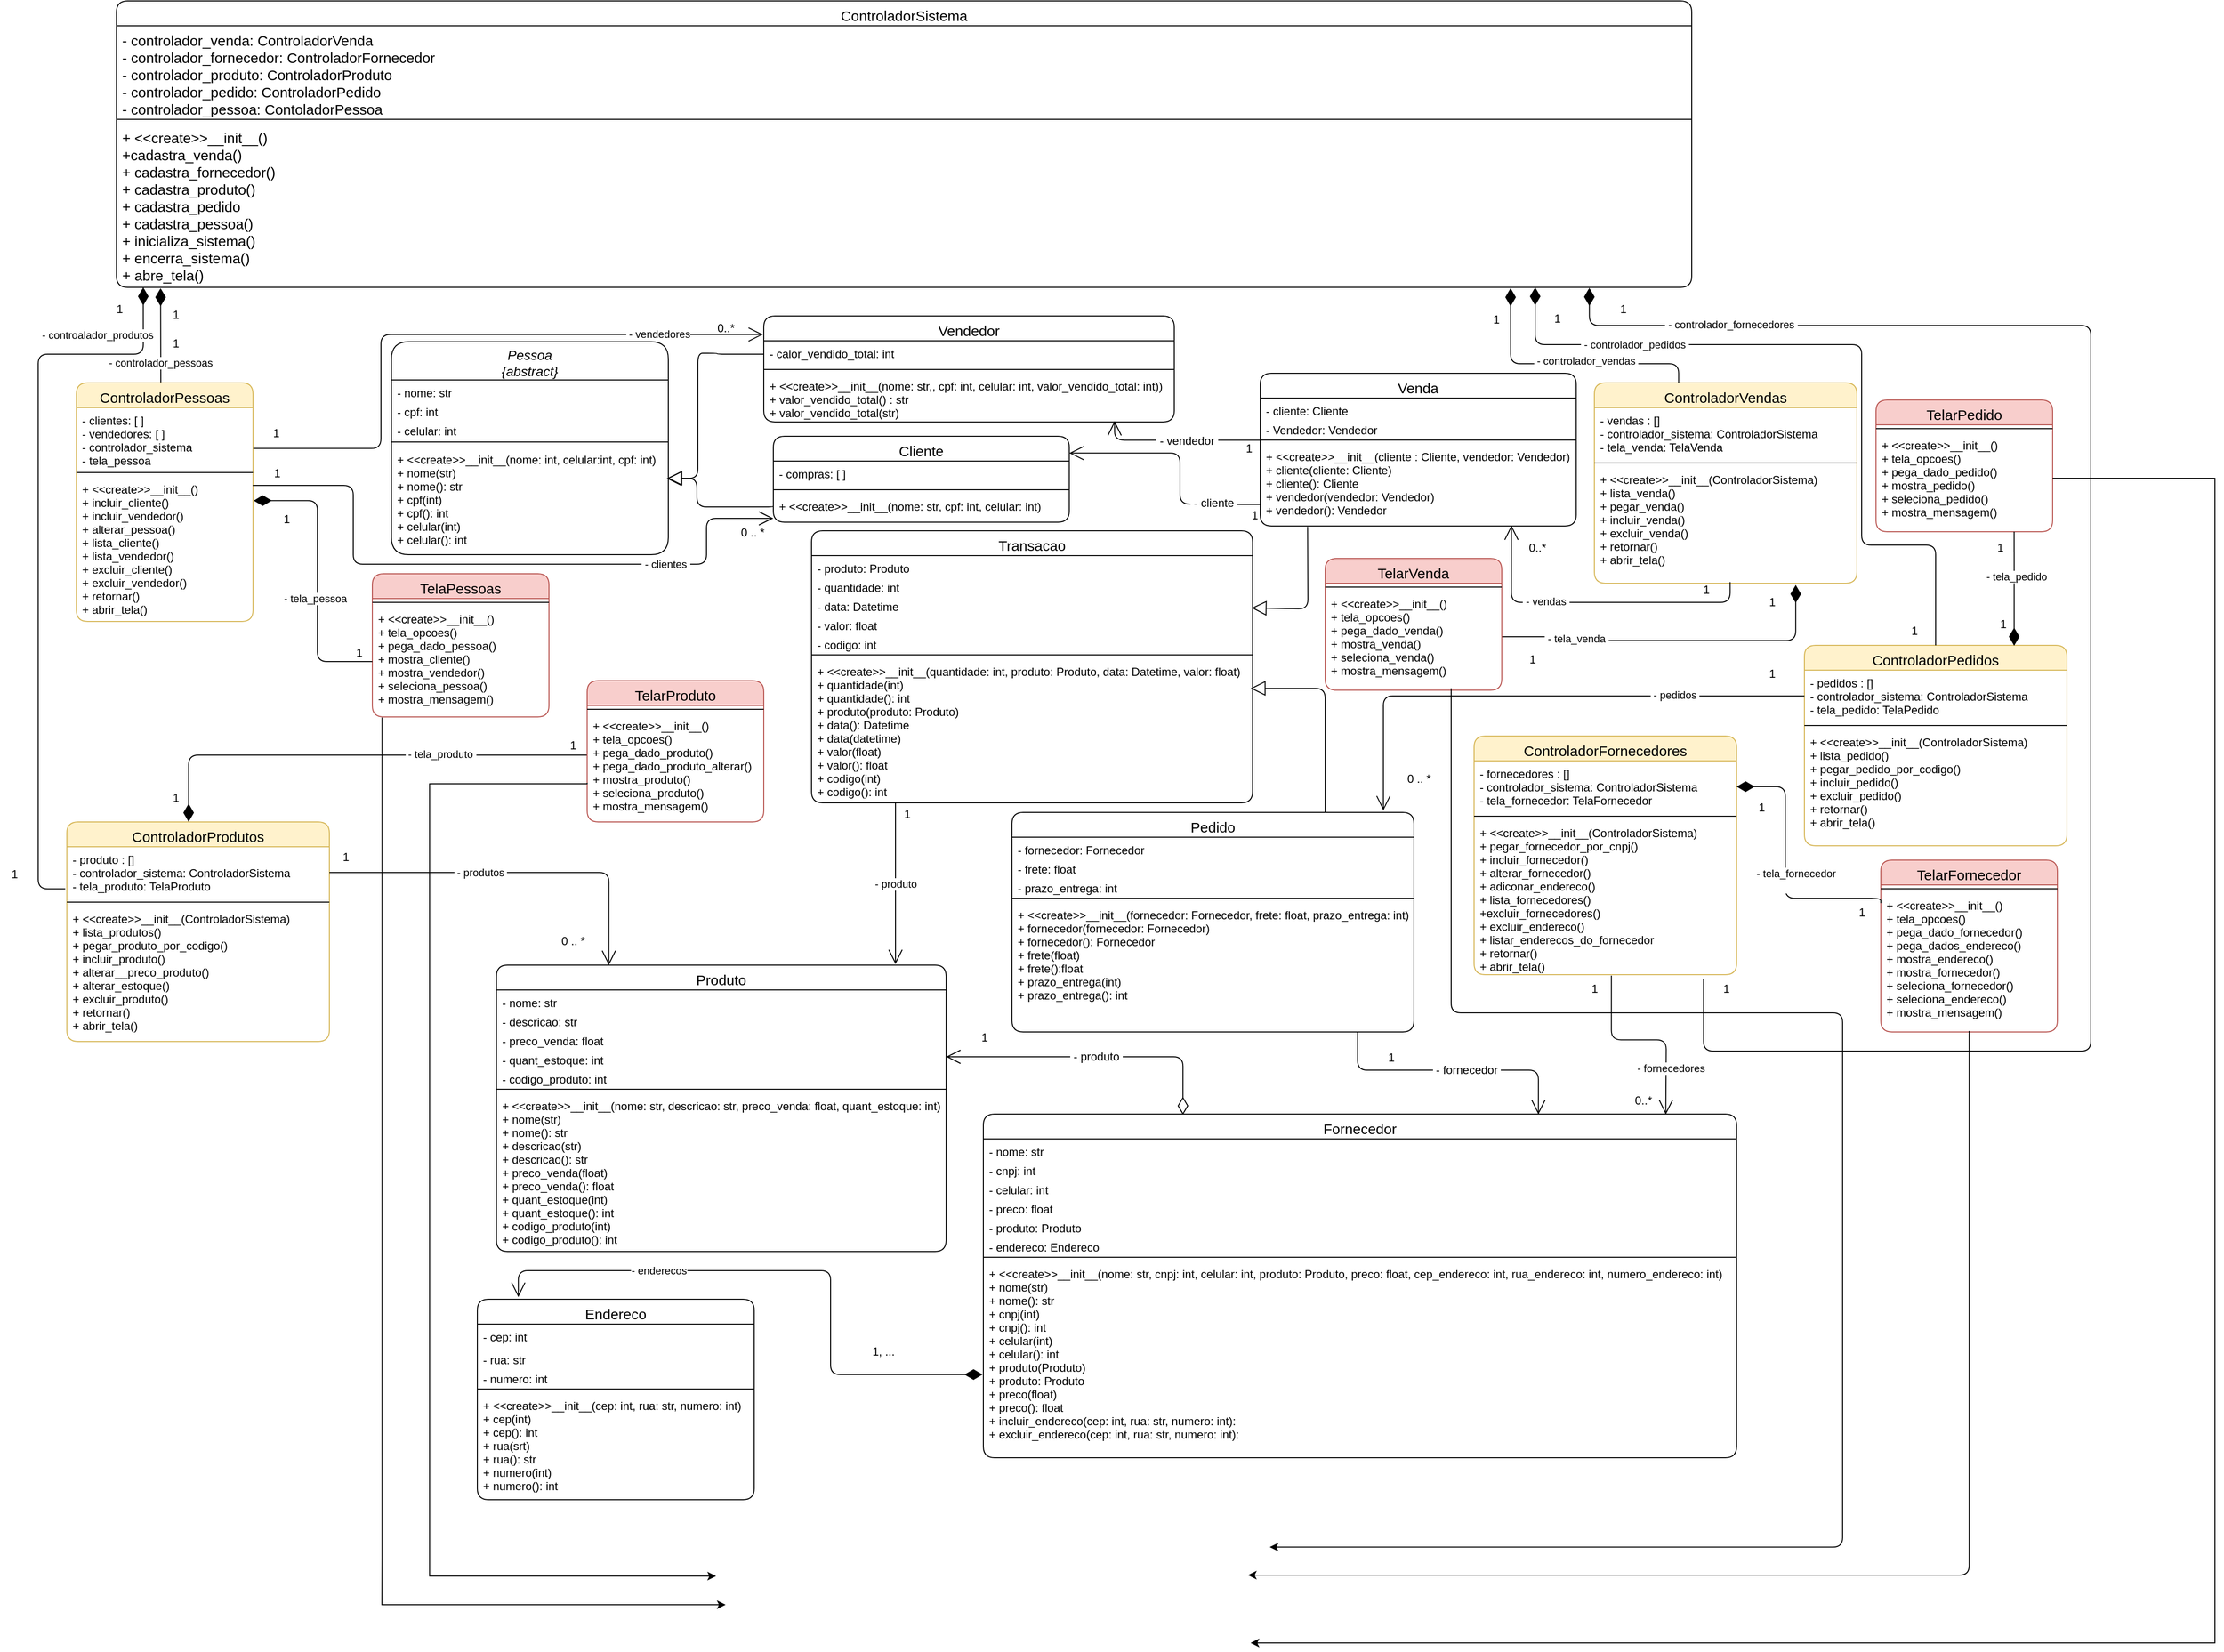 <mxfile version="27.0.9" pages="2">
  <diagram name="Página-1" id="78rqwLEP83IPqgrWMNMg">
    <mxGraphModel dx="2084" dy="1054" grid="1" gridSize="10" guides="1" tooltips="1" connect="1" arrows="1" fold="1" page="1" pageScale="1" pageWidth="827" pageHeight="1169" math="0" shadow="0">
      <root>
        <mxCell id="0" />
        <mxCell id="1" parent="0" />
        <mxCell id="10UE0864SgoTJoeHLDLh-1" value="Pessoa&#xa;{abstract}" style="swimlane;fontStyle=2;align=center;verticalAlign=top;childLayout=stackLayout;horizontal=1;startSize=40;horizontalStack=0;resizeParent=1;resizeLast=0;collapsible=1;marginBottom=0;rounded=1;shadow=0;strokeWidth=1;fontSize=14;spacing=1;" vertex="1" parent="1">
          <mxGeometry x="490" y="437" width="290" height="223" as="geometry">
            <mxRectangle x="230" y="140" width="160" height="26" as="alternateBounds" />
          </mxGeometry>
        </mxCell>
        <mxCell id="10UE0864SgoTJoeHLDLh-2" value="- nome: str" style="text;align=left;verticalAlign=top;spacingLeft=4;spacingRight=4;overflow=hidden;rotatable=0;points=[[0,0.5],[1,0.5]];portConstraint=eastwest;" vertex="1" parent="10UE0864SgoTJoeHLDLh-1">
          <mxGeometry y="40" width="290" height="20" as="geometry" />
        </mxCell>
        <mxCell id="10UE0864SgoTJoeHLDLh-3" value="- cpf: int " style="text;align=left;verticalAlign=top;spacingLeft=4;spacingRight=4;overflow=hidden;rotatable=0;points=[[0,0.5],[1,0.5]];portConstraint=eastwest;rounded=0;shadow=0;html=0;" vertex="1" parent="10UE0864SgoTJoeHLDLh-1">
          <mxGeometry y="60" width="290" height="20" as="geometry" />
        </mxCell>
        <mxCell id="10UE0864SgoTJoeHLDLh-4" value="- celular: int " style="text;align=left;verticalAlign=top;spacingLeft=4;spacingRight=4;overflow=hidden;rotatable=0;points=[[0,0.5],[1,0.5]];portConstraint=eastwest;rounded=0;shadow=0;html=0;" vertex="1" parent="10UE0864SgoTJoeHLDLh-1">
          <mxGeometry y="80" width="290" height="20" as="geometry" />
        </mxCell>
        <mxCell id="10UE0864SgoTJoeHLDLh-5" value="" style="line;html=1;strokeWidth=1;align=left;verticalAlign=middle;spacingTop=-1;spacingLeft=3;spacingRight=3;rotatable=0;labelPosition=right;points=[];portConstraint=eastwest;" vertex="1" parent="10UE0864SgoTJoeHLDLh-1">
          <mxGeometry y="100" width="290" height="10" as="geometry" />
        </mxCell>
        <mxCell id="10UE0864SgoTJoeHLDLh-6" value="+ &lt;&lt;create&gt;&gt;__init__(nome: int, celular:int, cpf: int)&#xa;+ nome(str)&#xa;+ nome(): str&#xa;+ cpf(int)&#xa;+ cpf(): int&#xa;+ celular(int)&#xa;+ celular(): int&#xa;" style="text;align=left;verticalAlign=top;spacingLeft=4;spacingRight=4;overflow=hidden;rotatable=0;points=[[0,0.5],[1,0.5]];portConstraint=eastwest;" vertex="1" parent="10UE0864SgoTJoeHLDLh-1">
          <mxGeometry y="110" width="290" height="100" as="geometry" />
        </mxCell>
        <mxCell id="10UE0864SgoTJoeHLDLh-7" value="Cliente" style="swimlane;fontStyle=0;align=center;verticalAlign=top;childLayout=stackLayout;horizontal=1;startSize=26;horizontalStack=0;resizeParent=1;resizeLast=0;collapsible=1;marginBottom=0;rounded=1;shadow=0;strokeWidth=1;fontSize=15;" vertex="1" parent="1">
          <mxGeometry x="890" y="536" width="310" height="90" as="geometry">
            <mxRectangle x="30" y="360" width="160" height="26" as="alternateBounds" />
          </mxGeometry>
        </mxCell>
        <mxCell id="10UE0864SgoTJoeHLDLh-8" value="- compras: [ ]" style="text;align=left;verticalAlign=top;spacingLeft=4;spacingRight=4;overflow=hidden;rotatable=0;points=[[0,0.5],[1,0.5]];portConstraint=eastwest;" vertex="1" parent="10UE0864SgoTJoeHLDLh-7">
          <mxGeometry y="26" width="310" height="26" as="geometry" />
        </mxCell>
        <mxCell id="10UE0864SgoTJoeHLDLh-9" value="" style="line;html=1;strokeWidth=1;align=left;verticalAlign=middle;spacingTop=-1;spacingLeft=3;spacingRight=3;rotatable=0;labelPosition=right;points=[];portConstraint=eastwest;" vertex="1" parent="10UE0864SgoTJoeHLDLh-7">
          <mxGeometry y="52" width="310" height="8" as="geometry" />
        </mxCell>
        <mxCell id="10UE0864SgoTJoeHLDLh-10" value="+ &lt;&lt;create&gt;&gt;__init__(nome: str, cpf: int, celular: int)&#xa;" style="text;align=left;verticalAlign=top;spacingLeft=4;spacingRight=4;overflow=hidden;rotatable=0;points=[[0,0.5],[1,0.5]];portConstraint=eastwest;fontStyle=0" vertex="1" parent="10UE0864SgoTJoeHLDLh-7">
          <mxGeometry y="60" width="310" height="26" as="geometry" />
        </mxCell>
        <mxCell id="10UE0864SgoTJoeHLDLh-11" value="Vendedor" style="swimlane;fontStyle=0;align=center;verticalAlign=top;childLayout=stackLayout;horizontal=1;startSize=26;horizontalStack=0;resizeParent=1;resizeLast=0;collapsible=1;marginBottom=0;rounded=1;shadow=0;strokeWidth=1;fontSize=15;" vertex="1" parent="1">
          <mxGeometry x="880" y="410" width="430" height="111" as="geometry">
            <mxRectangle x="340" y="380" width="170" height="26" as="alternateBounds" />
          </mxGeometry>
        </mxCell>
        <mxCell id="10UE0864SgoTJoeHLDLh-12" value="- calor_vendido_total: int" style="text;align=left;verticalAlign=top;spacingLeft=4;spacingRight=4;overflow=hidden;rotatable=0;points=[[0,0.5],[1,0.5]];portConstraint=eastwest;" vertex="1" parent="10UE0864SgoTJoeHLDLh-11">
          <mxGeometry y="26" width="430" height="26" as="geometry" />
        </mxCell>
        <mxCell id="10UE0864SgoTJoeHLDLh-13" value="" style="line;html=1;strokeWidth=1;align=left;verticalAlign=middle;spacingTop=-1;spacingLeft=3;spacingRight=3;rotatable=0;labelPosition=right;points=[];portConstraint=eastwest;" vertex="1" parent="10UE0864SgoTJoeHLDLh-11">
          <mxGeometry y="52" width="430" height="8" as="geometry" />
        </mxCell>
        <mxCell id="10UE0864SgoTJoeHLDLh-14" value="+ &lt;&lt;create&gt;&gt;__init__(nome: str,, cpf: int, celular: int, valor_vendido_total: int))&#xa;+ valor_vendido_total() : str&#xa;+ valor_vendido_total(str)" style="text;align=left;verticalAlign=top;spacingLeft=4;spacingRight=4;overflow=hidden;rotatable=0;points=[[0,0.5],[1,0.5]];portConstraint=eastwest;fontStyle=0" vertex="1" parent="10UE0864SgoTJoeHLDLh-11">
          <mxGeometry y="60" width="430" height="50" as="geometry" />
        </mxCell>
        <mxCell id="10UE0864SgoTJoeHLDLh-15" style="edgeStyle=orthogonalEdgeStyle;rounded=1;orthogonalLoop=1;jettySize=auto;html=1;entryX=0.994;entryY=0.333;entryDx=0;entryDy=0;entryPerimeter=0;curved=0;endArrow=block;endFill=0;strokeWidth=1;endSize=13;exitX=0;exitY=0.5;exitDx=0;exitDy=0;" edge="1" parent="1" source="10UE0864SgoTJoeHLDLh-10" target="10UE0864SgoTJoeHLDLh-6">
          <mxGeometry relative="1" as="geometry">
            <mxPoint x="1300" y="1439" as="sourcePoint" />
            <mxPoint x="1202.84" y="1278.38" as="targetPoint" />
            <Array as="points">
              <mxPoint x="810" y="610" />
              <mxPoint x="810" y="580" />
            </Array>
          </mxGeometry>
        </mxCell>
        <mxCell id="10UE0864SgoTJoeHLDLh-16" style="edgeStyle=orthogonalEdgeStyle;rounded=1;orthogonalLoop=1;jettySize=auto;html=1;curved=0;endSize=13;endArrow=block;endFill=0;" edge="1" parent="1">
          <mxGeometry relative="1" as="geometry">
            <Array as="points">
              <mxPoint x="831" y="449" />
              <mxPoint x="811" y="450" />
              <mxPoint x="811" y="580" />
            </Array>
            <mxPoint x="880" y="450" as="sourcePoint" />
            <mxPoint x="779" y="580" as="targetPoint" />
          </mxGeometry>
        </mxCell>
        <mxCell id="10UE0864SgoTJoeHLDLh-17" value="Venda" style="swimlane;fontStyle=0;align=center;verticalAlign=top;childLayout=stackLayout;horizontal=1;startSize=26;horizontalStack=0;resizeParent=1;resizeLast=0;collapsible=1;marginBottom=0;rounded=1;shadow=0;strokeWidth=1;fontSize=15;fillColor=default;" vertex="1" parent="1">
          <mxGeometry x="1400" y="470" width="331" height="160" as="geometry">
            <mxRectangle x="30" y="360" width="160" height="26" as="alternateBounds" />
          </mxGeometry>
        </mxCell>
        <mxCell id="10UE0864SgoTJoeHLDLh-18" value="- cliente: Cliente" style="text;align=left;verticalAlign=top;spacingLeft=4;spacingRight=4;overflow=hidden;rotatable=0;points=[[0,0.5],[1,0.5]];portConstraint=eastwest;" vertex="1" parent="10UE0864SgoTJoeHLDLh-17">
          <mxGeometry y="26" width="331" height="20" as="geometry" />
        </mxCell>
        <mxCell id="10UE0864SgoTJoeHLDLh-19" value="- Vendedor: Vendedor" style="text;align=left;verticalAlign=top;spacingLeft=4;spacingRight=4;overflow=hidden;rotatable=0;points=[[0,0.5],[1,0.5]];portConstraint=eastwest;" vertex="1" parent="10UE0864SgoTJoeHLDLh-17">
          <mxGeometry y="46" width="331" height="20" as="geometry" />
        </mxCell>
        <mxCell id="10UE0864SgoTJoeHLDLh-20" value="" style="line;html=1;strokeWidth=1;align=left;verticalAlign=middle;spacingTop=-1;spacingLeft=3;spacingRight=3;rotatable=0;labelPosition=right;points=[];portConstraint=eastwest;" vertex="1" parent="10UE0864SgoTJoeHLDLh-17">
          <mxGeometry y="66" width="331" height="8" as="geometry" />
        </mxCell>
        <mxCell id="10UE0864SgoTJoeHLDLh-21" value="+ &lt;&lt;create&gt;&gt;__init__(cliente : Cliente, vendedor: Vendedor)&#xa;+ cliente(cliente: Cliente)&#xa;+ cliente(): Cliente&#xa;+ vendedor(vendedor: Vendedor)&#xa;+ vendedor(): Vendedor" style="text;align=left;verticalAlign=top;spacingLeft=4;spacingRight=4;overflow=hidden;rotatable=0;points=[[0,0.5],[1,0.5]];portConstraint=eastwest;fontStyle=0" vertex="1" parent="10UE0864SgoTJoeHLDLh-17">
          <mxGeometry y="74" width="331" height="86" as="geometry" />
        </mxCell>
        <mxCell id="10UE0864SgoTJoeHLDLh-22" value="Transacao" style="swimlane;fontStyle=0;align=center;verticalAlign=top;childLayout=stackLayout;horizontal=1;startSize=26;horizontalStack=0;resizeParent=1;resizeLast=0;collapsible=1;marginBottom=0;rounded=1;shadow=0;strokeWidth=1;fontSize=15;" vertex="1" parent="1">
          <mxGeometry x="930" y="635" width="462" height="285" as="geometry">
            <mxRectangle x="30" y="360" width="160" height="26" as="alternateBounds" />
          </mxGeometry>
        </mxCell>
        <mxCell id="10UE0864SgoTJoeHLDLh-23" value="- produto: Produto" style="text;align=left;verticalAlign=top;spacingLeft=4;spacingRight=4;overflow=hidden;rotatable=0;points=[[0,0.5],[1,0.5]];portConstraint=eastwest;" vertex="1" parent="10UE0864SgoTJoeHLDLh-22">
          <mxGeometry y="26" width="462" height="20" as="geometry" />
        </mxCell>
        <mxCell id="10UE0864SgoTJoeHLDLh-24" value="- quantidade: int" style="text;align=left;verticalAlign=top;spacingLeft=4;spacingRight=4;overflow=hidden;rotatable=0;points=[[0,0.5],[1,0.5]];portConstraint=eastwest;" vertex="1" parent="10UE0864SgoTJoeHLDLh-22">
          <mxGeometry y="46" width="462" height="20" as="geometry" />
        </mxCell>
        <mxCell id="10UE0864SgoTJoeHLDLh-25" value="- data: Datetime" style="text;align=left;verticalAlign=top;spacingLeft=4;spacingRight=4;overflow=hidden;rotatable=0;points=[[0,0.5],[1,0.5]];portConstraint=eastwest;" vertex="1" parent="10UE0864SgoTJoeHLDLh-22">
          <mxGeometry y="66" width="462" height="20" as="geometry" />
        </mxCell>
        <mxCell id="10UE0864SgoTJoeHLDLh-26" value="- valor: float" style="text;align=left;verticalAlign=top;spacingLeft=4;spacingRight=4;overflow=hidden;rotatable=0;points=[[0,0.5],[1,0.5]];portConstraint=eastwest;" vertex="1" parent="10UE0864SgoTJoeHLDLh-22">
          <mxGeometry y="86" width="462" height="20" as="geometry" />
        </mxCell>
        <mxCell id="10UE0864SgoTJoeHLDLh-27" value="- codigo: int" style="text;align=left;verticalAlign=top;spacingLeft=4;spacingRight=4;overflow=hidden;rotatable=0;points=[[0,0.5],[1,0.5]];portConstraint=eastwest;" vertex="1" parent="10UE0864SgoTJoeHLDLh-22">
          <mxGeometry y="106" width="462" height="20" as="geometry" />
        </mxCell>
        <mxCell id="10UE0864SgoTJoeHLDLh-28" value="" style="line;html=1;strokeWidth=1;align=left;verticalAlign=middle;spacingTop=-1;spacingLeft=3;spacingRight=3;rotatable=0;labelPosition=right;points=[];portConstraint=eastwest;" vertex="1" parent="10UE0864SgoTJoeHLDLh-22">
          <mxGeometry y="126" width="462" height="8" as="geometry" />
        </mxCell>
        <mxCell id="10UE0864SgoTJoeHLDLh-29" value="+ &lt;&lt;create&gt;&gt;__init__(quantidade: int, produto: Produto, data: Datetime, valor: float)&#xa;+ quantidade(int)&#xa;+ quantidade(): int&#xa;+ produto(produto: Produto)&#xa;+ data(): Datetime&#xa;+ data(datetime)&#xa;+ valor(float)&#xa;+ valor(): float&#xa;+ codigo(int)&#xa;+ codigo(): int" style="text;align=left;verticalAlign=top;spacingLeft=4;spacingRight=4;overflow=hidden;rotatable=0;points=[[0,0.5],[1,0.5]];portConstraint=eastwest;fontStyle=0" vertex="1" parent="10UE0864SgoTJoeHLDLh-22">
          <mxGeometry y="134" width="462" height="146" as="geometry" />
        </mxCell>
        <mxCell id="10UE0864SgoTJoeHLDLh-30" style="rounded=1;orthogonalLoop=1;jettySize=auto;html=1;exitX=0.15;exitY=1.008;exitDx=0;exitDy=0;endArrow=block;endFill=0;endSize=13;exitPerimeter=0;entryX=0.998;entryY=0.743;entryDx=0;entryDy=0;entryPerimeter=0;" edge="1" parent="1" source="10UE0864SgoTJoeHLDLh-21" target="10UE0864SgoTJoeHLDLh-25">
          <mxGeometry relative="1" as="geometry">
            <mxPoint x="1509.338" y="1490.28" as="sourcePoint" />
            <mxPoint x="1400" y="720" as="targetPoint" />
            <Array as="points">
              <mxPoint x="1450" y="717" />
            </Array>
          </mxGeometry>
        </mxCell>
        <mxCell id="10UE0864SgoTJoeHLDLh-31" value="Produto" style="swimlane;fontStyle=0;align=center;verticalAlign=top;childLayout=stackLayout;horizontal=1;startSize=26;horizontalStack=0;resizeParent=1;resizeLast=0;collapsible=1;marginBottom=0;rounded=1;shadow=0;strokeWidth=1;fontSize=15;" vertex="1" parent="1">
          <mxGeometry x="600" y="1090" width="471" height="300" as="geometry">
            <mxRectangle x="30" y="360" width="160" height="26" as="alternateBounds" />
          </mxGeometry>
        </mxCell>
        <mxCell id="10UE0864SgoTJoeHLDLh-32" value="- nome: str" style="text;align=left;verticalAlign=top;spacingLeft=4;spacingRight=4;overflow=hidden;rotatable=0;points=[[0,0.5],[1,0.5]];portConstraint=eastwest;" vertex="1" parent="10UE0864SgoTJoeHLDLh-31">
          <mxGeometry y="26" width="471" height="20" as="geometry" />
        </mxCell>
        <mxCell id="10UE0864SgoTJoeHLDLh-33" value="- descricao: str" style="text;align=left;verticalAlign=top;spacingLeft=4;spacingRight=4;overflow=hidden;rotatable=0;points=[[0,0.5],[1,0.5]];portConstraint=eastwest;" vertex="1" parent="10UE0864SgoTJoeHLDLh-31">
          <mxGeometry y="46" width="471" height="20" as="geometry" />
        </mxCell>
        <mxCell id="10UE0864SgoTJoeHLDLh-34" value="- preco_venda: float" style="text;align=left;verticalAlign=top;spacingLeft=4;spacingRight=4;overflow=hidden;rotatable=0;points=[[0,0.5],[1,0.5]];portConstraint=eastwest;" vertex="1" parent="10UE0864SgoTJoeHLDLh-31">
          <mxGeometry y="66" width="471" height="20" as="geometry" />
        </mxCell>
        <mxCell id="10UE0864SgoTJoeHLDLh-35" value="- quant_estoque: int" style="text;align=left;verticalAlign=top;spacingLeft=4;spacingRight=4;overflow=hidden;rotatable=0;points=[[0,0.5],[1,0.5]];portConstraint=eastwest;" vertex="1" parent="10UE0864SgoTJoeHLDLh-31">
          <mxGeometry y="86" width="471" height="20" as="geometry" />
        </mxCell>
        <mxCell id="10UE0864SgoTJoeHLDLh-36" value="- codigo_produto: int" style="text;align=left;verticalAlign=top;spacingLeft=4;spacingRight=4;overflow=hidden;rotatable=0;points=[[0,0.5],[1,0.5]];portConstraint=eastwest;" vertex="1" parent="10UE0864SgoTJoeHLDLh-31">
          <mxGeometry y="106" width="471" height="20" as="geometry" />
        </mxCell>
        <mxCell id="10UE0864SgoTJoeHLDLh-37" value="" style="line;html=1;strokeWidth=1;align=left;verticalAlign=middle;spacingTop=-1;spacingLeft=3;spacingRight=3;rotatable=0;labelPosition=right;points=[];portConstraint=eastwest;" vertex="1" parent="10UE0864SgoTJoeHLDLh-31">
          <mxGeometry y="126" width="471" height="8" as="geometry" />
        </mxCell>
        <mxCell id="10UE0864SgoTJoeHLDLh-38" value="+ &lt;&lt;create&gt;&gt;__init__(nome: str, descricao: str, preco_venda: float, quant_estoque: int)&#xa;+ nome(str)&#xa;+ nome(): str&#xa;+ descricao(str)&#xa;+ descricao(): str&#xa;+ preco_venda(float)&#xa;+ preco_venda(): float&#xa;+ quant_estoque(int)&#xa;+ quant_estoque(): int&#xa;+ codigo_produto(int)&#xa;+ codigo_produto(): int" style="text;align=left;verticalAlign=top;spacingLeft=4;spacingRight=4;overflow=hidden;rotatable=0;points=[[0,0.5],[1,0.5]];portConstraint=eastwest;fontStyle=0" vertex="1" parent="10UE0864SgoTJoeHLDLh-31">
          <mxGeometry y="134" width="471" height="166" as="geometry" />
        </mxCell>
        <mxCell id="10UE0864SgoTJoeHLDLh-39" value="1" style="edgeLabel;html=1;align=center;verticalAlign=middle;resizable=0;points=[];fontSize=12;" vertex="1" connectable="0" parent="1">
          <mxGeometry x="1260.003" y="1140.002" as="geometry">
            <mxPoint x="-149" y="26" as="offset" />
          </mxGeometry>
        </mxCell>
        <mxCell id="10UE0864SgoTJoeHLDLh-40" value="ControladorProdutos" style="swimlane;fontStyle=0;align=center;verticalAlign=top;childLayout=stackLayout;horizontal=1;startSize=26;horizontalStack=0;resizeParent=1;resizeLast=0;collapsible=1;marginBottom=0;rounded=1;shadow=0;strokeWidth=1;fontSize=15;fillColor=#fff2cc;strokeColor=#d6b656;" vertex="1" parent="1">
          <mxGeometry x="150" y="940" width="275" height="230" as="geometry">
            <mxRectangle x="30" y="360" width="160" height="26" as="alternateBounds" />
          </mxGeometry>
        </mxCell>
        <mxCell id="10UE0864SgoTJoeHLDLh-41" value="- produto : []&#xa;- controlador_sistema: ControladorSistema&#xa;- tela_produto: TelaProduto" style="text;align=left;verticalAlign=top;spacingLeft=4;spacingRight=4;overflow=hidden;rotatable=0;points=[[0,0.5],[1,0.5]];portConstraint=eastwest;fontStyle=0" vertex="1" parent="10UE0864SgoTJoeHLDLh-40">
          <mxGeometry y="26" width="275" height="54" as="geometry" />
        </mxCell>
        <mxCell id="10UE0864SgoTJoeHLDLh-42" value="" style="line;html=1;strokeWidth=1;align=left;verticalAlign=middle;spacingTop=-1;spacingLeft=3;spacingRight=3;rotatable=0;labelPosition=right;points=[];portConstraint=eastwest;" vertex="1" parent="10UE0864SgoTJoeHLDLh-40">
          <mxGeometry y="80" width="275" height="8" as="geometry" />
        </mxCell>
        <mxCell id="10UE0864SgoTJoeHLDLh-43" value="+ &lt;&lt;create&gt;&gt;__init__(ControladorSistema)&#xa;+ lista_produtos()&#xa;+ pegar_produto_por_codigo()&#xa;+ incluir_produto()&#xa;+ alterar__preco_produto()&#xa;+ alterar_estoque()&#xa;+ excluir_produto()&#xa;+ retornar() &#xa;+ abrir_tela()&#xa;" style="text;align=left;verticalAlign=top;spacingLeft=4;spacingRight=4;overflow=hidden;rotatable=0;points=[[0,0.5],[1,0.5]];portConstraint=eastwest;fontStyle=0;labelBorderColor=none;" vertex="1" parent="10UE0864SgoTJoeHLDLh-40">
          <mxGeometry y="88" width="275" height="142" as="geometry" />
        </mxCell>
        <mxCell id="10UE0864SgoTJoeHLDLh-44" value="ControladorPessoas" style="swimlane;fontStyle=0;align=center;verticalAlign=top;childLayout=stackLayout;horizontal=1;startSize=26;horizontalStack=0;resizeParent=1;resizeLast=0;collapsible=1;marginBottom=0;rounded=1;shadow=0;strokeWidth=1;fontSize=15;fillColor=#fff2cc;strokeColor=#d6b656;" vertex="1" parent="1">
          <mxGeometry x="160" y="480" width="185" height="250" as="geometry">
            <mxRectangle x="30" y="360" width="160" height="26" as="alternateBounds" />
          </mxGeometry>
        </mxCell>
        <mxCell id="10UE0864SgoTJoeHLDLh-45" value="- clientes: [ ]&#xa;- vendedores: [ ]&#xa;- controlador_sistema&#xa;- tela_pessoa" style="text;align=left;verticalAlign=top;spacingLeft=4;spacingRight=4;overflow=hidden;rotatable=0;points=[[0,0.5],[1,0.5]];portConstraint=eastwest;fontStyle=0" vertex="1" parent="10UE0864SgoTJoeHLDLh-44">
          <mxGeometry y="26" width="185" height="64" as="geometry" />
        </mxCell>
        <mxCell id="10UE0864SgoTJoeHLDLh-46" value="" style="line;html=1;strokeWidth=1;align=left;verticalAlign=middle;spacingTop=-1;spacingLeft=3;spacingRight=3;rotatable=0;labelPosition=right;points=[];portConstraint=eastwest;" vertex="1" parent="10UE0864SgoTJoeHLDLh-44">
          <mxGeometry y="90" width="185" height="8" as="geometry" />
        </mxCell>
        <mxCell id="10UE0864SgoTJoeHLDLh-47" value="+ &lt;&lt;create&gt;&gt;__init__()&#xa;+ incluir_cliente()&#xa;+ incluir_vendedor()&#xa;+ alterar_pessoa()&#xa;+ lista_cliente()&#xa;+ lista_vendedor()&#xa;+ excluir_cliente()&#xa;+ excluir_vendedor()&#xa;+ retornar()&#xa;+ abrir_tela()" style="text;align=left;verticalAlign=top;spacingLeft=4;spacingRight=4;overflow=hidden;rotatable=0;points=[[0,0.5],[1,0.5]];portConstraint=eastwest;fontStyle=0" vertex="1" parent="10UE0864SgoTJoeHLDLh-44">
          <mxGeometry y="98" width="185" height="152" as="geometry" />
        </mxCell>
        <mxCell id="10UE0864SgoTJoeHLDLh-48" value="" style="edgeStyle=orthogonalEdgeStyle;rounded=1;orthogonalLoop=1;jettySize=auto;html=1;endArrow=none;endFill=0;endSize=13;exitX=-0.002;exitY=0.175;exitDx=0;exitDy=0;exitPerimeter=0;curved=0;entryX=1.007;entryY=0.668;entryDx=0;entryDy=0;entryPerimeter=0;startArrow=open;startFill=0;startSize=13;" edge="1" parent="1" source="10UE0864SgoTJoeHLDLh-11">
          <mxGeometry relative="1" as="geometry">
            <mxPoint x="876.34" y="430.091" as="sourcePoint" />
            <mxPoint x="345.295" y="548.752" as="targetPoint" />
            <Array as="points">
              <mxPoint x="479" y="429" />
              <mxPoint x="479" y="549" />
            </Array>
          </mxGeometry>
        </mxCell>
        <mxCell id="10UE0864SgoTJoeHLDLh-49" value="&amp;nbsp;- vendedores" style="edgeLabel;html=1;align=center;verticalAlign=middle;resizable=0;points=[];" vertex="1" connectable="0" parent="10UE0864SgoTJoeHLDLh-48">
          <mxGeometry x="-0.663" y="3" relative="1" as="geometry">
            <mxPoint y="-4" as="offset" />
          </mxGeometry>
        </mxCell>
        <mxCell id="10UE0864SgoTJoeHLDLh-50" value="Endereco" style="swimlane;fontStyle=0;align=center;verticalAlign=top;childLayout=stackLayout;horizontal=1;startSize=26;horizontalStack=0;resizeParent=1;resizeLast=0;collapsible=1;marginBottom=0;rounded=1;shadow=0;strokeWidth=1;fontSize=15;" vertex="1" parent="1">
          <mxGeometry x="580" y="1440" width="290" height="210" as="geometry">
            <mxRectangle x="30" y="360" width="160" height="26" as="alternateBounds" />
          </mxGeometry>
        </mxCell>
        <mxCell id="10UE0864SgoTJoeHLDLh-51" value="- cep: int" style="text;align=left;verticalAlign=top;spacingLeft=4;spacingRight=4;overflow=hidden;rotatable=0;points=[[0,0.5],[1,0.5]];portConstraint=eastwest;" vertex="1" parent="10UE0864SgoTJoeHLDLh-50">
          <mxGeometry y="26" width="290" height="24" as="geometry" />
        </mxCell>
        <mxCell id="10UE0864SgoTJoeHLDLh-52" value="- rua: str" style="text;align=left;verticalAlign=top;spacingLeft=4;spacingRight=4;overflow=hidden;rotatable=0;points=[[0,0.5],[1,0.5]];portConstraint=eastwest;" vertex="1" parent="10UE0864SgoTJoeHLDLh-50">
          <mxGeometry y="50" width="290" height="20" as="geometry" />
        </mxCell>
        <mxCell id="10UE0864SgoTJoeHLDLh-53" value="- numero: int" style="text;align=left;verticalAlign=top;spacingLeft=4;spacingRight=4;overflow=hidden;rotatable=0;points=[[0,0.5],[1,0.5]];portConstraint=eastwest;" vertex="1" parent="10UE0864SgoTJoeHLDLh-50">
          <mxGeometry y="70" width="290" height="20" as="geometry" />
        </mxCell>
        <mxCell id="10UE0864SgoTJoeHLDLh-54" value="" style="line;html=1;strokeWidth=1;align=left;verticalAlign=middle;spacingTop=-1;spacingLeft=3;spacingRight=3;rotatable=0;labelPosition=right;points=[];portConstraint=eastwest;" vertex="1" parent="10UE0864SgoTJoeHLDLh-50">
          <mxGeometry y="90" width="290" height="8" as="geometry" />
        </mxCell>
        <mxCell id="10UE0864SgoTJoeHLDLh-55" value="+ &lt;&lt;create&gt;&gt;__init__(cep: int, rua: str, numero: int)&#xa;+ cep(int)&#xa;+ cep(): int&#xa;+ rua(srt)&#xa;+ rua(): str&#xa;+ numero(int)&#xa;+ numero(): int" style="text;align=left;verticalAlign=top;spacingLeft=4;spacingRight=4;overflow=hidden;rotatable=0;points=[[0,0.5],[1,0.5]];portConstraint=eastwest;fontStyle=0" vertex="1" parent="10UE0864SgoTJoeHLDLh-50">
          <mxGeometry y="98" width="290" height="106" as="geometry" />
        </mxCell>
        <mxCell id="10UE0864SgoTJoeHLDLh-56" style="edgeStyle=orthogonalEdgeStyle;rounded=1;orthogonalLoop=1;jettySize=auto;html=1;entryX=0.148;entryY=-0.011;entryDx=0;entryDy=0;entryPerimeter=0;endArrow=open;endFill=0;startArrow=diamondThin;startFill=1;curved=0;startSize=16;endSize=13;exitX=-0.001;exitY=0.577;exitDx=0;exitDy=0;exitPerimeter=0;" edge="1" parent="1" source="10UE0864SgoTJoeHLDLh-108" target="10UE0864SgoTJoeHLDLh-50">
          <mxGeometry relative="1" as="geometry">
            <mxPoint x="1776.0" y="2027" as="sourcePoint" />
            <Array as="points">
              <mxPoint x="950" y="1519" />
              <mxPoint x="950" y="1410" />
              <mxPoint x="623" y="1410" />
            </Array>
          </mxGeometry>
        </mxCell>
        <mxCell id="10UE0864SgoTJoeHLDLh-57" value="- enderecos" style="edgeLabel;html=1;align=center;verticalAlign=middle;resizable=0;points=[];" vertex="1" connectable="0" parent="10UE0864SgoTJoeHLDLh-56">
          <mxGeometry x="0.719" y="-3" relative="1" as="geometry">
            <mxPoint x="87" y="3" as="offset" />
          </mxGeometry>
        </mxCell>
        <mxCell id="10UE0864SgoTJoeHLDLh-58" value="1, ..." style="text;html=1;align=center;verticalAlign=middle;resizable=0;points=[];autosize=1;strokeColor=none;fillColor=none;" vertex="1" parent="1">
          <mxGeometry x="980" y="1480" width="50" height="30" as="geometry" />
        </mxCell>
        <mxCell id="10UE0864SgoTJoeHLDLh-59" value="ControladorSistema" style="swimlane;fontStyle=0;align=center;verticalAlign=top;childLayout=stackLayout;horizontal=1;startSize=26;horizontalStack=0;resizeParent=1;resizeLast=0;collapsible=1;marginBottom=0;rounded=1;shadow=0;strokeWidth=1;fontSize=15;fontFamily=Helvetica;" vertex="1" parent="1">
          <mxGeometry x="202" y="80" width="1650" height="300" as="geometry">
            <mxRectangle x="30" y="360" width="160" height="26" as="alternateBounds" />
          </mxGeometry>
        </mxCell>
        <mxCell id="10UE0864SgoTJoeHLDLh-60" value="- controlador_venda: ControladorVenda&#xa;- controlador_fornecedor: ControladorFornecedor&#xa;- controlador_produto: ControladorProduto&#xa;- controlador_pedido: ControladorPedido&#xa;- controlador_pessoa: ContoladorPessoa&#xa;- tela_sistema: TelaSistema&#xa;&#xa;" style="text;align=left;verticalAlign=top;spacingLeft=4;spacingRight=4;overflow=hidden;rotatable=0;points=[[0,0.5],[1,0.5]];portConstraint=eastwest;fontStyle=0;fontFamily=Helvetica;fontSize=15;fontColor=default;horizontal=1;" vertex="1" parent="10UE0864SgoTJoeHLDLh-59">
          <mxGeometry y="26" width="1650" height="94" as="geometry" />
        </mxCell>
        <mxCell id="10UE0864SgoTJoeHLDLh-61" value="" style="line;html=1;strokeWidth=1;align=center;verticalAlign=top;spacingTop=-1;spacingLeft=3;spacingRight=3;rotatable=0;labelPosition=right;points=[];portConstraint=eastwest;rounded=1;shadow=0;strokeColor=default;fontFamily=Helvetica;fontSize=15;fontColor=default;fontStyle=0;horizontal=1;fillColor=default;" vertex="1" parent="10UE0864SgoTJoeHLDLh-59">
          <mxGeometry y="120" width="1650" height="8" as="geometry" />
        </mxCell>
        <mxCell id="10UE0864SgoTJoeHLDLh-62" value="+ &lt;&lt;create&gt;&gt;__init__()&#xa;+cadastra_venda()&#xa;+ cadastra_fornecedor()&#xa;+ cadastra_produto()&#xa;+ cadastra_pedido&#xa;+ cadastra_pessoa()&#xa;+ inicializa_sistema()&#xa;+ encerra_sistema()&#xa;+ abre_tela()&#xa;" style="text;align=left;verticalAlign=top;spacingLeft=4;spacingRight=4;overflow=hidden;rotatable=0;points=[[0,0.5],[1,0.5]];portConstraint=eastwest;fontStyle=0;fontFamily=Helvetica;fontSize=15;fontColor=default;horizontal=1;" vertex="1" parent="10UE0864SgoTJoeHLDLh-59">
          <mxGeometry y="128" width="1650" height="172" as="geometry" />
        </mxCell>
        <mxCell id="10UE0864SgoTJoeHLDLh-63" value="TelaPessoas" style="swimlane;fontStyle=0;align=center;verticalAlign=top;childLayout=stackLayout;horizontal=1;startSize=26;horizontalStack=0;resizeParent=1;resizeLast=0;collapsible=1;marginBottom=0;rounded=1;shadow=0;strokeWidth=1;fontSize=15;fillColor=#f8cecc;strokeColor=#b85450;" vertex="1" parent="1">
          <mxGeometry x="470" y="680" width="185" height="150" as="geometry">
            <mxRectangle x="30" y="360" width="160" height="26" as="alternateBounds" />
          </mxGeometry>
        </mxCell>
        <mxCell id="10UE0864SgoTJoeHLDLh-64" value="" style="line;html=1;strokeWidth=1;align=left;verticalAlign=middle;spacingTop=-1;spacingLeft=3;spacingRight=3;rotatable=0;labelPosition=right;points=[];portConstraint=eastwest;" vertex="1" parent="10UE0864SgoTJoeHLDLh-63">
          <mxGeometry y="26" width="185" height="8" as="geometry" />
        </mxCell>
        <mxCell id="10UE0864SgoTJoeHLDLh-181" style="edgeStyle=orthogonalEdgeStyle;rounded=0;orthogonalLoop=1;jettySize=auto;html=1;exitX=0.055;exitY=1.005;exitDx=0;exitDy=0;exitPerimeter=0;" edge="1" parent="10UE0864SgoTJoeHLDLh-63" source="10UE0864SgoTJoeHLDLh-65">
          <mxGeometry relative="1" as="geometry">
            <mxPoint x="370" y="1080" as="targetPoint" />
            <mxPoint x="11.47" y="152.044" as="sourcePoint" />
            <Array as="points">
              <mxPoint x="10" y="1030" />
              <mxPoint x="10" y="1030" />
            </Array>
          </mxGeometry>
        </mxCell>
        <mxCell id="10UE0864SgoTJoeHLDLh-65" value="+ &lt;&lt;create&gt;&gt;__init__()&#xa;+ tela_opcoes()&#xa;+ pega_dado_pessoa()&#xa;+ mostra_cliente()&#xa;+ mostra_vendedor()&#xa;+ seleciona_pessoa()&#xa;+ mostra_mensagem()" style="text;align=left;verticalAlign=top;spacingLeft=4;spacingRight=4;overflow=hidden;rotatable=0;points=[[0,0.5],[1,0.5]];portConstraint=eastwest;fontStyle=0" vertex="1" parent="10UE0864SgoTJoeHLDLh-63">
          <mxGeometry y="34" width="185" height="116" as="geometry" />
        </mxCell>
        <mxCell id="10UE0864SgoTJoeHLDLh-66" style="edgeStyle=orthogonalEdgeStyle;rounded=1;orthogonalLoop=1;jettySize=auto;html=1;endArrow=diamondThin;endFill=1;endSize=16;curved=0;entryX=0.464;entryY=-0.018;entryDx=0;entryDy=0;entryPerimeter=0;" edge="1" parent="1">
          <mxGeometry relative="1" as="geometry">
            <mxPoint x="695" y="870.0" as="sourcePoint" />
            <mxPoint x="277.6" y="939.86" as="targetPoint" />
            <Array as="points">
              <mxPoint x="278" y="870" />
            </Array>
          </mxGeometry>
        </mxCell>
        <mxCell id="10UE0864SgoTJoeHLDLh-67" value="&amp;nbsp;- tela_produto&amp;nbsp;" style="edgeLabel;html=1;align=center;verticalAlign=middle;resizable=0;points=[];" vertex="1" connectable="0" parent="10UE0864SgoTJoeHLDLh-66">
          <mxGeometry x="-0.394" y="3" relative="1" as="geometry">
            <mxPoint x="-7" y="-4" as="offset" />
          </mxGeometry>
        </mxCell>
        <mxCell id="10UE0864SgoTJoeHLDLh-68" value="TelarProduto" style="swimlane;fontStyle=0;align=center;verticalAlign=top;childLayout=stackLayout;horizontal=1;startSize=26;horizontalStack=0;resizeParent=1;resizeLast=0;collapsible=1;marginBottom=0;rounded=1;shadow=0;strokeWidth=1;fontSize=15;fillColor=#f8cecc;strokeColor=#b85450;" vertex="1" parent="1">
          <mxGeometry x="695" y="792" width="185" height="148" as="geometry">
            <mxRectangle x="30" y="360" width="160" height="26" as="alternateBounds" />
          </mxGeometry>
        </mxCell>
        <mxCell id="10UE0864SgoTJoeHLDLh-69" value="" style="line;html=1;strokeWidth=1;align=left;verticalAlign=middle;spacingTop=-1;spacingLeft=3;spacingRight=3;rotatable=0;labelPosition=right;points=[];portConstraint=eastwest;" vertex="1" parent="10UE0864SgoTJoeHLDLh-68">
          <mxGeometry y="26" width="185" height="8" as="geometry" />
        </mxCell>
        <mxCell id="10UE0864SgoTJoeHLDLh-182" style="edgeStyle=orthogonalEdgeStyle;rounded=0;orthogonalLoop=1;jettySize=auto;html=1;" edge="1" parent="10UE0864SgoTJoeHLDLh-68">
          <mxGeometry relative="1" as="geometry">
            <mxPoint x="135" y="938" as="targetPoint" />
            <mxPoint y="107" as="sourcePoint" />
            <Array as="points">
              <mxPoint x="-165" y="108" />
              <mxPoint x="-165" y="938" />
            </Array>
          </mxGeometry>
        </mxCell>
        <mxCell id="10UE0864SgoTJoeHLDLh-70" value="+ &lt;&lt;create&gt;&gt;__init__()&#xa;+ tela_opcoes()&#xa;+ pega_dado_produto()&#xa;+ pega_dado_produto_alterar()&#xa;+ mostra_produto()&#xa;+ seleciona_produto()&#xa;+ mostra_mensagem()" style="text;align=left;verticalAlign=top;spacingLeft=4;spacingRight=4;overflow=hidden;rotatable=0;points=[[0,0.5],[1,0.5]];portConstraint=eastwest;fontStyle=0" vertex="1" parent="10UE0864SgoTJoeHLDLh-68">
          <mxGeometry y="34" width="185" height="106" as="geometry" />
        </mxCell>
        <mxCell id="10UE0864SgoTJoeHLDLh-71" value="TelarFornecedor" style="swimlane;fontStyle=0;align=center;verticalAlign=top;childLayout=stackLayout;horizontal=1;startSize=26;horizontalStack=0;resizeParent=1;resizeLast=0;collapsible=1;marginBottom=0;rounded=1;shadow=0;strokeWidth=1;fontSize=15;fillColor=#f8cecc;strokeColor=#b85450;" vertex="1" parent="1">
          <mxGeometry x="2050" y="980" width="185" height="180" as="geometry">
            <mxRectangle x="30" y="360" width="160" height="26" as="alternateBounds" />
          </mxGeometry>
        </mxCell>
        <mxCell id="10UE0864SgoTJoeHLDLh-72" value="" style="line;html=1;strokeWidth=1;align=left;verticalAlign=middle;spacingTop=-1;spacingLeft=3;spacingRight=3;rotatable=0;labelPosition=right;points=[];portConstraint=eastwest;" vertex="1" parent="10UE0864SgoTJoeHLDLh-71">
          <mxGeometry y="26" width="185" height="8" as="geometry" />
        </mxCell>
        <mxCell id="10UE0864SgoTJoeHLDLh-184" style="edgeStyle=orthogonalEdgeStyle;rounded=1;orthogonalLoop=1;jettySize=auto;html=1;curved=0;" edge="1" parent="10UE0864SgoTJoeHLDLh-71">
          <mxGeometry relative="1" as="geometry">
            <mxPoint x="-662.8" y="749" as="targetPoint" />
            <mxPoint x="92.6" y="179" as="sourcePoint" />
            <Array as="points">
              <mxPoint x="93" y="749" />
            </Array>
          </mxGeometry>
        </mxCell>
        <mxCell id="10UE0864SgoTJoeHLDLh-73" value="+ &lt;&lt;create&gt;&gt;__init__()&#xa;+ tela_opcoes()&#xa;+ pega_dado_fornecedor()&#xa;+ pega_dados_endereco()&#xa;+ mostra_endereco()&#xa;+ mostra_fornecedor()&#xa;+ seleciona_fornecedor()&#xa;+ seleciona_endereco()&#xa;+ mostra_mensagem()" style="text;align=left;verticalAlign=top;spacingLeft=4;spacingRight=4;overflow=hidden;rotatable=0;points=[[0,0.5],[1,0.5]];portConstraint=eastwest;fontStyle=0" vertex="1" parent="10UE0864SgoTJoeHLDLh-71">
          <mxGeometry y="34" width="185" height="136" as="geometry" />
        </mxCell>
        <mxCell id="10UE0864SgoTJoeHLDLh-74" style="edgeStyle=orthogonalEdgeStyle;rounded=1;orthogonalLoop=1;jettySize=auto;html=1;endArrow=diamondThin;endFill=1;endSize=16;startSize=16;curved=0;entryX=0.767;entryY=1.014;entryDx=0;entryDy=0;entryPerimeter=0;exitX=1;exitY=0.5;exitDx=0;exitDy=0;" edge="1" parent="1" source="10UE0864SgoTJoeHLDLh-78" target="10UE0864SgoTJoeHLDLh-138">
          <mxGeometry relative="1" as="geometry">
            <mxPoint x="1816" y="689.22" as="targetPoint" />
            <mxPoint x="1731" y="778.22" as="sourcePoint" />
            <Array as="points">
              <mxPoint x="1720" y="746" />
              <mxPoint x="1720" y="750" />
              <mxPoint x="1961" y="750" />
            </Array>
          </mxGeometry>
        </mxCell>
        <mxCell id="10UE0864SgoTJoeHLDLh-75" value="&amp;nbsp;- tela_venda&amp;nbsp;" style="edgeLabel;html=1;align=center;verticalAlign=middle;resizable=0;points=[];" vertex="1" connectable="0" parent="10UE0864SgoTJoeHLDLh-74">
          <mxGeometry x="-0.305" relative="1" as="geometry">
            <mxPoint x="-47" y="-2" as="offset" />
          </mxGeometry>
        </mxCell>
        <mxCell id="10UE0864SgoTJoeHLDLh-76" value="TelarVenda" style="swimlane;fontStyle=0;align=center;verticalAlign=top;childLayout=stackLayout;horizontal=1;startSize=26;horizontalStack=0;resizeParent=1;resizeLast=0;collapsible=1;marginBottom=0;rounded=1;shadow=0;strokeWidth=1;fontSize=15;fillColor=#f8cecc;strokeColor=#b85450;" vertex="1" parent="1">
          <mxGeometry x="1468" y="664" width="185" height="138" as="geometry">
            <mxRectangle x="30" y="360" width="160" height="26" as="alternateBounds" />
          </mxGeometry>
        </mxCell>
        <mxCell id="10UE0864SgoTJoeHLDLh-77" value="" style="line;html=1;strokeWidth=1;align=left;verticalAlign=middle;spacingTop=-1;spacingLeft=3;spacingRight=3;rotatable=0;labelPosition=right;points=[];portConstraint=eastwest;" vertex="1" parent="10UE0864SgoTJoeHLDLh-76">
          <mxGeometry y="26" width="185" height="8" as="geometry" />
        </mxCell>
        <mxCell id="10UE0864SgoTJoeHLDLh-185" style="edgeStyle=orthogonalEdgeStyle;rounded=1;orthogonalLoop=1;jettySize=auto;html=1;curved=0;" edge="1" parent="10UE0864SgoTJoeHLDLh-76">
          <mxGeometry relative="1" as="geometry">
            <mxPoint x="-58" y="1035.6" as="targetPoint" />
            <mxPoint x="132" y="136" as="sourcePoint" />
            <Array as="points">
              <mxPoint x="132" y="476" />
              <mxPoint x="542" y="476" />
              <mxPoint x="542" y="1036" />
            </Array>
          </mxGeometry>
        </mxCell>
        <mxCell id="10UE0864SgoTJoeHLDLh-78" value="+ &lt;&lt;create&gt;&gt;__init__()&#xa;+ tela_opcoes()&#xa;+ pega_dado_venda()&#xa;+ mostra_venda()&#xa;+ seleciona_venda()&#xa;+ mostra_mensagem()" style="text;align=left;verticalAlign=top;spacingLeft=4;spacingRight=4;overflow=hidden;rotatable=0;points=[[0,0.5],[1,0.5]];portConstraint=eastwest;fontStyle=0" vertex="1" parent="10UE0864SgoTJoeHLDLh-76">
          <mxGeometry y="34" width="185" height="96" as="geometry" />
        </mxCell>
        <mxCell id="10UE0864SgoTJoeHLDLh-79" value="TelarPedido" style="swimlane;fontStyle=0;align=center;verticalAlign=top;childLayout=stackLayout;horizontal=1;startSize=26;horizontalStack=0;resizeParent=1;resizeLast=0;collapsible=1;marginBottom=0;rounded=1;shadow=0;strokeWidth=1;fontSize=15;fillColor=#f8cecc;strokeColor=#b85450;" vertex="1" parent="1">
          <mxGeometry x="2045" y="498" width="185" height="138" as="geometry">
            <mxRectangle x="30" y="360" width="160" height="26" as="alternateBounds" />
          </mxGeometry>
        </mxCell>
        <mxCell id="10UE0864SgoTJoeHLDLh-80" value="" style="line;html=1;strokeWidth=1;align=left;verticalAlign=middle;spacingTop=-1;spacingLeft=3;spacingRight=3;rotatable=0;labelPosition=right;points=[];portConstraint=eastwest;" vertex="1" parent="10UE0864SgoTJoeHLDLh-79">
          <mxGeometry y="26" width="185" height="8" as="geometry" />
        </mxCell>
        <mxCell id="10UE0864SgoTJoeHLDLh-183" style="edgeStyle=orthogonalEdgeStyle;rounded=0;orthogonalLoop=1;jettySize=auto;html=1;exitX=1;exitY=0.5;exitDx=0;exitDy=0;" edge="1" parent="10UE0864SgoTJoeHLDLh-79" source="10UE0864SgoTJoeHLDLh-81">
          <mxGeometry relative="1" as="geometry">
            <mxPoint x="-655" y="1302" as="targetPoint" />
            <mxPoint y="82" as="sourcePoint" />
            <Array as="points">
              <mxPoint x="355" y="82" />
              <mxPoint x="355" y="1302" />
            </Array>
          </mxGeometry>
        </mxCell>
        <mxCell id="10UE0864SgoTJoeHLDLh-81" value="+ &lt;&lt;create&gt;&gt;__init__()&#xa;+ tela_opcoes()&#xa;+ pega_dado_pedido()&#xa;+ mostra_pedido()&#xa;+ seleciona_pedido()&#xa;+ mostra_mensagem()" style="text;align=left;verticalAlign=top;spacingLeft=4;spacingRight=4;overflow=hidden;rotatable=0;points=[[0,0.5],[1,0.5]];portConstraint=eastwest;fontStyle=0" vertex="1" parent="10UE0864SgoTJoeHLDLh-79">
          <mxGeometry y="34" width="185" height="96" as="geometry" />
        </mxCell>
        <mxCell id="10UE0864SgoTJoeHLDLh-82" style="edgeStyle=orthogonalEdgeStyle;rounded=1;orthogonalLoop=1;jettySize=auto;html=1;endArrow=diamondThin;endFill=1;startSize=16;endSize=16;curved=0;entryX=0.028;entryY=1.005;entryDx=0;entryDy=0;entryPerimeter=0;exitX=0.478;exitY=-0.002;exitDx=0;exitDy=0;exitPerimeter=0;" edge="1" parent="1" source="10UE0864SgoTJoeHLDLh-44" target="10UE0864SgoTJoeHLDLh-62">
          <mxGeometry relative="1" as="geometry">
            <mxPoint x="247.2" y="373.55" as="targetPoint" />
            <Array as="points">
              <mxPoint x="248" y="460" />
              <mxPoint x="248" y="460" />
            </Array>
            <mxPoint x="248" y="460" as="sourcePoint" />
          </mxGeometry>
        </mxCell>
        <mxCell id="10UE0864SgoTJoeHLDLh-83" value="- controlador_pessoas" style="edgeLabel;html=1;align=center;verticalAlign=middle;resizable=0;points=[];" vertex="1" connectable="0" parent="10UE0864SgoTJoeHLDLh-82">
          <mxGeometry x="-0.571" y="1" relative="1" as="geometry">
            <mxPoint as="offset" />
          </mxGeometry>
        </mxCell>
        <mxCell id="10UE0864SgoTJoeHLDLh-84" style="edgeStyle=orthogonalEdgeStyle;rounded=1;orthogonalLoop=1;jettySize=auto;html=1;endArrow=open;endFill=0;curved=0;endSize=13;entryX=1;entryY=0.196;entryDx=0;entryDy=0;entryPerimeter=0;exitX=-0.001;exitY=0.737;exitDx=0;exitDy=0;exitPerimeter=0;" edge="1" parent="1" source="10UE0864SgoTJoeHLDLh-21" target="10UE0864SgoTJoeHLDLh-7">
          <mxGeometry relative="1" as="geometry">
            <mxPoint x="1400.5" y="612" as="sourcePoint" />
            <mxPoint x="1210" y="552.98" as="targetPoint" />
            <Array as="points">
              <mxPoint x="1390" y="607" />
              <mxPoint x="1316" y="607" />
              <mxPoint x="1316" y="554" />
            </Array>
          </mxGeometry>
        </mxCell>
        <mxCell id="10UE0864SgoTJoeHLDLh-85" style="edgeStyle=orthogonalEdgeStyle;rounded=1;orthogonalLoop=1;jettySize=auto;html=1;endArrow=open;endFill=0;endSize=13;curved=0;exitX=0;exitY=0.063;exitDx=0;exitDy=0;exitPerimeter=0;" edge="1" parent="1">
          <mxGeometry relative="1" as="geometry">
            <mxPoint x="1400.5" y="540.08" as="sourcePoint" />
            <mxPoint x="1247.5" y="520" as="targetPoint" />
            <Array as="points">
              <mxPoint x="1247.5" y="540" />
            </Array>
          </mxGeometry>
        </mxCell>
        <mxCell id="10UE0864SgoTJoeHLDLh-86" value="&amp;nbsp;- cliente&amp;nbsp;" style="edgeLabel;html=1;align=center;verticalAlign=middle;resizable=0;points=[];fontSize=12;" vertex="1" connectable="0" parent="10UE0864SgoTJoeHLDLh-85">
          <mxGeometry x="-0.341" y="-1" relative="1" as="geometry">
            <mxPoint x="7" y="67" as="offset" />
          </mxGeometry>
        </mxCell>
        <mxCell id="10UE0864SgoTJoeHLDLh-87" value="&amp;nbsp;- vendedor&amp;nbsp;" style="edgeLabel;html=1;align=center;verticalAlign=middle;resizable=0;points=[];fontSize=12;" vertex="1" connectable="0" parent="10UE0864SgoTJoeHLDLh-85">
          <mxGeometry x="-0.097" y="1" relative="1" as="geometry">
            <mxPoint as="offset" />
          </mxGeometry>
        </mxCell>
        <mxCell id="10UE0864SgoTJoeHLDLh-88" value="1" style="edgeLabel;html=1;align=center;verticalAlign=middle;resizable=0;points=[];fontSize=12;" vertex="1" connectable="0" parent="1">
          <mxGeometry x="1400.503" y="552.002" as="geometry">
            <mxPoint x="-13" y="-3" as="offset" />
          </mxGeometry>
        </mxCell>
        <mxCell id="10UE0864SgoTJoeHLDLh-89" value="1" style="edgeLabel;html=1;align=center;verticalAlign=middle;resizable=0;points=[];fontSize=12;" vertex="1" connectable="0" parent="1">
          <mxGeometry x="1406.503" y="622.002" as="geometry">
            <mxPoint x="-13" y="-3" as="offset" />
          </mxGeometry>
        </mxCell>
        <mxCell id="10UE0864SgoTJoeHLDLh-90" style="edgeStyle=orthogonalEdgeStyle;rounded=1;orthogonalLoop=1;jettySize=auto;html=1;curved=0;endArrow=block;endFill=0;endSize=13;" edge="1" parent="1" source="10UE0864SgoTJoeHLDLh-91">
          <mxGeometry relative="1" as="geometry">
            <mxPoint x="1418" y="838" as="sourcePoint" />
            <mxPoint x="1390.0" y="800.077" as="targetPoint" />
            <Array as="points">
              <mxPoint x="1468" y="800" />
            </Array>
          </mxGeometry>
        </mxCell>
        <mxCell id="10UE0864SgoTJoeHLDLh-91" value="Pedido" style="swimlane;fontStyle=0;align=center;verticalAlign=top;childLayout=stackLayout;horizontal=1;startSize=26;horizontalStack=0;resizeParent=1;resizeLast=0;collapsible=1;marginBottom=0;rounded=1;shadow=0;strokeWidth=1;fontSize=15;" vertex="1" parent="1">
          <mxGeometry x="1140" y="930" width="421" height="230" as="geometry">
            <mxRectangle x="30" y="360" width="160" height="26" as="alternateBounds" />
          </mxGeometry>
        </mxCell>
        <mxCell id="10UE0864SgoTJoeHLDLh-92" value="- fornecedor: Fornecedor" style="text;align=left;verticalAlign=top;spacingLeft=4;spacingRight=4;overflow=hidden;rotatable=0;points=[[0,0.5],[1,0.5]];portConstraint=eastwest;" vertex="1" parent="10UE0864SgoTJoeHLDLh-91">
          <mxGeometry y="26" width="421" height="20" as="geometry" />
        </mxCell>
        <mxCell id="10UE0864SgoTJoeHLDLh-93" value="- frete: float" style="text;align=left;verticalAlign=top;spacingLeft=4;spacingRight=4;overflow=hidden;rotatable=0;points=[[0,0.5],[1,0.5]];portConstraint=eastwest;" vertex="1" parent="10UE0864SgoTJoeHLDLh-91">
          <mxGeometry y="46" width="421" height="20" as="geometry" />
        </mxCell>
        <mxCell id="10UE0864SgoTJoeHLDLh-94" value="- prazo_entrega: int" style="text;align=left;verticalAlign=top;spacingLeft=4;spacingRight=4;overflow=hidden;rotatable=0;points=[[0,0.5],[1,0.5]];portConstraint=eastwest;" vertex="1" parent="10UE0864SgoTJoeHLDLh-91">
          <mxGeometry y="66" width="421" height="20" as="geometry" />
        </mxCell>
        <mxCell id="10UE0864SgoTJoeHLDLh-95" value="" style="line;html=1;strokeWidth=1;align=left;verticalAlign=middle;spacingTop=-1;spacingLeft=3;spacingRight=3;rotatable=0;labelPosition=right;points=[];portConstraint=eastwest;" vertex="1" parent="10UE0864SgoTJoeHLDLh-91">
          <mxGeometry y="86" width="421" height="8" as="geometry" />
        </mxCell>
        <mxCell id="10UE0864SgoTJoeHLDLh-96" value="+ &lt;&lt;create&gt;&gt;__init__(fornecedor: Fornecedor, frete: float, prazo_entrega: int)&#xa;+ fornecedor(fornecedor: Fornecedor)&#xa;+ fornecedor(): Fornecedor&#xa;+ frete(float)&#xa;+ frete():float&#xa;+ prazo_entrega(int)&#xa;+ prazo_entrega(): int&#xa;" style="text;align=left;verticalAlign=top;spacingLeft=4;spacingRight=4;overflow=hidden;rotatable=0;points=[[0,0.5],[1,0.5]];portConstraint=eastwest;fontStyle=0" vertex="1" parent="10UE0864SgoTJoeHLDLh-91">
          <mxGeometry y="94" width="421" height="116" as="geometry" />
        </mxCell>
        <mxCell id="10UE0864SgoTJoeHLDLh-97" style="edgeStyle=orthogonalEdgeStyle;rounded=1;orthogonalLoop=1;jettySize=auto;html=1;endSize=13;endArrow=open;endFill=0;curved=0;entryX=0;entryY=0.5;entryDx=0;entryDy=0;" edge="1" parent="1">
          <mxGeometry relative="1" as="geometry">
            <mxPoint x="1502" y="1160" as="sourcePoint" />
            <mxPoint x="1691.37" y="1246.35" as="targetPoint" />
            <Array as="points">
              <mxPoint x="1502" y="1200" />
              <mxPoint x="1691" y="1200" />
            </Array>
          </mxGeometry>
        </mxCell>
        <mxCell id="10UE0864SgoTJoeHLDLh-98" value="&amp;nbsp;- fornecedor&amp;nbsp;" style="edgeLabel;html=1;align=center;verticalAlign=middle;resizable=0;points=[];fontSize=12;" vertex="1" connectable="0" parent="10UE0864SgoTJoeHLDLh-97">
          <mxGeometry x="-0.078" relative="1" as="geometry">
            <mxPoint x="27" as="offset" />
          </mxGeometry>
        </mxCell>
        <mxCell id="10UE0864SgoTJoeHLDLh-99" value="1" style="edgeLabel;html=1;align=center;verticalAlign=middle;resizable=0;points=[];fontSize=12;" vertex="1" connectable="0" parent="1">
          <mxGeometry x="1550.003" y="1190.002" as="geometry">
            <mxPoint x="-13" y="-3" as="offset" />
          </mxGeometry>
        </mxCell>
        <mxCell id="10UE0864SgoTJoeHLDLh-100" value="Fornecedor" style="swimlane;fontStyle=0;align=center;verticalAlign=top;childLayout=stackLayout;horizontal=1;startSize=26;horizontalStack=0;resizeParent=1;resizeLast=0;collapsible=1;marginBottom=0;rounded=1;shadow=0;strokeWidth=1;fontSize=15;" vertex="1" parent="1">
          <mxGeometry x="1110" y="1246" width="789" height="360" as="geometry">
            <mxRectangle x="30" y="360" width="160" height="26" as="alternateBounds" />
          </mxGeometry>
        </mxCell>
        <mxCell id="10UE0864SgoTJoeHLDLh-101" value="- nome: str" style="text;align=left;verticalAlign=top;spacingLeft=4;spacingRight=4;overflow=hidden;rotatable=0;points=[[0,0.5],[1,0.5]];portConstraint=eastwest;" vertex="1" parent="10UE0864SgoTJoeHLDLh-100">
          <mxGeometry y="26" width="789" height="20" as="geometry" />
        </mxCell>
        <mxCell id="10UE0864SgoTJoeHLDLh-102" value="- cnpj: int" style="text;align=left;verticalAlign=top;spacingLeft=4;spacingRight=4;overflow=hidden;rotatable=0;points=[[0,0.5],[1,0.5]];portConstraint=eastwest;" vertex="1" parent="10UE0864SgoTJoeHLDLh-100">
          <mxGeometry y="46" width="789" height="20" as="geometry" />
        </mxCell>
        <mxCell id="10UE0864SgoTJoeHLDLh-103" value="- celular: int&#xa;" style="text;align=left;verticalAlign=top;spacingLeft=4;spacingRight=4;overflow=hidden;rotatable=0;points=[[0,0.5],[1,0.5]];portConstraint=eastwest;" vertex="1" parent="10UE0864SgoTJoeHLDLh-100">
          <mxGeometry y="66" width="789" height="20" as="geometry" />
        </mxCell>
        <mxCell id="10UE0864SgoTJoeHLDLh-104" value="- preco: float" style="text;align=left;verticalAlign=top;spacingLeft=4;spacingRight=4;overflow=hidden;rotatable=0;points=[[0,0.5],[1,0.5]];portConstraint=eastwest;" vertex="1" parent="10UE0864SgoTJoeHLDLh-100">
          <mxGeometry y="86" width="789" height="20" as="geometry" />
        </mxCell>
        <mxCell id="10UE0864SgoTJoeHLDLh-105" value="- produto: Produto" style="text;align=left;verticalAlign=top;spacingLeft=4;spacingRight=4;overflow=hidden;rotatable=0;points=[[0,0.5],[1,0.5]];portConstraint=eastwest;" vertex="1" parent="10UE0864SgoTJoeHLDLh-100">
          <mxGeometry y="106" width="789" height="20" as="geometry" />
        </mxCell>
        <mxCell id="10UE0864SgoTJoeHLDLh-106" value="- endereco: Endereco" style="text;align=left;verticalAlign=top;spacingLeft=4;spacingRight=4;overflow=hidden;rotatable=0;points=[[0,0.5],[1,0.5]];portConstraint=eastwest;" vertex="1" parent="10UE0864SgoTJoeHLDLh-100">
          <mxGeometry y="126" width="789" height="20" as="geometry" />
        </mxCell>
        <mxCell id="10UE0864SgoTJoeHLDLh-107" value="" style="line;html=1;strokeWidth=1;align=left;verticalAlign=middle;spacingTop=-1;spacingLeft=3;spacingRight=3;rotatable=0;labelPosition=right;points=[];portConstraint=eastwest;" vertex="1" parent="10UE0864SgoTJoeHLDLh-100">
          <mxGeometry y="146" width="789" height="8" as="geometry" />
        </mxCell>
        <mxCell id="10UE0864SgoTJoeHLDLh-108" value="+ &lt;&lt;create&gt;&gt;__init__(nome: str, cnpj: int, celular: int, produto: Produto, preco: float, cep_endereco: int, rua_endereco: int, numero_endereco: int)&#xa;+ nome(str)&#xa;+ nome(): str&#xa;+ cnpj(int)&#xa;+ cnpj(): int&#xa;+ celular(int)&#xa;+ celular(): int&#xa;+ produto(Produto)&#xa;+ produto: Produto&#xa;+ preco(float)&#xa;+ preco(): float&#xa;+ incluir_endereco(cep: int, rua: str, numero: int):&#xa;+ excluir_endereco(cep: int, rua: str, numero: int):&#xa;" style="text;align=left;verticalAlign=top;spacingLeft=4;spacingRight=4;overflow=hidden;rotatable=0;points=[[0,0.5],[1,0.5]];portConstraint=eastwest;fontStyle=0" vertex="1" parent="10UE0864SgoTJoeHLDLh-100">
          <mxGeometry y="154" width="789" height="206" as="geometry" />
        </mxCell>
        <mxCell id="10UE0864SgoTJoeHLDLh-109" style="edgeStyle=orthogonalEdgeStyle;rounded=1;orthogonalLoop=1;jettySize=auto;html=1;startArrow=diamondThin;startFill=0;startSize=16;endSize=13;endArrow=open;endFill=0;exitX=0.265;exitY=0.005;exitDx=0;exitDy=0;exitPerimeter=0;entryX=1;entryY=0.5;entryDx=0;entryDy=0;curved=0;" edge="1" parent="1" target="10UE0864SgoTJoeHLDLh-35">
          <mxGeometry relative="1" as="geometry">
            <mxPoint x="1319.085" y="1246.8" as="sourcePoint" />
            <mxPoint x="1070" y="909" as="targetPoint" />
            <Array as="points">
              <mxPoint x="1319" y="1186" />
            </Array>
          </mxGeometry>
        </mxCell>
        <mxCell id="10UE0864SgoTJoeHLDLh-110" value="&amp;nbsp;- produto&amp;nbsp;" style="edgeLabel;html=1;align=center;verticalAlign=middle;resizable=0;points=[];fontSize=12;" vertex="1" connectable="0" parent="10UE0864SgoTJoeHLDLh-109">
          <mxGeometry x="-0.02" relative="1" as="geometry">
            <mxPoint x="-1" as="offset" />
          </mxGeometry>
        </mxCell>
        <mxCell id="10UE0864SgoTJoeHLDLh-111" value="- produto" style="edgeStyle=orthogonalEdgeStyle;rounded=0;orthogonalLoop=1;jettySize=auto;html=1;endArrow=open;endFill=0;endSize=13;" edge="1" parent="1">
          <mxGeometry relative="1" as="geometry">
            <mxPoint x="1018" y="920" as="sourcePoint" />
            <mxPoint x="1018" y="1089" as="targetPoint" />
          </mxGeometry>
        </mxCell>
        <mxCell id="10UE0864SgoTJoeHLDLh-112" value="1" style="edgeLabel;html=1;align=center;verticalAlign=middle;resizable=0;points=[];fontSize=12;" vertex="1" connectable="0" parent="1">
          <mxGeometry x="1040.003" y="940.002" as="geometry">
            <mxPoint x="-10" y="-8" as="offset" />
          </mxGeometry>
        </mxCell>
        <mxCell id="10UE0864SgoTJoeHLDLh-113" style="edgeStyle=orthogonalEdgeStyle;rounded=1;orthogonalLoop=1;jettySize=auto;html=1;entryX=0.25;entryY=0;entryDx=0;entryDy=0;startSize=13;endSize=13;endArrow=open;endFill=0;curved=0;" edge="1" parent="1" source="10UE0864SgoTJoeHLDLh-41" target="10UE0864SgoTJoeHLDLh-31">
          <mxGeometry relative="1" as="geometry" />
        </mxCell>
        <mxCell id="10UE0864SgoTJoeHLDLh-114" value="&amp;nbsp;- produtos&amp;nbsp;" style="edgeLabel;html=1;align=center;verticalAlign=middle;resizable=0;points=[];" vertex="1" connectable="0" parent="10UE0864SgoTJoeHLDLh-113">
          <mxGeometry x="-0.179" y="1" relative="1" as="geometry">
            <mxPoint x="-2" y="1" as="offset" />
          </mxGeometry>
        </mxCell>
        <mxCell id="10UE0864SgoTJoeHLDLh-115" style="edgeStyle=orthogonalEdgeStyle;rounded=1;orthogonalLoop=1;jettySize=auto;html=1;entryX=0.017;entryY=1;entryDx=0;entryDy=0;entryPerimeter=0;endArrow=diamondThin;endFill=1;endSize=16;exitX=-0.006;exitY=0.817;exitDx=0;exitDy=0;exitPerimeter=0;curved=0;" edge="1" parent="1" source="10UE0864SgoTJoeHLDLh-41" target="10UE0864SgoTJoeHLDLh-62">
          <mxGeometry relative="1" as="geometry">
            <Array as="points">
              <mxPoint x="120" y="1010" />
              <mxPoint x="120" y="450" />
              <mxPoint x="230" y="450" />
            </Array>
          </mxGeometry>
        </mxCell>
        <mxCell id="10UE0864SgoTJoeHLDLh-116" value="- controalador_produtos" style="edgeLabel;html=1;align=center;verticalAlign=middle;resizable=0;points=[];" vertex="1" connectable="0" parent="10UE0864SgoTJoeHLDLh-115">
          <mxGeometry x="0.693" relative="1" as="geometry">
            <mxPoint y="-20" as="offset" />
          </mxGeometry>
        </mxCell>
        <mxCell id="10UE0864SgoTJoeHLDLh-117" style="edgeStyle=orthogonalEdgeStyle;rounded=1;orthogonalLoop=1;jettySize=auto;html=1;entryX=1.004;entryY=0.167;entryDx=0;entryDy=0;entryPerimeter=0;endArrow=diamondThin;endFill=1;endSize=16;curved=0;" edge="1" parent="1" source="10UE0864SgoTJoeHLDLh-65" target="10UE0864SgoTJoeHLDLh-47">
          <mxGeometry relative="1" as="geometry" />
        </mxCell>
        <mxCell id="10UE0864SgoTJoeHLDLh-118" value="- tela_pessoa" style="edgeLabel;html=1;align=center;verticalAlign=middle;resizable=0;points=[];" vertex="1" connectable="0" parent="10UE0864SgoTJoeHLDLh-117">
          <mxGeometry x="-0.288" relative="1" as="geometry">
            <mxPoint x="-3" y="-19" as="offset" />
          </mxGeometry>
        </mxCell>
        <mxCell id="10UE0864SgoTJoeHLDLh-119" style="edgeStyle=orthogonalEdgeStyle;rounded=1;orthogonalLoop=1;jettySize=auto;html=1;exitX=0.874;exitY=1.027;exitDx=0;exitDy=0;exitPerimeter=0;entryX=0.935;entryY=1.003;entryDx=0;entryDy=0;entryPerimeter=0;endArrow=diamondThin;endFill=1;startSize=16;endSize=16;curved=0;" edge="1" parent="1" source="10UE0864SgoTJoeHLDLh-124" target="10UE0864SgoTJoeHLDLh-62">
          <mxGeometry relative="1" as="geometry">
            <mxPoint x="1745.3" y="373.55" as="targetPoint" />
            <mxPoint x="1663.05" y="962" as="sourcePoint" />
            <Array as="points">
              <mxPoint x="1864" y="1180" />
              <mxPoint x="2270" y="1180" />
              <mxPoint x="2270" y="420" />
              <mxPoint x="1745" y="420" />
            </Array>
          </mxGeometry>
        </mxCell>
        <mxCell id="10UE0864SgoTJoeHLDLh-120" value="&amp;nbsp;- controlador_fornecedores&amp;nbsp;" style="edgeLabel;html=1;align=center;verticalAlign=middle;resizable=0;points=[];" vertex="1" connectable="0" parent="10UE0864SgoTJoeHLDLh-119">
          <mxGeometry x="0.727" y="5" relative="1" as="geometry">
            <mxPoint x="-59" y="-6" as="offset" />
          </mxGeometry>
        </mxCell>
        <mxCell id="10UE0864SgoTJoeHLDLh-121" value="ControladorFornecedores" style="swimlane;fontStyle=0;align=center;verticalAlign=top;childLayout=stackLayout;horizontal=1;startSize=26;horizontalStack=0;resizeParent=1;resizeLast=0;collapsible=1;marginBottom=0;rounded=1;shadow=0;strokeWidth=1;fontSize=15;fillColor=#fff2cc;strokeColor=#d6b656;" vertex="1" parent="1">
          <mxGeometry x="1624" y="850" width="275" height="250" as="geometry">
            <mxRectangle x="30" y="360" width="160" height="26" as="alternateBounds" />
          </mxGeometry>
        </mxCell>
        <mxCell id="10UE0864SgoTJoeHLDLh-122" value="- fornecedores : []&#xa;- controlador_sistema: ControladorSistema&#xa;- tela_fornecedor: TelaFornecedor" style="text;align=left;verticalAlign=top;spacingLeft=4;spacingRight=4;overflow=hidden;rotatable=0;points=[[0,0.5],[1,0.5]];portConstraint=eastwest;fontStyle=0" vertex="1" parent="10UE0864SgoTJoeHLDLh-121">
          <mxGeometry y="26" width="275" height="54" as="geometry" />
        </mxCell>
        <mxCell id="10UE0864SgoTJoeHLDLh-123" value="" style="line;html=1;strokeWidth=1;align=left;verticalAlign=middle;spacingTop=-1;spacingLeft=3;spacingRight=3;rotatable=0;labelPosition=right;points=[];portConstraint=eastwest;" vertex="1" parent="10UE0864SgoTJoeHLDLh-121">
          <mxGeometry y="80" width="275" height="8" as="geometry" />
        </mxCell>
        <mxCell id="10UE0864SgoTJoeHLDLh-124" value="+ &lt;&lt;create&gt;&gt;__init__(ControladorSistema)&#xa;+ pegar_fornecedor_por_cnpj()&#xa;+ incluir_fornecedor()&#xa;+ alterar_fornecedor()&#xa;+ adiconar_endereco()&#xa;+ lista_fornecedores()&#xa;+excluir_fornecedores()&#xa;+ excluir_endereco()&#xa;+ listar_enderecos_do_fornecedor&#xa;+ retornar() &#xa;+ abrir_tela()&#xa;" style="text;align=left;verticalAlign=top;spacingLeft=4;spacingRight=4;overflow=hidden;rotatable=0;points=[[0,0.5],[1,0.5]];portConstraint=eastwest;fontStyle=0;labelBorderColor=none;" vertex="1" parent="10UE0864SgoTJoeHLDLh-121">
          <mxGeometry y="88" width="275" height="162" as="geometry" />
        </mxCell>
        <mxCell id="10UE0864SgoTJoeHLDLh-125" style="edgeStyle=orthogonalEdgeStyle;rounded=1;orthogonalLoop=1;jettySize=auto;html=1;entryX=0.906;entryY=0.004;entryDx=0;entryDy=0;entryPerimeter=0;curved=0;endArrow=open;endFill=0;startSize=13;endSize=13;exitX=0.523;exitY=1.006;exitDx=0;exitDy=0;exitPerimeter=0;" edge="1" parent="1" source="10UE0864SgoTJoeHLDLh-124">
          <mxGeometry relative="1" as="geometry">
            <mxPoint x="1890" y="1110" as="sourcePoint" />
            <mxPoint x="1824.834" y="1246.44" as="targetPoint" />
          </mxGeometry>
        </mxCell>
        <mxCell id="10UE0864SgoTJoeHLDLh-126" value="&amp;nbsp;- fornecedores&amp;nbsp;" style="edgeLabel;html=1;align=center;verticalAlign=middle;resizable=0;points=[];" vertex="1" connectable="0" parent="10UE0864SgoTJoeHLDLh-125">
          <mxGeometry x="0.097" y="1" relative="1" as="geometry">
            <mxPoint x="18" y="31" as="offset" />
          </mxGeometry>
        </mxCell>
        <mxCell id="10UE0864SgoTJoeHLDLh-127" style="edgeStyle=orthogonalEdgeStyle;rounded=1;orthogonalLoop=1;jettySize=auto;html=1;entryX=0;entryY=0.25;entryDx=0;entryDy=0;curved=0;endSize=16;endArrow=none;endFill=1;startArrow=diamondThin;startFill=1;startSize=16;" edge="1" parent="1" source="10UE0864SgoTJoeHLDLh-122" target="10UE0864SgoTJoeHLDLh-71">
          <mxGeometry relative="1" as="geometry">
            <Array as="points">
              <mxPoint x="1950" y="903" />
              <mxPoint x="1950" y="1020" />
              <mxPoint x="2050" y="1020" />
            </Array>
          </mxGeometry>
        </mxCell>
        <mxCell id="10UE0864SgoTJoeHLDLh-128" value="&amp;nbsp;- tela_fornecedor&amp;nbsp;&lt;div&gt;&lt;br&gt;&lt;/div&gt;" style="edgeLabel;html=1;align=center;verticalAlign=middle;resizable=0;points=[];" vertex="1" connectable="0" parent="10UE0864SgoTJoeHLDLh-127">
          <mxGeometry x="0.241" y="-3" relative="1" as="geometry">
            <mxPoint x="9" y="-22" as="offset" />
          </mxGeometry>
        </mxCell>
        <mxCell id="10UE0864SgoTJoeHLDLh-129" value="ControladorPedidos" style="swimlane;fontStyle=0;align=center;verticalAlign=top;childLayout=stackLayout;horizontal=1;startSize=26;horizontalStack=0;resizeParent=1;resizeLast=0;collapsible=1;marginBottom=0;rounded=1;shadow=0;strokeWidth=1;fontSize=15;fillColor=#fff2cc;strokeColor=#d6b656;" vertex="1" parent="1">
          <mxGeometry x="1970" y="755" width="275" height="210" as="geometry">
            <mxRectangle x="30" y="360" width="160" height="26" as="alternateBounds" />
          </mxGeometry>
        </mxCell>
        <mxCell id="10UE0864SgoTJoeHLDLh-130" value="- pedidos : []&#xa;- controlador_sistema: ControladorSistema&#xa;- tela_pedido: TelaPedido" style="text;align=left;verticalAlign=top;spacingLeft=4;spacingRight=4;overflow=hidden;rotatable=0;points=[[0,0.5],[1,0.5]];portConstraint=eastwest;fontStyle=0" vertex="1" parent="10UE0864SgoTJoeHLDLh-129">
          <mxGeometry y="26" width="275" height="54" as="geometry" />
        </mxCell>
        <mxCell id="10UE0864SgoTJoeHLDLh-131" value="" style="line;html=1;strokeWidth=1;align=left;verticalAlign=middle;spacingTop=-1;spacingLeft=3;spacingRight=3;rotatable=0;labelPosition=right;points=[];portConstraint=eastwest;" vertex="1" parent="10UE0864SgoTJoeHLDLh-129">
          <mxGeometry y="80" width="275" height="8" as="geometry" />
        </mxCell>
        <mxCell id="10UE0864SgoTJoeHLDLh-132" value="+ &lt;&lt;create&gt;&gt;__init__(ControladorSistema)&#xa;+ lista_pedido() &#xa;+ pegar_pedido_por_codigo()&#xa;+ incluir_pedido() &#xa;+ excluir_pedido()&#xa;+ retornar() &#xa;+ abrir_tela()&#xa;" style="text;align=left;verticalAlign=top;spacingLeft=4;spacingRight=4;overflow=hidden;rotatable=0;points=[[0,0.5],[1,0.5]];portConstraint=eastwest;fontStyle=0;labelBorderColor=none;" vertex="1" parent="10UE0864SgoTJoeHLDLh-129">
          <mxGeometry y="88" width="275" height="122" as="geometry" />
        </mxCell>
        <mxCell id="10UE0864SgoTJoeHLDLh-133" value="ControladorVendas" style="swimlane;fontStyle=0;align=center;verticalAlign=top;childLayout=stackLayout;horizontal=1;startSize=26;horizontalStack=0;resizeParent=1;resizeLast=0;collapsible=1;marginBottom=0;rounded=1;shadow=0;strokeWidth=1;fontSize=15;fillColor=#fff2cc;strokeColor=#d6b656;" vertex="1" parent="1">
          <mxGeometry x="1750" y="480" width="275" height="210" as="geometry">
            <mxRectangle x="30" y="360" width="160" height="26" as="alternateBounds" />
          </mxGeometry>
        </mxCell>
        <mxCell id="10UE0864SgoTJoeHLDLh-134" style="edgeStyle=orthogonalEdgeStyle;rounded=1;orthogonalLoop=1;jettySize=auto;html=1;curved=0;endArrow=diamondThin;endFill=1;endSize=16;startSize=16;entryX=0.885;entryY=1.017;entryDx=0;entryDy=0;entryPerimeter=0;exitX=0.321;exitY=0;exitDx=0;exitDy=0;exitPerimeter=0;" edge="1" parent="10UE0864SgoTJoeHLDLh-133" source="10UE0864SgoTJoeHLDLh-133">
          <mxGeometry relative="1" as="geometry">
            <mxPoint x="-87.75" y="-99.076" as="targetPoint" />
            <mxPoint y="42.059" as="sourcePoint" />
            <Array as="points">
              <mxPoint x="88" y="-20" />
              <mxPoint x="-88" y="-20" />
            </Array>
          </mxGeometry>
        </mxCell>
        <mxCell id="10UE0864SgoTJoeHLDLh-135" value="&amp;nbsp;- controlador_vendas&amp;nbsp;" style="edgeLabel;html=1;align=center;verticalAlign=middle;resizable=0;points=[];" vertex="1" connectable="0" parent="10UE0864SgoTJoeHLDLh-134">
          <mxGeometry x="-0.277" y="-4" relative="1" as="geometry">
            <mxPoint x="-18" y="1" as="offset" />
          </mxGeometry>
        </mxCell>
        <mxCell id="10UE0864SgoTJoeHLDLh-136" value="- vendas : []&#xa;- controlador_sistema: ControladorSistema&#xa;- tela_venda: TelaVenda" style="text;align=left;verticalAlign=top;spacingLeft=4;spacingRight=4;overflow=hidden;rotatable=0;points=[[0,0.5],[1,0.5]];portConstraint=eastwest;fontStyle=0" vertex="1" parent="10UE0864SgoTJoeHLDLh-133">
          <mxGeometry y="26" width="275" height="54" as="geometry" />
        </mxCell>
        <mxCell id="10UE0864SgoTJoeHLDLh-137" value="" style="line;html=1;strokeWidth=1;align=left;verticalAlign=middle;spacingTop=-1;spacingLeft=3;spacingRight=3;rotatable=0;labelPosition=right;points=[];portConstraint=eastwest;" vertex="1" parent="10UE0864SgoTJoeHLDLh-133">
          <mxGeometry y="80" width="275" height="8" as="geometry" />
        </mxCell>
        <mxCell id="10UE0864SgoTJoeHLDLh-138" value="+ &lt;&lt;create&gt;&gt;__init__(ControladorSistema)&#xa;+ lista_venda()&#xa;+ pegar_venda()&#xa;+ incluir_venda()&#xa;+ excluir_venda() &#xa;+ retornar() &#xa;+ abrir_tela()&#xa;" style="text;align=left;verticalAlign=top;spacingLeft=4;spacingRight=4;overflow=hidden;rotatable=0;points=[[0,0.5],[1,0.5]];portConstraint=eastwest;fontStyle=0;labelBorderColor=none;" vertex="1" parent="10UE0864SgoTJoeHLDLh-133">
          <mxGeometry y="88" width="275" height="122" as="geometry" />
        </mxCell>
        <mxCell id="10UE0864SgoTJoeHLDLh-139" style="edgeStyle=orthogonalEdgeStyle;rounded=1;orthogonalLoop=1;jettySize=auto;html=1;curved=0;endSize=16;endArrow=none;endFill=1;startArrow=diamondThin;startFill=1;startSize=16;exitX=0.799;exitY=0.002;exitDx=0;exitDy=0;exitPerimeter=0;" edge="1" parent="1" source="10UE0864SgoTJoeHLDLh-129">
          <mxGeometry relative="1" as="geometry">
            <mxPoint x="1770.0" y="675.2" as="sourcePoint" />
            <mxPoint x="2190" y="636" as="targetPoint" />
            <Array as="points">
              <mxPoint x="2190" y="636" />
            </Array>
          </mxGeometry>
        </mxCell>
        <mxCell id="10UE0864SgoTJoeHLDLh-140" value="&amp;nbsp;- tela_pedido&amp;nbsp;" style="edgeLabel;html=1;align=center;verticalAlign=middle;resizable=0;points=[];" vertex="1" connectable="0" parent="10UE0864SgoTJoeHLDLh-139">
          <mxGeometry x="0.166" y="4" relative="1" as="geometry">
            <mxPoint x="6" y="-3" as="offset" />
          </mxGeometry>
        </mxCell>
        <mxCell id="10UE0864SgoTJoeHLDLh-141" style="edgeStyle=orthogonalEdgeStyle;rounded=1;orthogonalLoop=1;jettySize=auto;html=1;endSize=16;startSize=16;endArrow=diamondThin;endFill=1;curved=0;exitX=0.5;exitY=0;exitDx=0;exitDy=0;" edge="1" parent="1" source="10UE0864SgoTJoeHLDLh-129" target="10UE0864SgoTJoeHLDLh-62">
          <mxGeometry relative="1" as="geometry">
            <mxPoint x="1990" y="670" as="sourcePoint" />
            <mxPoint x="1687.85" y="371.278" as="targetPoint" />
            <Array as="points">
              <mxPoint x="2108" y="650" />
              <mxPoint x="2030" y="650" />
              <mxPoint x="2030" y="440" />
              <mxPoint x="1688" y="440" />
            </Array>
          </mxGeometry>
        </mxCell>
        <mxCell id="10UE0864SgoTJoeHLDLh-142" value="&amp;nbsp;- controlador_pedidos&amp;nbsp;" style="edgeLabel;html=1;align=center;verticalAlign=middle;resizable=0;points=[];" vertex="1" connectable="0" parent="10UE0864SgoTJoeHLDLh-141">
          <mxGeometry x="0.66" y="1" relative="1" as="geometry">
            <mxPoint x="29" y="-1" as="offset" />
          </mxGeometry>
        </mxCell>
        <mxCell id="10UE0864SgoTJoeHLDLh-143" value="1" style="text;html=1;align=center;verticalAlign=middle;resizable=0;points=[];autosize=1;strokeColor=none;fillColor=none;" vertex="1" parent="1">
          <mxGeometry x="365" y="608" width="30" height="30" as="geometry" />
        </mxCell>
        <mxCell id="10UE0864SgoTJoeHLDLh-144" value="1" style="text;html=1;align=center;verticalAlign=middle;resizable=0;points=[];autosize=1;strokeColor=none;fillColor=none;" vertex="1" parent="1">
          <mxGeometry x="441" y="748" width="30" height="30" as="geometry" />
        </mxCell>
        <mxCell id="10UE0864SgoTJoeHLDLh-145" value="1" style="text;html=1;align=center;verticalAlign=middle;resizable=0;points=[];autosize=1;strokeColor=none;fillColor=none;" vertex="1" parent="1">
          <mxGeometry x="249" y="900" width="30" height="30" as="geometry" />
        </mxCell>
        <mxCell id="10UE0864SgoTJoeHLDLh-146" value="1" style="text;html=1;align=center;verticalAlign=middle;resizable=0;points=[];autosize=1;strokeColor=none;fillColor=none;" vertex="1" parent="1">
          <mxGeometry x="665" y="845" width="30" height="30" as="geometry" />
        </mxCell>
        <mxCell id="10UE0864SgoTJoeHLDLh-147" value="1" style="text;html=1;align=center;verticalAlign=middle;resizable=0;points=[];autosize=1;strokeColor=none;fillColor=none;" vertex="1" parent="1">
          <mxGeometry x="1910" y="910" width="30" height="30" as="geometry" />
        </mxCell>
        <mxCell id="10UE0864SgoTJoeHLDLh-148" value="1" style="text;html=1;align=center;verticalAlign=middle;resizable=0;points=[];autosize=1;strokeColor=none;fillColor=none;" vertex="1" parent="1">
          <mxGeometry x="2015" y="1020" width="30" height="30" as="geometry" />
        </mxCell>
        <mxCell id="10UE0864SgoTJoeHLDLh-149" value="1" style="text;html=1;align=center;verticalAlign=middle;resizable=0;points=[];autosize=1;strokeColor=none;fillColor=none;" vertex="1" parent="1">
          <mxGeometry x="2163" y="718" width="30" height="30" as="geometry" />
        </mxCell>
        <mxCell id="10UE0864SgoTJoeHLDLh-150" value="1" style="text;html=1;align=center;verticalAlign=middle;resizable=0;points=[];autosize=1;strokeColor=none;fillColor=none;" vertex="1" parent="1">
          <mxGeometry x="2160" y="638" width="30" height="30" as="geometry" />
        </mxCell>
        <mxCell id="10UE0864SgoTJoeHLDLh-151" value="1" style="text;html=1;align=center;verticalAlign=middle;resizable=0;points=[];autosize=1;strokeColor=none;fillColor=none;" vertex="1" parent="1">
          <mxGeometry x="1921" y="695" width="30" height="30" as="geometry" />
        </mxCell>
        <mxCell id="10UE0864SgoTJoeHLDLh-152" value="1" style="text;html=1;align=center;verticalAlign=middle;resizable=0;points=[];autosize=1;strokeColor=none;fillColor=none;" vertex="1" parent="1">
          <mxGeometry x="1670" y="755" width="30" height="30" as="geometry" />
        </mxCell>
        <mxCell id="10UE0864SgoTJoeHLDLh-153" style="edgeStyle=orthogonalEdgeStyle;rounded=1;orthogonalLoop=1;jettySize=auto;html=1;entryX=0.924;entryY=-0.009;entryDx=0;entryDy=0;entryPerimeter=0;endSize=13;startSize=13;endArrow=open;endFill=0;curved=0;" edge="1" parent="1" source="10UE0864SgoTJoeHLDLh-130" target="10UE0864SgoTJoeHLDLh-91">
          <mxGeometry relative="1" as="geometry" />
        </mxCell>
        <mxCell id="10UE0864SgoTJoeHLDLh-154" value="&amp;nbsp;- pedidos&amp;nbsp;" style="edgeLabel;html=1;align=center;verticalAlign=middle;resizable=0;points=[];" vertex="1" connectable="0" parent="10UE0864SgoTJoeHLDLh-153">
          <mxGeometry x="-0.516" y="-1" relative="1" as="geometry">
            <mxPoint x="-1" as="offset" />
          </mxGeometry>
        </mxCell>
        <mxCell id="10UE0864SgoTJoeHLDLh-155" value="" style="edgeStyle=orthogonalEdgeStyle;rounded=1;orthogonalLoop=1;jettySize=auto;html=1;endArrow=none;endFill=0;endSize=13;exitX=0;exitY=0.923;exitDx=0;exitDy=0;exitPerimeter=0;curved=0;entryX=1.02;entryY=0.226;entryDx=0;entryDy=0;entryPerimeter=0;startArrow=open;startFill=0;startSize=13;" edge="1" parent="1">
          <mxGeometry relative="1" as="geometry">
            <mxPoint x="890.0" y="621.998" as="sourcePoint" />
            <mxPoint x="344.7" y="587.464" as="targetPoint" />
            <Array as="points">
              <mxPoint x="820" y="622" />
              <mxPoint x="820" y="670" />
              <mxPoint x="450" y="670" />
              <mxPoint x="450" y="588" />
            </Array>
          </mxGeometry>
        </mxCell>
        <mxCell id="10UE0864SgoTJoeHLDLh-156" value="&amp;nbsp;- clientes&amp;nbsp;" style="edgeLabel;html=1;align=center;verticalAlign=middle;resizable=0;points=[];" vertex="1" connectable="0" parent="10UE0864SgoTJoeHLDLh-155">
          <mxGeometry x="0.338" y="3" relative="1" as="geometry">
            <mxPoint x="291" y="-3" as="offset" />
          </mxGeometry>
        </mxCell>
        <mxCell id="10UE0864SgoTJoeHLDLh-157" value="0 .. *" style="text;html=1;align=center;verticalAlign=middle;resizable=0;points=[];autosize=1;strokeColor=none;fillColor=none;" vertex="1" parent="1">
          <mxGeometry x="843" y="622" width="50" height="30" as="geometry" />
        </mxCell>
        <mxCell id="10UE0864SgoTJoeHLDLh-158" value="1" style="text;html=1;align=center;verticalAlign=middle;resizable=0;points=[];autosize=1;strokeColor=none;fillColor=none;" vertex="1" parent="1">
          <mxGeometry x="355" y="560" width="30" height="30" as="geometry" />
        </mxCell>
        <mxCell id="10UE0864SgoTJoeHLDLh-159" value="1&lt;div&gt;&lt;br&gt;&lt;/div&gt;" style="text;html=1;align=center;verticalAlign=middle;resizable=0;points=[];autosize=1;strokeColor=none;fillColor=none;" vertex="1" parent="1">
          <mxGeometry x="354" y="520" width="30" height="40" as="geometry" />
        </mxCell>
        <mxCell id="10UE0864SgoTJoeHLDLh-160" value="0..*" style="text;html=1;align=center;verticalAlign=middle;resizable=0;points=[];autosize=1;strokeColor=none;fillColor=none;" vertex="1" parent="1">
          <mxGeometry x="820" y="408" width="40" height="30" as="geometry" />
        </mxCell>
        <mxCell id="10UE0864SgoTJoeHLDLh-161" value="1" style="text;html=1;align=center;verticalAlign=middle;resizable=0;points=[];autosize=1;strokeColor=none;fillColor=none;" vertex="1" parent="1">
          <mxGeometry x="1765" y="388" width="30" height="30" as="geometry" />
        </mxCell>
        <mxCell id="10UE0864SgoTJoeHLDLh-162" value="1" style="text;html=1;align=center;verticalAlign=middle;resizable=0;points=[];autosize=1;strokeColor=none;fillColor=none;" vertex="1" parent="1">
          <mxGeometry x="1696" y="398" width="30" height="30" as="geometry" />
        </mxCell>
        <mxCell id="10UE0864SgoTJoeHLDLh-163" value="1" style="text;html=1;align=center;verticalAlign=middle;resizable=0;points=[];autosize=1;strokeColor=none;fillColor=none;" vertex="1" parent="1">
          <mxGeometry x="1632" y="399" width="30" height="30" as="geometry" />
        </mxCell>
        <mxCell id="10UE0864SgoTJoeHLDLh-164" value="1" style="text;html=1;align=center;verticalAlign=middle;resizable=0;points=[];autosize=1;strokeColor=none;fillColor=none;" vertex="1" parent="1">
          <mxGeometry x="2070" y="725" width="30" height="30" as="geometry" />
        </mxCell>
        <mxCell id="10UE0864SgoTJoeHLDLh-165" value="1" style="text;html=1;align=center;verticalAlign=middle;resizable=0;points=[];autosize=1;strokeColor=none;fillColor=none;" vertex="1" parent="1">
          <mxGeometry x="1872.5" y="1100" width="30" height="30" as="geometry" />
        </mxCell>
        <mxCell id="10UE0864SgoTJoeHLDLh-166" value="1" style="text;html=1;align=center;verticalAlign=middle;resizable=0;points=[];autosize=1;strokeColor=none;fillColor=none;" vertex="1" parent="1">
          <mxGeometry x="190" y="388" width="30" height="30" as="geometry" />
        </mxCell>
        <mxCell id="10UE0864SgoTJoeHLDLh-167" value="1" style="text;html=1;align=center;verticalAlign=middle;resizable=0;points=[];autosize=1;strokeColor=none;fillColor=none;" vertex="1" parent="1">
          <mxGeometry x="249" y="394" width="30" height="30" as="geometry" />
        </mxCell>
        <mxCell id="10UE0864SgoTJoeHLDLh-168" value="1" style="text;html=1;align=center;verticalAlign=middle;resizable=0;points=[];autosize=1;strokeColor=none;fillColor=none;" vertex="1" parent="1">
          <mxGeometry x="249" y="424" width="30" height="30" as="geometry" />
        </mxCell>
        <mxCell id="10UE0864SgoTJoeHLDLh-169" value="1" style="text;html=1;align=center;verticalAlign=middle;resizable=0;points=[];autosize=1;strokeColor=none;fillColor=none;" vertex="1" parent="1">
          <mxGeometry x="80" y="980" width="30" height="30" as="geometry" />
        </mxCell>
        <mxCell id="10UE0864SgoTJoeHLDLh-170" value="0 .. *" style="text;html=1;align=center;verticalAlign=middle;resizable=0;points=[];autosize=1;strokeColor=none;fillColor=none;" vertex="1" parent="1">
          <mxGeometry x="655" y="1050" width="50" height="30" as="geometry" />
        </mxCell>
        <mxCell id="10UE0864SgoTJoeHLDLh-171" value="1" style="text;html=1;align=center;verticalAlign=middle;resizable=0;points=[];autosize=1;strokeColor=none;fillColor=none;" vertex="1" parent="1">
          <mxGeometry x="427" y="962" width="30" height="30" as="geometry" />
        </mxCell>
        <mxCell id="10UE0864SgoTJoeHLDLh-172" value="1" style="text;html=1;align=center;verticalAlign=middle;resizable=0;points=[];autosize=1;strokeColor=none;fillColor=none;" vertex="1" parent="1">
          <mxGeometry x="1921" y="770" width="30" height="30" as="geometry" />
        </mxCell>
        <mxCell id="10UE0864SgoTJoeHLDLh-173" value="0 .. *" style="text;html=1;align=center;verticalAlign=middle;resizable=0;points=[];autosize=1;strokeColor=none;fillColor=none;" vertex="1" parent="1">
          <mxGeometry x="1540.5" y="880" width="50" height="30" as="geometry" />
        </mxCell>
        <mxCell id="10UE0864SgoTJoeHLDLh-174" style="edgeStyle=orthogonalEdgeStyle;rounded=1;orthogonalLoop=1;jettySize=auto;html=1;exitX=0.795;exitY=0.993;exitDx=0;exitDy=0;exitPerimeter=0;entryX=0.517;entryY=0.99;entryDx=0;entryDy=0;entryPerimeter=0;startArrow=open;startFill=0;endArrow=none;endSize=13;targetPerimeterSpacing=0;startSize=13;curved=0;" edge="1" parent="1" source="10UE0864SgoTJoeHLDLh-21" target="10UE0864SgoTJoeHLDLh-138">
          <mxGeometry relative="1" as="geometry">
            <mxPoint x="1892" y="694" as="targetPoint" />
            <Array as="points">
              <mxPoint x="1663" y="710" />
              <mxPoint x="1892" y="710" />
            </Array>
          </mxGeometry>
        </mxCell>
        <mxCell id="10UE0864SgoTJoeHLDLh-175" value="&amp;nbsp;- vendas&amp;nbsp;" style="edgeLabel;html=1;align=center;verticalAlign=middle;resizable=0;points=[];" vertex="1" connectable="0" parent="10UE0864SgoTJoeHLDLh-174">
          <mxGeometry x="-0.299" y="1" relative="1" as="geometry">
            <mxPoint as="offset" />
          </mxGeometry>
        </mxCell>
        <mxCell id="10UE0864SgoTJoeHLDLh-176" value="0..*" style="text;html=1;align=center;verticalAlign=middle;resizable=0;points=[];autosize=1;strokeColor=none;fillColor=none;" vertex="1" parent="1">
          <mxGeometry x="1670" y="638" width="40" height="30" as="geometry" />
        </mxCell>
        <mxCell id="10UE0864SgoTJoeHLDLh-177" value="1" style="text;html=1;align=center;verticalAlign=middle;resizable=0;points=[];autosize=1;strokeColor=none;fillColor=none;" vertex="1" parent="1">
          <mxGeometry x="1852" y="682" width="30" height="30" as="geometry" />
        </mxCell>
        <mxCell id="10UE0864SgoTJoeHLDLh-178" value="1" style="text;html=1;align=center;verticalAlign=middle;resizable=0;points=[];autosize=1;strokeColor=none;fillColor=none;" vertex="1" parent="1">
          <mxGeometry x="1735" y="1100" width="30" height="30" as="geometry" />
        </mxCell>
        <mxCell id="10UE0864SgoTJoeHLDLh-179" value="0..*" style="text;html=1;align=center;verticalAlign=middle;resizable=0;points=[];autosize=1;strokeColor=none;fillColor=none;" vertex="1" parent="1">
          <mxGeometry x="1781" y="1217" width="40" height="30" as="geometry" />
        </mxCell>
      </root>
    </mxGraphModel>
  </diagram>
  <diagram name="Cópia do Página-1" id="DR0UNM9XozWePTB3K1Nn">
    <mxGraphModel dx="3169" dy="1744" grid="1" gridSize="10" guides="1" tooltips="1" connect="1" arrows="1" fold="1" page="1" pageScale="1" pageWidth="827" pageHeight="1169" math="0" shadow="0">
      <root>
        <mxCell id="RvCncOSn8bAutDe4F0GP-0" />
        <mxCell id="RvCncOSn8bAutDe4F0GP-1" parent="RvCncOSn8bAutDe4F0GP-0" />
        <mxCell id="RvCncOSn8bAutDe4F0GP-2" value="Pessoa&#xa;{abstract}" style="swimlane;fontStyle=2;align=center;verticalAlign=top;childLayout=stackLayout;horizontal=1;startSize=40;horizontalStack=0;resizeParent=1;resizeLast=0;collapsible=1;marginBottom=0;rounded=1;shadow=0;strokeWidth=1;fontSize=14;spacing=1;" vertex="1" parent="RvCncOSn8bAutDe4F0GP-1">
          <mxGeometry x="470" y="416" width="240" height="180" as="geometry">
            <mxRectangle x="230" y="140" width="160" height="26" as="alternateBounds" />
          </mxGeometry>
        </mxCell>
        <mxCell id="RvCncOSn8bAutDe4F0GP-3" value="- nome: str" style="text;align=left;verticalAlign=top;spacingLeft=4;spacingRight=4;overflow=hidden;rotatable=0;points=[[0,0.5],[1,0.5]];portConstraint=eastwest;" vertex="1" parent="RvCncOSn8bAutDe4F0GP-2">
          <mxGeometry y="40" width="240" height="20" as="geometry" />
        </mxCell>
        <mxCell id="RvCncOSn8bAutDe4F0GP-4" value="- celular: int " style="text;align=left;verticalAlign=top;spacingLeft=4;spacingRight=4;overflow=hidden;rotatable=0;points=[[0,0.5],[1,0.5]];portConstraint=eastwest;rounded=0;shadow=0;html=0;" vertex="1" parent="RvCncOSn8bAutDe4F0GP-2">
          <mxGeometry y="60" width="240" height="20" as="geometry" />
        </mxCell>
        <mxCell id="RvCncOSn8bAutDe4F0GP-5" value="" style="line;html=1;strokeWidth=1;align=left;verticalAlign=middle;spacingTop=-1;spacingLeft=3;spacingRight=3;rotatable=0;labelPosition=right;points=[];portConstraint=eastwest;" vertex="1" parent="RvCncOSn8bAutDe4F0GP-2">
          <mxGeometry y="80" width="240" height="10" as="geometry" />
        </mxCell>
        <mxCell id="RvCncOSn8bAutDe4F0GP-6" value="+ &lt;&lt;create&gt;&gt;__init__(nome: int, celular:int)&#xa;+ nome(str)&#xa;+ nome(): str&#xa;+ celular(int)&#xa;+ celular(): int" style="text;align=left;verticalAlign=top;spacingLeft=4;spacingRight=4;overflow=hidden;rotatable=0;points=[[0,0.5],[1,0.5]];portConstraint=eastwest;" vertex="1" parent="RvCncOSn8bAutDe4F0GP-2">
          <mxGeometry y="90" width="240" height="80" as="geometry" />
        </mxCell>
        <mxCell id="RvCncOSn8bAutDe4F0GP-7" value="Cliente" style="swimlane;fontStyle=0;align=center;verticalAlign=top;childLayout=stackLayout;horizontal=1;startSize=26;horizontalStack=0;resizeParent=1;resizeLast=0;collapsible=1;marginBottom=0;rounded=1;shadow=0;strokeWidth=1;fontSize=15;" vertex="1" parent="RvCncOSn8bAutDe4F0GP-1">
          <mxGeometry x="850" y="496" width="250" height="90" as="geometry">
            <mxRectangle x="30" y="360" width="160" height="26" as="alternateBounds" />
          </mxGeometry>
        </mxCell>
        <mxCell id="RvCncOSn8bAutDe4F0GP-8" value="- compras: [ ]" style="text;align=left;verticalAlign=top;spacingLeft=4;spacingRight=4;overflow=hidden;rotatable=0;points=[[0,0.5],[1,0.5]];portConstraint=eastwest;" vertex="1" parent="RvCncOSn8bAutDe4F0GP-7">
          <mxGeometry y="26" width="250" height="26" as="geometry" />
        </mxCell>
        <mxCell id="RvCncOSn8bAutDe4F0GP-9" value="" style="line;html=1;strokeWidth=1;align=left;verticalAlign=middle;spacingTop=-1;spacingLeft=3;spacingRight=3;rotatable=0;labelPosition=right;points=[];portConstraint=eastwest;" vertex="1" parent="RvCncOSn8bAutDe4F0GP-7">
          <mxGeometry y="52" width="250" height="8" as="geometry" />
        </mxCell>
        <mxCell id="RvCncOSn8bAutDe4F0GP-10" value="+ &lt;&lt;create&gt;&gt;__init__(nome: str, celular: int)&#xa;" style="text;align=left;verticalAlign=top;spacingLeft=4;spacingRight=4;overflow=hidden;rotatable=0;points=[[0,0.5],[1,0.5]];portConstraint=eastwest;fontStyle=0" vertex="1" parent="RvCncOSn8bAutDe4F0GP-7">
          <mxGeometry y="60" width="250" height="26" as="geometry" />
        </mxCell>
        <mxCell id="RvCncOSn8bAutDe4F0GP-11" value="Vendedor" style="swimlane;fontStyle=0;align=center;verticalAlign=top;childLayout=stackLayout;horizontal=1;startSize=26;horizontalStack=0;resizeParent=1;resizeLast=0;collapsible=1;marginBottom=0;rounded=1;shadow=0;strokeWidth=1;fontSize=15;" vertex="1" parent="RvCncOSn8bAutDe4F0GP-1">
          <mxGeometry x="840" y="370" width="380" height="111" as="geometry">
            <mxRectangle x="340" y="380" width="170" height="26" as="alternateBounds" />
          </mxGeometry>
        </mxCell>
        <mxCell id="RvCncOSn8bAutDe4F0GP-12" value="- calor_vendido_total: int" style="text;align=left;verticalAlign=top;spacingLeft=4;spacingRight=4;overflow=hidden;rotatable=0;points=[[0,0.5],[1,0.5]];portConstraint=eastwest;" vertex="1" parent="RvCncOSn8bAutDe4F0GP-11">
          <mxGeometry y="26" width="380" height="26" as="geometry" />
        </mxCell>
        <mxCell id="RvCncOSn8bAutDe4F0GP-13" value="" style="line;html=1;strokeWidth=1;align=left;verticalAlign=middle;spacingTop=-1;spacingLeft=3;spacingRight=3;rotatable=0;labelPosition=right;points=[];portConstraint=eastwest;" vertex="1" parent="RvCncOSn8bAutDe4F0GP-11">
          <mxGeometry y="52" width="380" height="8" as="geometry" />
        </mxCell>
        <mxCell id="RvCncOSn8bAutDe4F0GP-14" value="+ &lt;&lt;create&gt;&gt;__init__(nome: str, celular: int, valor_vendido_total: int))&#xa;+ valor_vendido_total() : str&#xa;+ valor_vendido_total(str)" style="text;align=left;verticalAlign=top;spacingLeft=4;spacingRight=4;overflow=hidden;rotatable=0;points=[[0,0.5],[1,0.5]];portConstraint=eastwest;fontStyle=0" vertex="1" parent="RvCncOSn8bAutDe4F0GP-11">
          <mxGeometry y="60" width="380" height="50" as="geometry" />
        </mxCell>
        <mxCell id="RvCncOSn8bAutDe4F0GP-15" style="edgeStyle=orthogonalEdgeStyle;rounded=1;orthogonalLoop=1;jettySize=auto;html=1;entryX=0.994;entryY=0.333;entryDx=0;entryDy=0;entryPerimeter=0;curved=0;endArrow=block;endFill=0;strokeWidth=1;endSize=13;exitX=0;exitY=0.5;exitDx=0;exitDy=0;" edge="1" parent="RvCncOSn8bAutDe4F0GP-1" source="RvCncOSn8bAutDe4F0GP-10" target="RvCncOSn8bAutDe4F0GP-6">
          <mxGeometry relative="1" as="geometry">
            <mxPoint x="1260" y="1399" as="sourcePoint" />
            <mxPoint x="1162.84" y="1238.38" as="targetPoint" />
            <Array as="points">
              <mxPoint x="850" y="570" />
              <mxPoint x="770" y="570" />
              <mxPoint x="770" y="533" />
            </Array>
          </mxGeometry>
        </mxCell>
        <mxCell id="RvCncOSn8bAutDe4F0GP-16" style="edgeStyle=orthogonalEdgeStyle;rounded=1;orthogonalLoop=1;jettySize=auto;html=1;entryX=0.994;entryY=0.333;entryDx=0;entryDy=0;entryPerimeter=0;curved=0;endSize=13;endArrow=block;endFill=0;exitX=0;exitY=0.5;exitDx=0;exitDy=0;" edge="1" parent="RvCncOSn8bAutDe4F0GP-1" source="RvCncOSn8bAutDe4F0GP-12" target="RvCncOSn8bAutDe4F0GP-6">
          <mxGeometry relative="1" as="geometry">
            <Array as="points">
              <mxPoint x="770" y="409" />
              <mxPoint x="770" y="533" />
            </Array>
          </mxGeometry>
        </mxCell>
        <mxCell id="RvCncOSn8bAutDe4F0GP-17" value="Venda" style="swimlane;fontStyle=0;align=center;verticalAlign=top;childLayout=stackLayout;horizontal=1;startSize=26;horizontalStack=0;resizeParent=1;resizeLast=0;collapsible=1;marginBottom=0;rounded=1;shadow=0;strokeWidth=1;fontSize=15;fillColor=default;" vertex="1" parent="RvCncOSn8bAutDe4F0GP-1">
          <mxGeometry x="1360" y="430" width="331" height="160" as="geometry">
            <mxRectangle x="30" y="360" width="160" height="26" as="alternateBounds" />
          </mxGeometry>
        </mxCell>
        <mxCell id="RvCncOSn8bAutDe4F0GP-18" value="- cliente: Cliente" style="text;align=left;verticalAlign=top;spacingLeft=4;spacingRight=4;overflow=hidden;rotatable=0;points=[[0,0.5],[1,0.5]];portConstraint=eastwest;" vertex="1" parent="RvCncOSn8bAutDe4F0GP-17">
          <mxGeometry y="26" width="331" height="20" as="geometry" />
        </mxCell>
        <mxCell id="RvCncOSn8bAutDe4F0GP-19" value="- Vendedor: Vendedor" style="text;align=left;verticalAlign=top;spacingLeft=4;spacingRight=4;overflow=hidden;rotatable=0;points=[[0,0.5],[1,0.5]];portConstraint=eastwest;" vertex="1" parent="RvCncOSn8bAutDe4F0GP-17">
          <mxGeometry y="46" width="331" height="20" as="geometry" />
        </mxCell>
        <mxCell id="RvCncOSn8bAutDe4F0GP-20" value="" style="line;html=1;strokeWidth=1;align=left;verticalAlign=middle;spacingTop=-1;spacingLeft=3;spacingRight=3;rotatable=0;labelPosition=right;points=[];portConstraint=eastwest;" vertex="1" parent="RvCncOSn8bAutDe4F0GP-17">
          <mxGeometry y="66" width="331" height="8" as="geometry" />
        </mxCell>
        <mxCell id="RvCncOSn8bAutDe4F0GP-21" value="+ &lt;&lt;create&gt;&gt;__init__(cliente : Cliente, vendedor: Vendedor)&#xa;+ cliente(cliente: Cliente)&#xa;+ cliente(): Cliente&#xa;+ vendedor(vendedor: Vendedor)&#xa;+ vendedor(): Vendedor" style="text;align=left;verticalAlign=top;spacingLeft=4;spacingRight=4;overflow=hidden;rotatable=0;points=[[0,0.5],[1,0.5]];portConstraint=eastwest;fontStyle=0" vertex="1" parent="RvCncOSn8bAutDe4F0GP-17">
          <mxGeometry y="74" width="331" height="86" as="geometry" />
        </mxCell>
        <mxCell id="RvCncOSn8bAutDe4F0GP-22" value="Transacao" style="swimlane;fontStyle=0;align=center;verticalAlign=top;childLayout=stackLayout;horizontal=1;startSize=26;horizontalStack=0;resizeParent=1;resizeLast=0;collapsible=1;marginBottom=0;rounded=1;shadow=0;strokeWidth=1;fontSize=15;" vertex="1" parent="RvCncOSn8bAutDe4F0GP-1">
          <mxGeometry x="890" y="595" width="462" height="285" as="geometry">
            <mxRectangle x="30" y="360" width="160" height="26" as="alternateBounds" />
          </mxGeometry>
        </mxCell>
        <mxCell id="RvCncOSn8bAutDe4F0GP-23" value="- produto: Produto" style="text;align=left;verticalAlign=top;spacingLeft=4;spacingRight=4;overflow=hidden;rotatable=0;points=[[0,0.5],[1,0.5]];portConstraint=eastwest;" vertex="1" parent="RvCncOSn8bAutDe4F0GP-22">
          <mxGeometry y="26" width="462" height="20" as="geometry" />
        </mxCell>
        <mxCell id="RvCncOSn8bAutDe4F0GP-24" value="- quantidade: int" style="text;align=left;verticalAlign=top;spacingLeft=4;spacingRight=4;overflow=hidden;rotatable=0;points=[[0,0.5],[1,0.5]];portConstraint=eastwest;" vertex="1" parent="RvCncOSn8bAutDe4F0GP-22">
          <mxGeometry y="46" width="462" height="20" as="geometry" />
        </mxCell>
        <mxCell id="RvCncOSn8bAutDe4F0GP-25" value="- data: Datetime" style="text;align=left;verticalAlign=top;spacingLeft=4;spacingRight=4;overflow=hidden;rotatable=0;points=[[0,0.5],[1,0.5]];portConstraint=eastwest;" vertex="1" parent="RvCncOSn8bAutDe4F0GP-22">
          <mxGeometry y="66" width="462" height="20" as="geometry" />
        </mxCell>
        <mxCell id="RvCncOSn8bAutDe4F0GP-26" value="- valor: float" style="text;align=left;verticalAlign=top;spacingLeft=4;spacingRight=4;overflow=hidden;rotatable=0;points=[[0,0.5],[1,0.5]];portConstraint=eastwest;" vertex="1" parent="RvCncOSn8bAutDe4F0GP-22">
          <mxGeometry y="86" width="462" height="20" as="geometry" />
        </mxCell>
        <mxCell id="RvCncOSn8bAutDe4F0GP-27" value="- codigo_transacao: int" style="text;align=left;verticalAlign=top;spacingLeft=4;spacingRight=4;overflow=hidden;rotatable=0;points=[[0,0.5],[1,0.5]];portConstraint=eastwest;" vertex="1" parent="RvCncOSn8bAutDe4F0GP-22">
          <mxGeometry y="106" width="462" height="20" as="geometry" />
        </mxCell>
        <mxCell id="RvCncOSn8bAutDe4F0GP-28" value="" style="line;html=1;strokeWidth=1;align=left;verticalAlign=middle;spacingTop=-1;spacingLeft=3;spacingRight=3;rotatable=0;labelPosition=right;points=[];portConstraint=eastwest;" vertex="1" parent="RvCncOSn8bAutDe4F0GP-22">
          <mxGeometry y="126" width="462" height="8" as="geometry" />
        </mxCell>
        <mxCell id="RvCncOSn8bAutDe4F0GP-29" value="+ &lt;&lt;create&gt;&gt;__init__(quantidade: int, produto: Produto, data: Datetime, valor: float)&#xa;+ quantidade(int)&#xa;+ quantidade(): int&#xa;+ produto(produto: Produto)&#xa;+ data(): Datetime&#xa;+ data(datetime)&#xa;+ valor(float)&#xa;+ valor(): float&#xa;+ codigo_transacao(int)&#xa;+ codigo_transacao(): int" style="text;align=left;verticalAlign=top;spacingLeft=4;spacingRight=4;overflow=hidden;rotatable=0;points=[[0,0.5],[1,0.5]];portConstraint=eastwest;fontStyle=0" vertex="1" parent="RvCncOSn8bAutDe4F0GP-22">
          <mxGeometry y="134" width="462" height="146" as="geometry" />
        </mxCell>
        <mxCell id="RvCncOSn8bAutDe4F0GP-30" style="rounded=1;orthogonalLoop=1;jettySize=auto;html=1;exitX=0.15;exitY=1.008;exitDx=0;exitDy=0;endArrow=block;endFill=0;endSize=13;exitPerimeter=0;entryX=0.998;entryY=0.743;entryDx=0;entryDy=0;entryPerimeter=0;" edge="1" parent="RvCncOSn8bAutDe4F0GP-1" source="RvCncOSn8bAutDe4F0GP-21" target="RvCncOSn8bAutDe4F0GP-25">
          <mxGeometry relative="1" as="geometry">
            <mxPoint x="1469.338" y="1450.28" as="sourcePoint" />
            <mxPoint x="1360" y="680" as="targetPoint" />
            <Array as="points">
              <mxPoint x="1410" y="677" />
            </Array>
          </mxGeometry>
        </mxCell>
        <mxCell id="RvCncOSn8bAutDe4F0GP-31" value="Produto" style="swimlane;fontStyle=0;align=center;verticalAlign=top;childLayout=stackLayout;horizontal=1;startSize=26;horizontalStack=0;resizeParent=1;resizeLast=0;collapsible=1;marginBottom=0;rounded=1;shadow=0;strokeWidth=1;fontSize=15;" vertex="1" parent="RvCncOSn8bAutDe4F0GP-1">
          <mxGeometry x="560" y="1050" width="471" height="300" as="geometry">
            <mxRectangle x="30" y="360" width="160" height="26" as="alternateBounds" />
          </mxGeometry>
        </mxCell>
        <mxCell id="RvCncOSn8bAutDe4F0GP-32" value="- nome: str" style="text;align=left;verticalAlign=top;spacingLeft=4;spacingRight=4;overflow=hidden;rotatable=0;points=[[0,0.5],[1,0.5]];portConstraint=eastwest;" vertex="1" parent="RvCncOSn8bAutDe4F0GP-31">
          <mxGeometry y="26" width="471" height="20" as="geometry" />
        </mxCell>
        <mxCell id="RvCncOSn8bAutDe4F0GP-33" value="- descricao: str" style="text;align=left;verticalAlign=top;spacingLeft=4;spacingRight=4;overflow=hidden;rotatable=0;points=[[0,0.5],[1,0.5]];portConstraint=eastwest;" vertex="1" parent="RvCncOSn8bAutDe4F0GP-31">
          <mxGeometry y="46" width="471" height="20" as="geometry" />
        </mxCell>
        <mxCell id="RvCncOSn8bAutDe4F0GP-34" value="- preco_venda: float" style="text;align=left;verticalAlign=top;spacingLeft=4;spacingRight=4;overflow=hidden;rotatable=0;points=[[0,0.5],[1,0.5]];portConstraint=eastwest;" vertex="1" parent="RvCncOSn8bAutDe4F0GP-31">
          <mxGeometry y="66" width="471" height="20" as="geometry" />
        </mxCell>
        <mxCell id="RvCncOSn8bAutDe4F0GP-35" value="- quant_estoque: int" style="text;align=left;verticalAlign=top;spacingLeft=4;spacingRight=4;overflow=hidden;rotatable=0;points=[[0,0.5],[1,0.5]];portConstraint=eastwest;" vertex="1" parent="RvCncOSn8bAutDe4F0GP-31">
          <mxGeometry y="86" width="471" height="20" as="geometry" />
        </mxCell>
        <mxCell id="RvCncOSn8bAutDe4F0GP-36" value="- codigo_produto: int" style="text;align=left;verticalAlign=top;spacingLeft=4;spacingRight=4;overflow=hidden;rotatable=0;points=[[0,0.5],[1,0.5]];portConstraint=eastwest;" vertex="1" parent="RvCncOSn8bAutDe4F0GP-31">
          <mxGeometry y="106" width="471" height="20" as="geometry" />
        </mxCell>
        <mxCell id="RvCncOSn8bAutDe4F0GP-37" value="" style="line;html=1;strokeWidth=1;align=left;verticalAlign=middle;spacingTop=-1;spacingLeft=3;spacingRight=3;rotatable=0;labelPosition=right;points=[];portConstraint=eastwest;" vertex="1" parent="RvCncOSn8bAutDe4F0GP-31">
          <mxGeometry y="126" width="471" height="8" as="geometry" />
        </mxCell>
        <mxCell id="RvCncOSn8bAutDe4F0GP-38" value="+ &lt;&lt;create&gt;&gt;__init__(nome: str, descricao: str, preco_venda: float, quant_estoque: int)&#xa;+ nome(str)&#xa;+ nome(): str&#xa;+ descricao(str)&#xa;+ descricao(): str&#xa;+ preco_venda(float)&#xa;+ preco_venda(): float&#xa;+ quant_estoque(int)&#xa;+ quant_estoque(): int&#xa;+ codigo_produto(int)&#xa;+ codigo_produto(): int" style="text;align=left;verticalAlign=top;spacingLeft=4;spacingRight=4;overflow=hidden;rotatable=0;points=[[0,0.5],[1,0.5]];portConstraint=eastwest;fontStyle=0" vertex="1" parent="RvCncOSn8bAutDe4F0GP-31">
          <mxGeometry y="134" width="471" height="166" as="geometry" />
        </mxCell>
        <mxCell id="RvCncOSn8bAutDe4F0GP-39" value="1" style="edgeLabel;html=1;align=center;verticalAlign=middle;resizable=0;points=[];fontSize=12;" vertex="1" connectable="0" parent="RvCncOSn8bAutDe4F0GP-1">
          <mxGeometry x="1220.003" y="1100.002" as="geometry">
            <mxPoint x="-149" y="26" as="offset" />
          </mxGeometry>
        </mxCell>
        <mxCell id="RvCncOSn8bAutDe4F0GP-40" value="ControladorProdutos" style="swimlane;fontStyle=0;align=center;verticalAlign=top;childLayout=stackLayout;horizontal=1;startSize=26;horizontalStack=0;resizeParent=1;resizeLast=0;collapsible=1;marginBottom=0;rounded=1;shadow=0;strokeWidth=1;fontSize=15;fillColor=#fff2cc;strokeColor=#d6b656;" vertex="1" parent="RvCncOSn8bAutDe4F0GP-1">
          <mxGeometry x="110" y="900" width="275" height="230" as="geometry">
            <mxRectangle x="30" y="360" width="160" height="26" as="alternateBounds" />
          </mxGeometry>
        </mxCell>
        <mxCell id="RvCncOSn8bAutDe4F0GP-41" value="- produto : []&#xa;- controlador_sistema: ControladorSistema&#xa;- tela_produto: TelaProduto" style="text;align=left;verticalAlign=top;spacingLeft=4;spacingRight=4;overflow=hidden;rotatable=0;points=[[0,0.5],[1,0.5]];portConstraint=eastwest;fontStyle=0" vertex="1" parent="RvCncOSn8bAutDe4F0GP-40">
          <mxGeometry y="26" width="275" height="54" as="geometry" />
        </mxCell>
        <mxCell id="RvCncOSn8bAutDe4F0GP-42" value="" style="line;html=1;strokeWidth=1;align=left;verticalAlign=middle;spacingTop=-1;spacingLeft=3;spacingRight=3;rotatable=0;labelPosition=right;points=[];portConstraint=eastwest;" vertex="1" parent="RvCncOSn8bAutDe4F0GP-40">
          <mxGeometry y="80" width="275" height="8" as="geometry" />
        </mxCell>
        <mxCell id="RvCncOSn8bAutDe4F0GP-43" value="+ &lt;&lt;create&gt;&gt;__init__(ControladorSistema)&#xa;+ lista_produtos()&#xa;+ pegar_produto_por_codigo()&#xa;+ incluir_produto()&#xa;+ alterar__preco_produto()&#xa;+ alterar_estoque()&#xa;+ excluir_produto()&#xa;+ retornar() &#xa;+ abrir_tela()&#xa;" style="text;align=left;verticalAlign=top;spacingLeft=4;spacingRight=4;overflow=hidden;rotatable=0;points=[[0,0.5],[1,0.5]];portConstraint=eastwest;fontStyle=0;labelBorderColor=none;" vertex="1" parent="RvCncOSn8bAutDe4F0GP-40">
          <mxGeometry y="88" width="275" height="142" as="geometry" />
        </mxCell>
        <mxCell id="RvCncOSn8bAutDe4F0GP-44" value="ControladorPessoas" style="swimlane;fontStyle=0;align=center;verticalAlign=top;childLayout=stackLayout;horizontal=1;startSize=26;horizontalStack=0;resizeParent=1;resizeLast=0;collapsible=1;marginBottom=0;rounded=1;shadow=0;strokeWidth=1;fontSize=15;fillColor=#fff2cc;strokeColor=#d6b656;" vertex="1" parent="RvCncOSn8bAutDe4F0GP-1">
          <mxGeometry x="120" y="440" width="185" height="250" as="geometry">
            <mxRectangle x="30" y="360" width="160" height="26" as="alternateBounds" />
          </mxGeometry>
        </mxCell>
        <mxCell id="RvCncOSn8bAutDe4F0GP-45" value="- clientes: [ ]&#xa;- vendedores: [ ]&#xa;- controlador_sistema&#xa;- tela_pessoa" style="text;align=left;verticalAlign=top;spacingLeft=4;spacingRight=4;overflow=hidden;rotatable=0;points=[[0,0.5],[1,0.5]];portConstraint=eastwest;fontStyle=0" vertex="1" parent="RvCncOSn8bAutDe4F0GP-44">
          <mxGeometry y="26" width="185" height="64" as="geometry" />
        </mxCell>
        <mxCell id="RvCncOSn8bAutDe4F0GP-46" value="" style="line;html=1;strokeWidth=1;align=left;verticalAlign=middle;spacingTop=-1;spacingLeft=3;spacingRight=3;rotatable=0;labelPosition=right;points=[];portConstraint=eastwest;" vertex="1" parent="RvCncOSn8bAutDe4F0GP-44">
          <mxGeometry y="90" width="185" height="8" as="geometry" />
        </mxCell>
        <mxCell id="RvCncOSn8bAutDe4F0GP-47" value="+ &lt;&lt;create&gt;&gt;__init__()&#xa;+ incluir_cliente()&#xa;+ incluir_vendedor()&#xa;+ alterar_pessoa()&#xa;+ lista_cliente()&#xa;+ lista_vendedor()&#xa;+ excluir_cliente()&#xa;+ excluir_vendedor()&#xa;+ retornar()&#xa;+ abrir_tela()" style="text;align=left;verticalAlign=top;spacingLeft=4;spacingRight=4;overflow=hidden;rotatable=0;points=[[0,0.5],[1,0.5]];portConstraint=eastwest;fontStyle=0" vertex="1" parent="RvCncOSn8bAutDe4F0GP-44">
          <mxGeometry y="98" width="185" height="152" as="geometry" />
        </mxCell>
        <mxCell id="RvCncOSn8bAutDe4F0GP-48" value="" style="edgeStyle=orthogonalEdgeStyle;rounded=1;orthogonalLoop=1;jettySize=auto;html=1;endArrow=none;endFill=0;endSize=13;exitX=-0.002;exitY=0.175;exitDx=0;exitDy=0;exitPerimeter=0;curved=0;entryX=1.007;entryY=0.668;entryDx=0;entryDy=0;entryPerimeter=0;startArrow=open;startFill=0;startSize=13;" edge="1" parent="RvCncOSn8bAutDe4F0GP-1" source="RvCncOSn8bAutDe4F0GP-11">
          <mxGeometry relative="1" as="geometry">
            <mxPoint x="836.34" y="390.091" as="sourcePoint" />
            <mxPoint x="305.295" y="508.752" as="targetPoint" />
            <Array as="points">
              <mxPoint x="439" y="389" />
              <mxPoint x="439" y="509" />
            </Array>
          </mxGeometry>
        </mxCell>
        <mxCell id="RvCncOSn8bAutDe4F0GP-49" value="&amp;nbsp;- vendedores" style="edgeLabel;html=1;align=center;verticalAlign=middle;resizable=0;points=[];" vertex="1" connectable="0" parent="RvCncOSn8bAutDe4F0GP-48">
          <mxGeometry x="-0.663" y="3" relative="1" as="geometry">
            <mxPoint y="-4" as="offset" />
          </mxGeometry>
        </mxCell>
        <mxCell id="RvCncOSn8bAutDe4F0GP-50" value="Endereco" style="swimlane;fontStyle=0;align=center;verticalAlign=top;childLayout=stackLayout;horizontal=1;startSize=26;horizontalStack=0;resizeParent=1;resizeLast=0;collapsible=1;marginBottom=0;rounded=1;shadow=0;strokeWidth=1;fontSize=15;" vertex="1" parent="RvCncOSn8bAutDe4F0GP-1">
          <mxGeometry x="540" y="1400" width="290" height="210" as="geometry">
            <mxRectangle x="30" y="360" width="160" height="26" as="alternateBounds" />
          </mxGeometry>
        </mxCell>
        <mxCell id="RvCncOSn8bAutDe4F0GP-51" value="- cep: int" style="text;align=left;verticalAlign=top;spacingLeft=4;spacingRight=4;overflow=hidden;rotatable=0;points=[[0,0.5],[1,0.5]];portConstraint=eastwest;" vertex="1" parent="RvCncOSn8bAutDe4F0GP-50">
          <mxGeometry y="26" width="290" height="24" as="geometry" />
        </mxCell>
        <mxCell id="RvCncOSn8bAutDe4F0GP-52" value="- rua: str" style="text;align=left;verticalAlign=top;spacingLeft=4;spacingRight=4;overflow=hidden;rotatable=0;points=[[0,0.5],[1,0.5]];portConstraint=eastwest;" vertex="1" parent="RvCncOSn8bAutDe4F0GP-50">
          <mxGeometry y="50" width="290" height="20" as="geometry" />
        </mxCell>
        <mxCell id="RvCncOSn8bAutDe4F0GP-53" value="- numero: int" style="text;align=left;verticalAlign=top;spacingLeft=4;spacingRight=4;overflow=hidden;rotatable=0;points=[[0,0.5],[1,0.5]];portConstraint=eastwest;" vertex="1" parent="RvCncOSn8bAutDe4F0GP-50">
          <mxGeometry y="70" width="290" height="20" as="geometry" />
        </mxCell>
        <mxCell id="RvCncOSn8bAutDe4F0GP-54" value="" style="line;html=1;strokeWidth=1;align=left;verticalAlign=middle;spacingTop=-1;spacingLeft=3;spacingRight=3;rotatable=0;labelPosition=right;points=[];portConstraint=eastwest;" vertex="1" parent="RvCncOSn8bAutDe4F0GP-50">
          <mxGeometry y="90" width="290" height="8" as="geometry" />
        </mxCell>
        <mxCell id="RvCncOSn8bAutDe4F0GP-55" value="+ &lt;&lt;create&gt;&gt;__init__(cep: int, rua: str, numero: int)&#xa;+ cep(int)&#xa;+ cep(): int&#xa;+ rua(srt)&#xa;+ rua(): str&#xa;+ numero(int)&#xa;+ numero(): int" style="text;align=left;verticalAlign=top;spacingLeft=4;spacingRight=4;overflow=hidden;rotatable=0;points=[[0,0.5],[1,0.5]];portConstraint=eastwest;fontStyle=0" vertex="1" parent="RvCncOSn8bAutDe4F0GP-50">
          <mxGeometry y="98" width="290" height="106" as="geometry" />
        </mxCell>
        <mxCell id="RvCncOSn8bAutDe4F0GP-56" style="edgeStyle=orthogonalEdgeStyle;rounded=1;orthogonalLoop=1;jettySize=auto;html=1;entryX=0.148;entryY=-0.011;entryDx=0;entryDy=0;entryPerimeter=0;endArrow=open;endFill=0;startArrow=diamondThin;startFill=1;curved=0;startSize=16;endSize=13;exitX=-0.001;exitY=0.577;exitDx=0;exitDy=0;exitPerimeter=0;" edge="1" parent="RvCncOSn8bAutDe4F0GP-1" source="RvCncOSn8bAutDe4F0GP-109" target="RvCncOSn8bAutDe4F0GP-50">
          <mxGeometry relative="1" as="geometry">
            <mxPoint x="1736.0" y="1987" as="sourcePoint" />
            <Array as="points">
              <mxPoint x="910" y="1479" />
              <mxPoint x="910" y="1370" />
              <mxPoint x="583" y="1370" />
            </Array>
          </mxGeometry>
        </mxCell>
        <mxCell id="RvCncOSn8bAutDe4F0GP-57" value="- enderecos" style="edgeLabel;html=1;align=center;verticalAlign=middle;resizable=0;points=[];" vertex="1" connectable="0" parent="RvCncOSn8bAutDe4F0GP-56">
          <mxGeometry x="0.719" y="-3" relative="1" as="geometry">
            <mxPoint x="87" y="3" as="offset" />
          </mxGeometry>
        </mxCell>
        <mxCell id="RvCncOSn8bAutDe4F0GP-58" value="1, ..." style="text;html=1;align=center;verticalAlign=middle;resizable=0;points=[];autosize=1;strokeColor=none;fillColor=none;" vertex="1" parent="RvCncOSn8bAutDe4F0GP-1">
          <mxGeometry x="940" y="1440" width="50" height="30" as="geometry" />
        </mxCell>
        <mxCell id="RvCncOSn8bAutDe4F0GP-59" value="ControladorSistema" style="swimlane;fontStyle=0;align=center;verticalAlign=top;childLayout=stackLayout;horizontal=1;startSize=26;horizontalStack=0;resizeParent=1;resizeLast=0;collapsible=1;marginBottom=0;rounded=1;shadow=0;strokeWidth=1;fontSize=15;fontFamily=Helvetica;" vertex="1" parent="RvCncOSn8bAutDe4F0GP-1">
          <mxGeometry x="162" y="40" width="1650" height="300" as="geometry">
            <mxRectangle x="30" y="360" width="160" height="26" as="alternateBounds" />
          </mxGeometry>
        </mxCell>
        <mxCell id="RvCncOSn8bAutDe4F0GP-60" value="- controlador_venda: ControladorVenda&#xa;- controlador_fornecedor: ControladorFornecedor&#xa;- controlador_produto: ControladorProduto&#xa;- controlador_pedido: ControladorPedido&#xa;- controlador_pessoa: ContoladorPessoa&#xa;- tela_sistema: TelaSistema&#xa;&#xa;" style="text;align=left;verticalAlign=top;spacingLeft=4;spacingRight=4;overflow=hidden;rotatable=0;points=[[0,0.5],[1,0.5]];portConstraint=eastwest;fontStyle=0;fontFamily=Helvetica;fontSize=15;fontColor=default;horizontal=1;" vertex="1" parent="RvCncOSn8bAutDe4F0GP-59">
          <mxGeometry y="26" width="1650" height="94" as="geometry" />
        </mxCell>
        <mxCell id="RvCncOSn8bAutDe4F0GP-61" value="" style="line;html=1;strokeWidth=1;align=center;verticalAlign=top;spacingTop=-1;spacingLeft=3;spacingRight=3;rotatable=0;labelPosition=right;points=[];portConstraint=eastwest;rounded=1;shadow=0;strokeColor=default;fontFamily=Helvetica;fontSize=15;fontColor=default;fontStyle=0;horizontal=1;fillColor=default;" vertex="1" parent="RvCncOSn8bAutDe4F0GP-59">
          <mxGeometry y="120" width="1650" height="8" as="geometry" />
        </mxCell>
        <mxCell id="RvCncOSn8bAutDe4F0GP-62" value="+ &lt;&lt;create&gt;&gt;__init__()&#xa;+cadastra_venda()&#xa;+ cadastra_fornecedor()&#xa;+ cadastra_produto()&#xa;+ cadastra_pedido&#xa;+ cadastra_pessoa()&#xa;+ inicializa_sistema()&#xa;+ encerra_sistema()&#xa;+ abre_tela()&#xa;" style="text;align=left;verticalAlign=top;spacingLeft=4;spacingRight=4;overflow=hidden;rotatable=0;points=[[0,0.5],[1,0.5]];portConstraint=eastwest;fontStyle=0;fontFamily=Helvetica;fontSize=15;fontColor=default;horizontal=1;" vertex="1" parent="RvCncOSn8bAutDe4F0GP-59">
          <mxGeometry y="128" width="1650" height="172" as="geometry" />
        </mxCell>
        <mxCell id="RvCncOSn8bAutDe4F0GP-63" value="TelaPessoas" style="swimlane;fontStyle=0;align=center;verticalAlign=top;childLayout=stackLayout;horizontal=1;startSize=26;horizontalStack=0;resizeParent=1;resizeLast=0;collapsible=1;marginBottom=0;rounded=1;shadow=0;strokeWidth=1;fontSize=15;fillColor=#f8cecc;strokeColor=#b85450;" vertex="1" parent="RvCncOSn8bAutDe4F0GP-1">
          <mxGeometry x="430" y="640" width="185" height="150" as="geometry">
            <mxRectangle x="30" y="360" width="160" height="26" as="alternateBounds" />
          </mxGeometry>
        </mxCell>
        <mxCell id="RvCncOSn8bAutDe4F0GP-64" value="" style="line;html=1;strokeWidth=1;align=left;verticalAlign=middle;spacingTop=-1;spacingLeft=3;spacingRight=3;rotatable=0;labelPosition=right;points=[];portConstraint=eastwest;" vertex="1" parent="RvCncOSn8bAutDe4F0GP-63">
          <mxGeometry y="26" width="185" height="8" as="geometry" />
        </mxCell>
        <mxCell id="RvCncOSn8bAutDe4F0GP-66" style="edgeStyle=orthogonalEdgeStyle;rounded=1;orthogonalLoop=1;jettySize=auto;html=1;endArrow=diamondThin;endFill=1;endSize=16;curved=0;entryX=0.464;entryY=-0.018;entryDx=0;entryDy=0;entryPerimeter=0;" edge="1" parent="RvCncOSn8bAutDe4F0GP-1">
          <mxGeometry relative="1" as="geometry">
            <mxPoint x="655" y="830.0" as="sourcePoint" />
            <mxPoint x="237.6" y="899.86" as="targetPoint" />
            <Array as="points">
              <mxPoint x="238" y="830" />
            </Array>
          </mxGeometry>
        </mxCell>
        <mxCell id="RvCncOSn8bAutDe4F0GP-67" value="&amp;nbsp;- tela_produto&amp;nbsp;" style="edgeLabel;html=1;align=center;verticalAlign=middle;resizable=0;points=[];" vertex="1" connectable="0" parent="RvCncOSn8bAutDe4F0GP-66">
          <mxGeometry x="-0.394" y="3" relative="1" as="geometry">
            <mxPoint x="-7" y="-4" as="offset" />
          </mxGeometry>
        </mxCell>
        <mxCell id="RvCncOSn8bAutDe4F0GP-68" value="TelarProduto" style="swimlane;fontStyle=0;align=center;verticalAlign=top;childLayout=stackLayout;horizontal=1;startSize=26;horizontalStack=0;resizeParent=1;resizeLast=0;collapsible=1;marginBottom=0;rounded=1;shadow=0;strokeWidth=1;fontSize=15;fillColor=#f8cecc;strokeColor=#b85450;" vertex="1" parent="RvCncOSn8bAutDe4F0GP-1">
          <mxGeometry x="655" y="752" width="185" height="148" as="geometry">
            <mxRectangle x="30" y="360" width="160" height="26" as="alternateBounds" />
          </mxGeometry>
        </mxCell>
        <mxCell id="RvCncOSn8bAutDe4F0GP-69" value="" style="line;html=1;strokeWidth=1;align=left;verticalAlign=middle;spacingTop=-1;spacingLeft=3;spacingRight=3;rotatable=0;labelPosition=right;points=[];portConstraint=eastwest;" vertex="1" parent="RvCncOSn8bAutDe4F0GP-68">
          <mxGeometry y="26" width="185" height="8" as="geometry" />
        </mxCell>
        <mxCell id="2wu1Nu-s1dEwyiByw0Oi-32" style="edgeStyle=orthogonalEdgeStyle;rounded=0;orthogonalLoop=1;jettySize=auto;html=1;exitX=0.006;exitY=0.694;exitDx=0;exitDy=0;exitPerimeter=0;dashed=1;dashPattern=8 8;endArrow=none;startFill=0;" edge="1" parent="RvCncOSn8bAutDe4F0GP-68" source="RvCncOSn8bAutDe4F0GP-70">
          <mxGeometry relative="1" as="geometry">
            <mxPoint x="-215" y="108.0" as="targetPoint" />
          </mxGeometry>
        </mxCell>
        <mxCell id="RvCncOSn8bAutDe4F0GP-70" value="+ &lt;&lt;create&gt;&gt;__init__()&#xa;+ tela_opcoes()&#xa;+ pega_dado_produto()&#xa;+ pega_dado_produto_alterar()&#xa;+ mostra_produto()&#xa;+ seleciona_produto()&#xa;+ mostra_mensagem()" style="text;align=left;verticalAlign=top;spacingLeft=4;spacingRight=4;overflow=hidden;rotatable=0;points=[[0,0.5],[1,0.5]];portConstraint=eastwest;fontStyle=0" vertex="1" parent="RvCncOSn8bAutDe4F0GP-68">
          <mxGeometry y="34" width="185" height="106" as="geometry" />
        </mxCell>
        <mxCell id="2wu1Nu-s1dEwyiByw0Oi-33" style="edgeStyle=orthogonalEdgeStyle;rounded=1;orthogonalLoop=1;jettySize=auto;html=1;curved=0;dashed=1;dashPattern=8 8;endArrow=none;endFill=0;startFill=0;" edge="1" parent="RvCncOSn8bAutDe4F0GP-1" source="RvCncOSn8bAutDe4F0GP-71">
          <mxGeometry relative="1" as="geometry">
            <mxPoint x="1900" y="1040" as="targetPoint" />
            <Array as="points">
              <mxPoint x="1900" y="1030" />
            </Array>
          </mxGeometry>
        </mxCell>
        <mxCell id="RvCncOSn8bAutDe4F0GP-71" value="TelarFornecedor" style="swimlane;fontStyle=0;align=center;verticalAlign=top;childLayout=stackLayout;horizontal=1;startSize=26;horizontalStack=0;resizeParent=1;resizeLast=0;collapsible=1;marginBottom=0;rounded=1;shadow=0;strokeWidth=1;fontSize=15;fillColor=#f8cecc;strokeColor=#b85450;" vertex="1" parent="RvCncOSn8bAutDe4F0GP-1">
          <mxGeometry x="2010" y="940" width="185" height="180" as="geometry">
            <mxRectangle x="30" y="360" width="160" height="26" as="alternateBounds" />
          </mxGeometry>
        </mxCell>
        <mxCell id="RvCncOSn8bAutDe4F0GP-72" value="" style="line;html=1;strokeWidth=1;align=left;verticalAlign=middle;spacingTop=-1;spacingLeft=3;spacingRight=3;rotatable=0;labelPosition=right;points=[];portConstraint=eastwest;" vertex="1" parent="RvCncOSn8bAutDe4F0GP-71">
          <mxGeometry y="26" width="185" height="8" as="geometry" />
        </mxCell>
        <mxCell id="RvCncOSn8bAutDe4F0GP-73" value="+ &lt;&lt;create&gt;&gt;__init__()&#xa;+ tela_opcoes()&#xa;+ pega_dado_fornecedor()&#xa;+ pega_dados_endereco()&#xa;+ mostra_endereco()&#xa;+ mostra_fornecedor()&#xa;+ seleciona_fornecedor()&#xa;+ seleciona_endereco()&#xa;+ mostra_mensagem()" style="text;align=left;verticalAlign=top;spacingLeft=4;spacingRight=4;overflow=hidden;rotatable=0;points=[[0,0.5],[1,0.5]];portConstraint=eastwest;fontStyle=0" vertex="1" parent="RvCncOSn8bAutDe4F0GP-71">
          <mxGeometry y="34" width="185" height="136" as="geometry" />
        </mxCell>
        <mxCell id="RvCncOSn8bAutDe4F0GP-74" style="edgeStyle=orthogonalEdgeStyle;rounded=1;orthogonalLoop=1;jettySize=auto;html=1;endArrow=diamondThin;endFill=1;endSize=16;startSize=16;curved=0;entryX=0.767;entryY=1.014;entryDx=0;entryDy=0;entryPerimeter=0;exitX=0.056;exitY=-0.101;exitDx=0;exitDy=0;exitPerimeter=0;" edge="1" parent="RvCncOSn8bAutDe4F0GP-1" source="RvCncOSn8bAutDe4F0GP-153" target="RvCncOSn8bAutDe4F0GP-139">
          <mxGeometry relative="1" as="geometry">
            <mxPoint x="1776" y="649.22" as="targetPoint" />
            <mxPoint x="1691" y="738.22" as="sourcePoint" />
            <Array as="points">
              <mxPoint x="1615" y="680" />
              <mxPoint x="1921" y="680" />
            </Array>
          </mxGeometry>
        </mxCell>
        <mxCell id="RvCncOSn8bAutDe4F0GP-75" value="&amp;nbsp;- tela_venda&amp;nbsp;" style="edgeLabel;html=1;align=center;verticalAlign=middle;resizable=0;points=[];" vertex="1" connectable="0" parent="RvCncOSn8bAutDe4F0GP-74">
          <mxGeometry x="-0.305" relative="1" as="geometry">
            <mxPoint x="103" y="1" as="offset" />
          </mxGeometry>
        </mxCell>
        <mxCell id="RvCncOSn8bAutDe4F0GP-76" value="TelarVenda" style="swimlane;fontStyle=0;align=center;verticalAlign=top;childLayout=stackLayout;horizontal=1;startSize=26;horizontalStack=0;resizeParent=1;resizeLast=0;collapsible=1;marginBottom=0;rounded=1;shadow=0;strokeWidth=1;fontSize=15;fillColor=#f8cecc;strokeColor=#b85450;" vertex="1" parent="RvCncOSn8bAutDe4F0GP-1">
          <mxGeometry x="1428" y="624" width="185" height="138" as="geometry">
            <mxRectangle x="30" y="360" width="160" height="26" as="alternateBounds" />
          </mxGeometry>
        </mxCell>
        <mxCell id="RvCncOSn8bAutDe4F0GP-77" value="" style="line;html=1;strokeWidth=1;align=left;verticalAlign=middle;spacingTop=-1;spacingLeft=3;spacingRight=3;rotatable=0;labelPosition=right;points=[];portConstraint=eastwest;" vertex="1" parent="RvCncOSn8bAutDe4F0GP-76">
          <mxGeometry y="26" width="185" height="8" as="geometry" />
        </mxCell>
        <mxCell id="RvCncOSn8bAutDe4F0GP-78" value="+ &lt;&lt;create&gt;&gt;__init__()&#xa;+ tela_opcoes()&#xa;+ pega_dado_venda()&#xa;+ mostra_venda()&#xa;+ seleciona_venda()&#xa;+ mostra_mensagem()" style="text;align=left;verticalAlign=top;spacingLeft=4;spacingRight=4;overflow=hidden;rotatable=0;points=[[0,0.5],[1,0.5]];portConstraint=eastwest;fontStyle=0" vertex="1" parent="RvCncOSn8bAutDe4F0GP-76">
          <mxGeometry y="34" width="185" height="96" as="geometry" />
        </mxCell>
        <mxCell id="RvCncOSn8bAutDe4F0GP-79" value="TelarPedido" style="swimlane;fontStyle=0;align=center;verticalAlign=top;childLayout=stackLayout;horizontal=1;startSize=26;horizontalStack=0;resizeParent=1;resizeLast=0;collapsible=1;marginBottom=0;rounded=1;shadow=0;strokeWidth=1;fontSize=15;fillColor=#f8cecc;strokeColor=#b85450;" vertex="1" parent="RvCncOSn8bAutDe4F0GP-1">
          <mxGeometry x="2005" y="458" width="185" height="138" as="geometry">
            <mxRectangle x="30" y="360" width="160" height="26" as="alternateBounds" />
          </mxGeometry>
        </mxCell>
        <mxCell id="RvCncOSn8bAutDe4F0GP-80" value="" style="line;html=1;strokeWidth=1;align=left;verticalAlign=middle;spacingTop=-1;spacingLeft=3;spacingRight=3;rotatable=0;labelPosition=right;points=[];portConstraint=eastwest;" vertex="1" parent="RvCncOSn8bAutDe4F0GP-79">
          <mxGeometry y="26" width="185" height="8" as="geometry" />
        </mxCell>
        <mxCell id="RvCncOSn8bAutDe4F0GP-81" value="+ &lt;&lt;create&gt;&gt;__init__()&#xa;+ tela_opcoes()&#xa;+ pega_dado_pedido()&#xa;+ mostra_pedido()&#xa;+ seleciona_pedido()&#xa;+ mostra_mensagem()" style="text;align=left;verticalAlign=top;spacingLeft=4;spacingRight=4;overflow=hidden;rotatable=0;points=[[0,0.5],[1,0.5]];portConstraint=eastwest;fontStyle=0" vertex="1" parent="RvCncOSn8bAutDe4F0GP-79">
          <mxGeometry y="34" width="185" height="96" as="geometry" />
        </mxCell>
        <mxCell id="RvCncOSn8bAutDe4F0GP-82" style="edgeStyle=orthogonalEdgeStyle;rounded=1;orthogonalLoop=1;jettySize=auto;html=1;endArrow=diamondThin;endFill=1;startSize=16;endSize=16;curved=0;entryX=0.028;entryY=1.005;entryDx=0;entryDy=0;entryPerimeter=0;exitX=0.478;exitY=-0.002;exitDx=0;exitDy=0;exitPerimeter=0;" edge="1" parent="RvCncOSn8bAutDe4F0GP-1" source="RvCncOSn8bAutDe4F0GP-44" target="RvCncOSn8bAutDe4F0GP-62">
          <mxGeometry relative="1" as="geometry">
            <mxPoint x="207.2" y="333.55" as="targetPoint" />
            <Array as="points">
              <mxPoint x="208" y="420" />
              <mxPoint x="208" y="420" />
            </Array>
            <mxPoint x="208" y="420" as="sourcePoint" />
          </mxGeometry>
        </mxCell>
        <mxCell id="RvCncOSn8bAutDe4F0GP-83" value="- controlador_pessoas" style="edgeLabel;html=1;align=center;verticalAlign=middle;resizable=0;points=[];" vertex="1" connectable="0" parent="RvCncOSn8bAutDe4F0GP-82">
          <mxGeometry x="-0.571" y="1" relative="1" as="geometry">
            <mxPoint as="offset" />
          </mxGeometry>
        </mxCell>
        <mxCell id="RvCncOSn8bAutDe4F0GP-84" style="edgeStyle=orthogonalEdgeStyle;rounded=1;orthogonalLoop=1;jettySize=auto;html=1;endArrow=open;endFill=0;curved=0;endSize=13;entryX=1;entryY=0.196;entryDx=0;entryDy=0;entryPerimeter=0;exitX=-0.001;exitY=0.737;exitDx=0;exitDy=0;exitPerimeter=0;" edge="1" parent="RvCncOSn8bAutDe4F0GP-1" source="RvCncOSn8bAutDe4F0GP-21" target="RvCncOSn8bAutDe4F0GP-7">
          <mxGeometry relative="1" as="geometry">
            <mxPoint x="1360.5" y="572" as="sourcePoint" />
            <mxPoint x="1170" y="512.98" as="targetPoint" />
            <Array as="points">
              <mxPoint x="1350" y="567" />
              <mxPoint x="1276" y="567" />
              <mxPoint x="1276" y="514" />
            </Array>
          </mxGeometry>
        </mxCell>
        <mxCell id="RvCncOSn8bAutDe4F0GP-85" style="edgeStyle=orthogonalEdgeStyle;rounded=1;orthogonalLoop=1;jettySize=auto;html=1;endArrow=open;endFill=0;endSize=13;curved=0;exitX=0;exitY=0.063;exitDx=0;exitDy=0;exitPerimeter=0;" edge="1" parent="RvCncOSn8bAutDe4F0GP-1">
          <mxGeometry relative="1" as="geometry">
            <mxPoint x="1360.5" y="500.08" as="sourcePoint" />
            <mxPoint x="1207.5" y="480" as="targetPoint" />
            <Array as="points">
              <mxPoint x="1207.5" y="500" />
            </Array>
          </mxGeometry>
        </mxCell>
        <mxCell id="RvCncOSn8bAutDe4F0GP-86" value="&amp;nbsp;- cliente&amp;nbsp;" style="edgeLabel;html=1;align=center;verticalAlign=middle;resizable=0;points=[];fontSize=12;" vertex="1" connectable="0" parent="RvCncOSn8bAutDe4F0GP-85">
          <mxGeometry x="-0.341" y="-1" relative="1" as="geometry">
            <mxPoint x="7" y="67" as="offset" />
          </mxGeometry>
        </mxCell>
        <mxCell id="RvCncOSn8bAutDe4F0GP-87" value="&amp;nbsp;- vendedor&amp;nbsp;" style="edgeLabel;html=1;align=center;verticalAlign=middle;resizable=0;points=[];fontSize=12;" vertex="1" connectable="0" parent="RvCncOSn8bAutDe4F0GP-85">
          <mxGeometry x="-0.097" y="1" relative="1" as="geometry">
            <mxPoint as="offset" />
          </mxGeometry>
        </mxCell>
        <mxCell id="RvCncOSn8bAutDe4F0GP-88" value="1" style="edgeLabel;html=1;align=center;verticalAlign=middle;resizable=0;points=[];fontSize=12;" vertex="1" connectable="0" parent="RvCncOSn8bAutDe4F0GP-1">
          <mxGeometry x="1360.503" y="512.002" as="geometry">
            <mxPoint x="-13" y="-3" as="offset" />
          </mxGeometry>
        </mxCell>
        <mxCell id="RvCncOSn8bAutDe4F0GP-89" value="1" style="edgeLabel;html=1;align=center;verticalAlign=middle;resizable=0;points=[];fontSize=12;" vertex="1" connectable="0" parent="RvCncOSn8bAutDe4F0GP-1">
          <mxGeometry x="1366.503" y="582.002" as="geometry">
            <mxPoint x="-13" y="-3" as="offset" />
          </mxGeometry>
        </mxCell>
        <mxCell id="RvCncOSn8bAutDe4F0GP-90" style="edgeStyle=orthogonalEdgeStyle;rounded=1;orthogonalLoop=1;jettySize=auto;html=1;curved=0;endArrow=block;endFill=0;endSize=13;" edge="1" parent="RvCncOSn8bAutDe4F0GP-1" source="RvCncOSn8bAutDe4F0GP-91">
          <mxGeometry relative="1" as="geometry">
            <mxPoint x="1378" y="798" as="sourcePoint" />
            <mxPoint x="1350.0" y="760.077" as="targetPoint" />
            <Array as="points">
              <mxPoint x="1428" y="760" />
            </Array>
          </mxGeometry>
        </mxCell>
        <mxCell id="RvCncOSn8bAutDe4F0GP-91" value="Pedido" style="swimlane;fontStyle=0;align=center;verticalAlign=top;childLayout=stackLayout;horizontal=1;startSize=26;horizontalStack=0;resizeParent=1;resizeLast=0;collapsible=1;marginBottom=0;rounded=1;shadow=0;strokeWidth=1;fontSize=15;" vertex="1" parent="RvCncOSn8bAutDe4F0GP-1">
          <mxGeometry x="1100" y="890" width="421" height="230" as="geometry">
            <mxRectangle x="30" y="360" width="160" height="26" as="alternateBounds" />
          </mxGeometry>
        </mxCell>
        <mxCell id="RvCncOSn8bAutDe4F0GP-92" value="- fornecedor: Fornecedor" style="text;align=left;verticalAlign=top;spacingLeft=4;spacingRight=4;overflow=hidden;rotatable=0;points=[[0,0.5],[1,0.5]];portConstraint=eastwest;" vertex="1" parent="RvCncOSn8bAutDe4F0GP-91">
          <mxGeometry y="26" width="421" height="20" as="geometry" />
        </mxCell>
        <mxCell id="RvCncOSn8bAutDe4F0GP-93" value="- frete: float" style="text;align=left;verticalAlign=top;spacingLeft=4;spacingRight=4;overflow=hidden;rotatable=0;points=[[0,0.5],[1,0.5]];portConstraint=eastwest;" vertex="1" parent="RvCncOSn8bAutDe4F0GP-91">
          <mxGeometry y="46" width="421" height="20" as="geometry" />
        </mxCell>
        <mxCell id="RvCncOSn8bAutDe4F0GP-94" value="- prazo_entrega: int" style="text;align=left;verticalAlign=top;spacingLeft=4;spacingRight=4;overflow=hidden;rotatable=0;points=[[0,0.5],[1,0.5]];portConstraint=eastwest;" vertex="1" parent="RvCncOSn8bAutDe4F0GP-91">
          <mxGeometry y="66" width="421" height="20" as="geometry" />
        </mxCell>
        <mxCell id="RvCncOSn8bAutDe4F0GP-95" value="- codigo_pedido: int" style="text;align=left;verticalAlign=top;spacingLeft=4;spacingRight=4;overflow=hidden;rotatable=0;points=[[0,0.5],[1,0.5]];portConstraint=eastwest;" vertex="1" parent="RvCncOSn8bAutDe4F0GP-91">
          <mxGeometry y="86" width="421" height="20" as="geometry" />
        </mxCell>
        <mxCell id="RvCncOSn8bAutDe4F0GP-96" value="" style="line;html=1;strokeWidth=1;align=left;verticalAlign=middle;spacingTop=-1;spacingLeft=3;spacingRight=3;rotatable=0;labelPosition=right;points=[];portConstraint=eastwest;" vertex="1" parent="RvCncOSn8bAutDe4F0GP-91">
          <mxGeometry y="106" width="421" height="8" as="geometry" />
        </mxCell>
        <mxCell id="RvCncOSn8bAutDe4F0GP-97" value="+ &lt;&lt;create&gt;&gt;__init__(fornecedor: Fornecedor, frete: float, prazo_entrega: int)&#xa;+ fornecedor(fornecedor: Fornecedor)&#xa;+ fornecedor(): Fornecedor&#xa;+ frete(float)&#xa;+ frete():float&#xa;+ prazo_entrega(int)&#xa;+ prazo_entrega(): int&#xa;" style="text;align=left;verticalAlign=top;spacingLeft=4;spacingRight=4;overflow=hidden;rotatable=0;points=[[0,0.5],[1,0.5]];portConstraint=eastwest;fontStyle=0" vertex="1" parent="RvCncOSn8bAutDe4F0GP-91">
          <mxGeometry y="114" width="421" height="116" as="geometry" />
        </mxCell>
        <mxCell id="RvCncOSn8bAutDe4F0GP-98" style="edgeStyle=orthogonalEdgeStyle;rounded=1;orthogonalLoop=1;jettySize=auto;html=1;endSize=13;endArrow=open;endFill=0;curved=0;entryX=0;entryY=0.5;entryDx=0;entryDy=0;exitX=0.86;exitY=0.997;exitDx=0;exitDy=0;exitPerimeter=0;" edge="1" parent="RvCncOSn8bAutDe4F0GP-1" source="RvCncOSn8bAutDe4F0GP-97">
          <mxGeometry relative="1" as="geometry">
            <mxPoint x="1450" y="1110" as="sourcePoint" />
            <mxPoint x="1651.37" y="1206.35" as="targetPoint" />
            <Array as="points">
              <mxPoint x="1462" y="1160" />
              <mxPoint x="1651" y="1160" />
            </Array>
          </mxGeometry>
        </mxCell>
        <mxCell id="RvCncOSn8bAutDe4F0GP-99" value="&amp;nbsp;- fornecedor&amp;nbsp;" style="edgeLabel;html=1;align=center;verticalAlign=middle;resizable=0;points=[];fontSize=12;" vertex="1" connectable="0" parent="RvCncOSn8bAutDe4F0GP-98">
          <mxGeometry x="-0.078" relative="1" as="geometry">
            <mxPoint x="27" as="offset" />
          </mxGeometry>
        </mxCell>
        <mxCell id="RvCncOSn8bAutDe4F0GP-100" value="1" style="edgeLabel;html=1;align=center;verticalAlign=middle;resizable=0;points=[];fontSize=12;" vertex="1" connectable="0" parent="RvCncOSn8bAutDe4F0GP-1">
          <mxGeometry x="1510.003" y="1150.002" as="geometry">
            <mxPoint x="-13" y="-3" as="offset" />
          </mxGeometry>
        </mxCell>
        <mxCell id="RvCncOSn8bAutDe4F0GP-101" value="Fornecedor" style="swimlane;fontStyle=0;align=center;verticalAlign=top;childLayout=stackLayout;horizontal=1;startSize=26;horizontalStack=0;resizeParent=1;resizeLast=0;collapsible=1;marginBottom=0;rounded=1;shadow=0;strokeWidth=1;fontSize=15;" vertex="1" parent="RvCncOSn8bAutDe4F0GP-1">
          <mxGeometry x="1070" y="1206" width="789" height="360" as="geometry">
            <mxRectangle x="30" y="360" width="160" height="26" as="alternateBounds" />
          </mxGeometry>
        </mxCell>
        <mxCell id="RvCncOSn8bAutDe4F0GP-102" value="- nome: str" style="text;align=left;verticalAlign=top;spacingLeft=4;spacingRight=4;overflow=hidden;rotatable=0;points=[[0,0.5],[1,0.5]];portConstraint=eastwest;" vertex="1" parent="RvCncOSn8bAutDe4F0GP-101">
          <mxGeometry y="26" width="789" height="20" as="geometry" />
        </mxCell>
        <mxCell id="RvCncOSn8bAutDe4F0GP-103" value="- cnpj: int" style="text;align=left;verticalAlign=top;spacingLeft=4;spacingRight=4;overflow=hidden;rotatable=0;points=[[0,0.5],[1,0.5]];portConstraint=eastwest;" vertex="1" parent="RvCncOSn8bAutDe4F0GP-101">
          <mxGeometry y="46" width="789" height="20" as="geometry" />
        </mxCell>
        <mxCell id="RvCncOSn8bAutDe4F0GP-104" value="- celular: int&#xa;" style="text;align=left;verticalAlign=top;spacingLeft=4;spacingRight=4;overflow=hidden;rotatable=0;points=[[0,0.5],[1,0.5]];portConstraint=eastwest;" vertex="1" parent="RvCncOSn8bAutDe4F0GP-101">
          <mxGeometry y="66" width="789" height="20" as="geometry" />
        </mxCell>
        <mxCell id="RvCncOSn8bAutDe4F0GP-105" value="- preco: float" style="text;align=left;verticalAlign=top;spacingLeft=4;spacingRight=4;overflow=hidden;rotatable=0;points=[[0,0.5],[1,0.5]];portConstraint=eastwest;" vertex="1" parent="RvCncOSn8bAutDe4F0GP-101">
          <mxGeometry y="86" width="789" height="20" as="geometry" />
        </mxCell>
        <mxCell id="RvCncOSn8bAutDe4F0GP-106" value="- produto: Produto" style="text;align=left;verticalAlign=top;spacingLeft=4;spacingRight=4;overflow=hidden;rotatable=0;points=[[0,0.5],[1,0.5]];portConstraint=eastwest;" vertex="1" parent="RvCncOSn8bAutDe4F0GP-101">
          <mxGeometry y="106" width="789" height="20" as="geometry" />
        </mxCell>
        <mxCell id="RvCncOSn8bAutDe4F0GP-107" value="- endereco: Endereco" style="text;align=left;verticalAlign=top;spacingLeft=4;spacingRight=4;overflow=hidden;rotatable=0;points=[[0,0.5],[1,0.5]];portConstraint=eastwest;" vertex="1" parent="RvCncOSn8bAutDe4F0GP-101">
          <mxGeometry y="126" width="789" height="20" as="geometry" />
        </mxCell>
        <mxCell id="RvCncOSn8bAutDe4F0GP-108" value="" style="line;html=1;strokeWidth=1;align=left;verticalAlign=middle;spacingTop=-1;spacingLeft=3;spacingRight=3;rotatable=0;labelPosition=right;points=[];portConstraint=eastwest;" vertex="1" parent="RvCncOSn8bAutDe4F0GP-101">
          <mxGeometry y="146" width="789" height="8" as="geometry" />
        </mxCell>
        <mxCell id="RvCncOSn8bAutDe4F0GP-109" value="+ &lt;&lt;create&gt;&gt;__init__(nome: str, cnpj: int, celular: int, produto: Produto, preco: float, cep_endereco: int, rua_endereco: int, numero_endereco: int)&#xa;+ nome(str)&#xa;+ nome(): str&#xa;+ cnpj(int)&#xa;+ cnpj(): int&#xa;+ celular(int)&#xa;+ celular(): int&#xa;+ produto(Produto)&#xa;+ produto: Produto&#xa;+ preco(float)&#xa;+ preco(): float&#xa;+ incluir_endereco(cep: int, rua: str, numero: int):&#xa;+ excluir_endereco(cep: int, rua: str, numero: int):&#xa;" style="text;align=left;verticalAlign=top;spacingLeft=4;spacingRight=4;overflow=hidden;rotatable=0;points=[[0,0.5],[1,0.5]];portConstraint=eastwest;fontStyle=0" vertex="1" parent="RvCncOSn8bAutDe4F0GP-101">
          <mxGeometry y="154" width="789" height="206" as="geometry" />
        </mxCell>
        <mxCell id="RvCncOSn8bAutDe4F0GP-110" style="edgeStyle=orthogonalEdgeStyle;rounded=1;orthogonalLoop=1;jettySize=auto;html=1;startArrow=diamondThin;startFill=0;startSize=16;endSize=13;endArrow=open;endFill=0;exitX=0.265;exitY=0.005;exitDx=0;exitDy=0;exitPerimeter=0;entryX=1;entryY=0.5;entryDx=0;entryDy=0;curved=0;" edge="1" parent="RvCncOSn8bAutDe4F0GP-1" target="RvCncOSn8bAutDe4F0GP-35">
          <mxGeometry relative="1" as="geometry">
            <mxPoint x="1279.085" y="1206.8" as="sourcePoint" />
            <mxPoint x="1030" y="869" as="targetPoint" />
            <Array as="points">
              <mxPoint x="1279" y="1146" />
            </Array>
          </mxGeometry>
        </mxCell>
        <mxCell id="RvCncOSn8bAutDe4F0GP-111" value="&amp;nbsp;- produto&amp;nbsp;" style="edgeLabel;html=1;align=center;verticalAlign=middle;resizable=0;points=[];fontSize=12;" vertex="1" connectable="0" parent="RvCncOSn8bAutDe4F0GP-110">
          <mxGeometry x="-0.02" relative="1" as="geometry">
            <mxPoint x="-1" as="offset" />
          </mxGeometry>
        </mxCell>
        <mxCell id="RvCncOSn8bAutDe4F0GP-112" value="- produto" style="edgeStyle=orthogonalEdgeStyle;rounded=0;orthogonalLoop=1;jettySize=auto;html=1;endArrow=open;endFill=0;endSize=13;" edge="1" parent="RvCncOSn8bAutDe4F0GP-1">
          <mxGeometry relative="1" as="geometry">
            <mxPoint x="978" y="880" as="sourcePoint" />
            <mxPoint x="978" y="1049" as="targetPoint" />
          </mxGeometry>
        </mxCell>
        <mxCell id="RvCncOSn8bAutDe4F0GP-113" value="1" style="edgeLabel;html=1;align=center;verticalAlign=middle;resizable=0;points=[];fontSize=12;" vertex="1" connectable="0" parent="RvCncOSn8bAutDe4F0GP-1">
          <mxGeometry x="1000.003" y="900.002" as="geometry">
            <mxPoint x="-10" y="-8" as="offset" />
          </mxGeometry>
        </mxCell>
        <mxCell id="RvCncOSn8bAutDe4F0GP-114" style="edgeStyle=orthogonalEdgeStyle;rounded=1;orthogonalLoop=1;jettySize=auto;html=1;entryX=0.25;entryY=0;entryDx=0;entryDy=0;startSize=13;endSize=13;endArrow=open;endFill=0;curved=0;" edge="1" parent="RvCncOSn8bAutDe4F0GP-1" source="RvCncOSn8bAutDe4F0GP-41" target="RvCncOSn8bAutDe4F0GP-31">
          <mxGeometry relative="1" as="geometry" />
        </mxCell>
        <mxCell id="RvCncOSn8bAutDe4F0GP-115" value="&amp;nbsp;- produtos&amp;nbsp;" style="edgeLabel;html=1;align=center;verticalAlign=middle;resizable=0;points=[];" vertex="1" connectable="0" parent="RvCncOSn8bAutDe4F0GP-114">
          <mxGeometry x="-0.179" y="1" relative="1" as="geometry">
            <mxPoint x="-2" y="1" as="offset" />
          </mxGeometry>
        </mxCell>
        <mxCell id="RvCncOSn8bAutDe4F0GP-116" style="edgeStyle=orthogonalEdgeStyle;rounded=1;orthogonalLoop=1;jettySize=auto;html=1;entryX=0.017;entryY=1;entryDx=0;entryDy=0;entryPerimeter=0;endArrow=diamondThin;endFill=1;endSize=16;exitX=-0.006;exitY=0.817;exitDx=0;exitDy=0;exitPerimeter=0;curved=0;" edge="1" parent="RvCncOSn8bAutDe4F0GP-1" source="RvCncOSn8bAutDe4F0GP-41" target="RvCncOSn8bAutDe4F0GP-62">
          <mxGeometry relative="1" as="geometry">
            <Array as="points">
              <mxPoint x="80" y="970" />
              <mxPoint x="80" y="410" />
              <mxPoint x="190" y="410" />
            </Array>
          </mxGeometry>
        </mxCell>
        <mxCell id="RvCncOSn8bAutDe4F0GP-117" value="- controalador_produtos" style="edgeLabel;html=1;align=center;verticalAlign=middle;resizable=0;points=[];" vertex="1" connectable="0" parent="RvCncOSn8bAutDe4F0GP-116">
          <mxGeometry x="0.693" relative="1" as="geometry">
            <mxPoint y="-20" as="offset" />
          </mxGeometry>
        </mxCell>
        <mxCell id="RvCncOSn8bAutDe4F0GP-118" style="edgeStyle=orthogonalEdgeStyle;rounded=1;orthogonalLoop=1;jettySize=auto;html=1;entryX=1.004;entryY=0.167;entryDx=0;entryDy=0;entryPerimeter=0;endArrow=diamondThin;endFill=1;endSize=16;curved=0;" edge="1" parent="RvCncOSn8bAutDe4F0GP-1" source="RvCncOSn8bAutDe4F0GP-65" target="RvCncOSn8bAutDe4F0GP-47">
          <mxGeometry relative="1" as="geometry" />
        </mxCell>
        <mxCell id="RvCncOSn8bAutDe4F0GP-119" value="- tela_pessoa" style="edgeLabel;html=1;align=center;verticalAlign=middle;resizable=0;points=[];" vertex="1" connectable="0" parent="RvCncOSn8bAutDe4F0GP-118">
          <mxGeometry x="-0.288" relative="1" as="geometry">
            <mxPoint x="-3" y="-19" as="offset" />
          </mxGeometry>
        </mxCell>
        <mxCell id="RvCncOSn8bAutDe4F0GP-120" style="edgeStyle=orthogonalEdgeStyle;rounded=1;orthogonalLoop=1;jettySize=auto;html=1;exitX=0.874;exitY=1.027;exitDx=0;exitDy=0;exitPerimeter=0;entryX=0.935;entryY=1.003;entryDx=0;entryDy=0;entryPerimeter=0;endArrow=diamondThin;endFill=1;startSize=16;endSize=16;curved=0;" edge="1" parent="RvCncOSn8bAutDe4F0GP-1" source="RvCncOSn8bAutDe4F0GP-125" target="RvCncOSn8bAutDe4F0GP-62">
          <mxGeometry relative="1" as="geometry">
            <mxPoint x="1705.3" y="333.55" as="targetPoint" />
            <mxPoint x="1623.05" y="922" as="sourcePoint" />
            <Array as="points">
              <mxPoint x="1824" y="1140" />
              <mxPoint x="2230" y="1140" />
              <mxPoint x="2230" y="380" />
              <mxPoint x="1705" y="380" />
            </Array>
          </mxGeometry>
        </mxCell>
        <mxCell id="RvCncOSn8bAutDe4F0GP-121" value="&amp;nbsp;- controlador_fornecedores&amp;nbsp;" style="edgeLabel;html=1;align=center;verticalAlign=middle;resizable=0;points=[];" vertex="1" connectable="0" parent="RvCncOSn8bAutDe4F0GP-120">
          <mxGeometry x="0.727" y="5" relative="1" as="geometry">
            <mxPoint x="-59" y="-6" as="offset" />
          </mxGeometry>
        </mxCell>
        <mxCell id="RvCncOSn8bAutDe4F0GP-122" value="ControladorFornecedores" style="swimlane;fontStyle=0;align=center;verticalAlign=top;childLayout=stackLayout;horizontal=1;startSize=26;horizontalStack=0;resizeParent=1;resizeLast=0;collapsible=1;marginBottom=0;rounded=1;shadow=0;strokeWidth=1;fontSize=15;fillColor=#fff2cc;strokeColor=#d6b656;" vertex="1" parent="RvCncOSn8bAutDe4F0GP-1">
          <mxGeometry x="1584" y="810" width="275" height="250" as="geometry">
            <mxRectangle x="30" y="360" width="160" height="26" as="alternateBounds" />
          </mxGeometry>
        </mxCell>
        <mxCell id="RvCncOSn8bAutDe4F0GP-123" value="- fornecedores : []&#xa;- controlador_sistema: ControladorSistema&#xa;- tela_fornecedor: TelaFornecedor" style="text;align=left;verticalAlign=top;spacingLeft=4;spacingRight=4;overflow=hidden;rotatable=0;points=[[0,0.5],[1,0.5]];portConstraint=eastwest;fontStyle=0" vertex="1" parent="RvCncOSn8bAutDe4F0GP-122">
          <mxGeometry y="26" width="275" height="54" as="geometry" />
        </mxCell>
        <mxCell id="RvCncOSn8bAutDe4F0GP-124" value="" style="line;html=1;strokeWidth=1;align=left;verticalAlign=middle;spacingTop=-1;spacingLeft=3;spacingRight=3;rotatable=0;labelPosition=right;points=[];portConstraint=eastwest;" vertex="1" parent="RvCncOSn8bAutDe4F0GP-122">
          <mxGeometry y="80" width="275" height="8" as="geometry" />
        </mxCell>
        <mxCell id="RvCncOSn8bAutDe4F0GP-125" value="+ &lt;&lt;create&gt;&gt;__init__(ControladorSistema)&#xa;+ pegar_fornecedor_por_cnpj()&#xa;+ incluir_fornecedor()&#xa;+ alterar_fornecedor()&#xa;+ adiconar_endereco()&#xa;+ lista_fornecedores()&#xa;+excluir_fornecedores()&#xa;+ excluir_endereco()&#xa;+ listar_enderecos_do_fornecedor&#xa;+ retornar() &#xa;+ abrir_tela()&#xa;" style="text;align=left;verticalAlign=top;spacingLeft=4;spacingRight=4;overflow=hidden;rotatable=0;points=[[0,0.5],[1,0.5]];portConstraint=eastwest;fontStyle=0;labelBorderColor=none;" vertex="1" parent="RvCncOSn8bAutDe4F0GP-122">
          <mxGeometry y="88" width="275" height="162" as="geometry" />
        </mxCell>
        <mxCell id="RvCncOSn8bAutDe4F0GP-126" style="edgeStyle=orthogonalEdgeStyle;rounded=1;orthogonalLoop=1;jettySize=auto;html=1;entryX=0.906;entryY=0.004;entryDx=0;entryDy=0;entryPerimeter=0;curved=0;endArrow=open;endFill=0;startSize=13;endSize=13;exitX=0.523;exitY=1.006;exitDx=0;exitDy=0;exitPerimeter=0;" edge="1" parent="RvCncOSn8bAutDe4F0GP-1" source="RvCncOSn8bAutDe4F0GP-125">
          <mxGeometry relative="1" as="geometry">
            <mxPoint x="1850" y="1070" as="sourcePoint" />
            <mxPoint x="1784.834" y="1206.44" as="targetPoint" />
          </mxGeometry>
        </mxCell>
        <mxCell id="RvCncOSn8bAutDe4F0GP-127" value="&amp;nbsp;- fornecedores&amp;nbsp;" style="edgeLabel;html=1;align=center;verticalAlign=middle;resizable=0;points=[];" vertex="1" connectable="0" parent="RvCncOSn8bAutDe4F0GP-126">
          <mxGeometry x="0.097" y="1" relative="1" as="geometry">
            <mxPoint x="18" y="31" as="offset" />
          </mxGeometry>
        </mxCell>
        <mxCell id="RvCncOSn8bAutDe4F0GP-128" style="edgeStyle=orthogonalEdgeStyle;rounded=1;orthogonalLoop=1;jettySize=auto;html=1;entryX=0;entryY=0.25;entryDx=0;entryDy=0;curved=0;endSize=16;endArrow=none;endFill=1;startArrow=diamondThin;startFill=1;startSize=16;" edge="1" parent="RvCncOSn8bAutDe4F0GP-1" source="RvCncOSn8bAutDe4F0GP-123" target="RvCncOSn8bAutDe4F0GP-71">
          <mxGeometry relative="1" as="geometry">
            <Array as="points">
              <mxPoint x="1910" y="863" />
              <mxPoint x="1910" y="980" />
              <mxPoint x="2010" y="980" />
            </Array>
          </mxGeometry>
        </mxCell>
        <mxCell id="RvCncOSn8bAutDe4F0GP-129" value="&amp;nbsp;- tela_fornecedor&amp;nbsp;&lt;div&gt;&lt;br&gt;&lt;/div&gt;" style="edgeLabel;html=1;align=center;verticalAlign=middle;resizable=0;points=[];" vertex="1" connectable="0" parent="RvCncOSn8bAutDe4F0GP-128">
          <mxGeometry x="0.241" y="-3" relative="1" as="geometry">
            <mxPoint x="49" y="1" as="offset" />
          </mxGeometry>
        </mxCell>
        <mxCell id="RvCncOSn8bAutDe4F0GP-130" value="ControladorPedidos" style="swimlane;fontStyle=0;align=center;verticalAlign=top;childLayout=stackLayout;horizontal=1;startSize=26;horizontalStack=0;resizeParent=1;resizeLast=0;collapsible=1;marginBottom=0;rounded=1;shadow=0;strokeWidth=1;fontSize=15;fillColor=#fff2cc;strokeColor=#d6b656;" vertex="1" parent="RvCncOSn8bAutDe4F0GP-1">
          <mxGeometry x="1930" y="715" width="275" height="210" as="geometry">
            <mxRectangle x="30" y="360" width="160" height="26" as="alternateBounds" />
          </mxGeometry>
        </mxCell>
        <mxCell id="RvCncOSn8bAutDe4F0GP-131" value="- pedidos : []&#xa;- controlador_sistema: ControladorSistema&#xa;- tela_pedido: TelaPedido" style="text;align=left;verticalAlign=top;spacingLeft=4;spacingRight=4;overflow=hidden;rotatable=0;points=[[0,0.5],[1,0.5]];portConstraint=eastwest;fontStyle=0" vertex="1" parent="RvCncOSn8bAutDe4F0GP-130">
          <mxGeometry y="26" width="275" height="54" as="geometry" />
        </mxCell>
        <mxCell id="RvCncOSn8bAutDe4F0GP-132" value="" style="line;html=1;strokeWidth=1;align=left;verticalAlign=middle;spacingTop=-1;spacingLeft=3;spacingRight=3;rotatable=0;labelPosition=right;points=[];portConstraint=eastwest;" vertex="1" parent="RvCncOSn8bAutDe4F0GP-130">
          <mxGeometry y="80" width="275" height="8" as="geometry" />
        </mxCell>
        <mxCell id="2wu1Nu-s1dEwyiByw0Oi-41" style="edgeStyle=orthogonalEdgeStyle;rounded=1;orthogonalLoop=1;jettySize=auto;html=1;endArrow=none;startFill=0;startArrow=none;dashed=1;dashPattern=8 8;curved=0;" edge="1" parent="RvCncOSn8bAutDe4F0GP-130">
          <mxGeometry relative="1" as="geometry">
            <mxPoint x="-60.0" y="321" as="targetPoint" />
            <mxPoint x="-4.547e-13" y="195.0" as="sourcePoint" />
          </mxGeometry>
        </mxCell>
        <mxCell id="2wu1Nu-s1dEwyiByw0Oi-44" style="edgeStyle=orthogonalEdgeStyle;rounded=1;orthogonalLoop=1;jettySize=auto;html=1;endArrow=none;startFill=0;curved=0;dashed=1;dashPattern=8 8;" edge="1" parent="RvCncOSn8bAutDe4F0GP-130" source="RvCncOSn8bAutDe4F0GP-133">
          <mxGeometry relative="1" as="geometry">
            <mxPoint x="40" y="645" as="targetPoint" />
            <Array as="points">
              <mxPoint x="370" y="149" />
              <mxPoint x="370" y="645" />
            </Array>
          </mxGeometry>
        </mxCell>
        <mxCell id="RvCncOSn8bAutDe4F0GP-133" value="+ &lt;&lt;create&gt;&gt;__init__(ControladorSistema)&#xa;+ lista_pedido() &#xa;+ pegar_pedido_por_codigo()&#xa;+ incluir_pedido() &#xa;+ excluir_pedido()&#xa;+ retornar() &#xa;+ abrir_tela()&#xa;" style="text;align=left;verticalAlign=top;spacingLeft=4;spacingRight=4;overflow=hidden;rotatable=0;points=[[0,0.5],[1,0.5]];portConstraint=eastwest;fontStyle=0;labelBorderColor=none;" vertex="1" parent="RvCncOSn8bAutDe4F0GP-130">
          <mxGeometry y="88" width="275" height="122" as="geometry" />
        </mxCell>
        <mxCell id="RvCncOSn8bAutDe4F0GP-134" value="ControladorVendas" style="swimlane;fontStyle=0;align=center;verticalAlign=top;childLayout=stackLayout;horizontal=1;startSize=26;horizontalStack=0;resizeParent=1;resizeLast=0;collapsible=1;marginBottom=0;rounded=1;shadow=0;strokeWidth=1;fontSize=15;fillColor=#fff2cc;strokeColor=#d6b656;" vertex="1" parent="RvCncOSn8bAutDe4F0GP-1">
          <mxGeometry x="1710" y="440" width="275" height="210" as="geometry">
            <mxRectangle x="30" y="360" width="160" height="26" as="alternateBounds" />
          </mxGeometry>
        </mxCell>
        <mxCell id="RvCncOSn8bAutDe4F0GP-135" style="edgeStyle=orthogonalEdgeStyle;rounded=1;orthogonalLoop=1;jettySize=auto;html=1;curved=0;endArrow=diamondThin;endFill=1;endSize=16;startSize=16;entryX=0.885;entryY=1.017;entryDx=0;entryDy=0;entryPerimeter=0;exitX=0.321;exitY=0;exitDx=0;exitDy=0;exitPerimeter=0;" edge="1" parent="RvCncOSn8bAutDe4F0GP-134" source="RvCncOSn8bAutDe4F0GP-134">
          <mxGeometry relative="1" as="geometry">
            <mxPoint x="-87.75" y="-99.076" as="targetPoint" />
            <mxPoint y="42.059" as="sourcePoint" />
            <Array as="points">
              <mxPoint x="88" y="-20" />
              <mxPoint x="-88" y="-20" />
            </Array>
          </mxGeometry>
        </mxCell>
        <mxCell id="RvCncOSn8bAutDe4F0GP-136" value="&amp;nbsp;- controlador_vendas&amp;nbsp;" style="edgeLabel;html=1;align=center;verticalAlign=middle;resizable=0;points=[];" vertex="1" connectable="0" parent="RvCncOSn8bAutDe4F0GP-135">
          <mxGeometry x="-0.277" y="-4" relative="1" as="geometry">
            <mxPoint x="-18" y="1" as="offset" />
          </mxGeometry>
        </mxCell>
        <mxCell id="RvCncOSn8bAutDe4F0GP-137" value="- vendas : []&#xa;- controlador_sistema: ControladorSistema&#xa;- tela_venda: TelaVenda" style="text;align=left;verticalAlign=top;spacingLeft=4;spacingRight=4;overflow=hidden;rotatable=0;points=[[0,0.5],[1,0.5]];portConstraint=eastwest;fontStyle=0" vertex="1" parent="RvCncOSn8bAutDe4F0GP-134">
          <mxGeometry y="26" width="275" height="54" as="geometry" />
        </mxCell>
        <mxCell id="RvCncOSn8bAutDe4F0GP-138" value="" style="line;html=1;strokeWidth=1;align=left;verticalAlign=middle;spacingTop=-1;spacingLeft=3;spacingRight=3;rotatable=0;labelPosition=right;points=[];portConstraint=eastwest;" vertex="1" parent="RvCncOSn8bAutDe4F0GP-134">
          <mxGeometry y="80" width="275" height="8" as="geometry" />
        </mxCell>
        <mxCell id="2wu1Nu-s1dEwyiByw0Oi-42" style="edgeStyle=orthogonalEdgeStyle;rounded=1;orthogonalLoop=1;jettySize=auto;html=1;endArrow=none;startFill=0;endSize=13;startSize=13;curved=0;dashed=1;dashPattern=8 8;" edge="1" parent="RvCncOSn8bAutDe4F0GP-134">
          <mxGeometry relative="1" as="geometry">
            <mxPoint x="160" y="1349" as="targetPoint" />
            <mxPoint x="275.0" y="190" as="sourcePoint" />
            <Array as="points">
              <mxPoint x="700" y="190" />
              <mxPoint x="700" y="1349" />
            </Array>
          </mxGeometry>
        </mxCell>
        <mxCell id="2wu1Nu-s1dEwyiByw0Oi-47" style="edgeStyle=orthogonalEdgeStyle;rounded=1;orthogonalLoop=1;jettySize=auto;html=1;curved=0;dashed=1;dashPattern=8 8;endArrow=none;startFill=0;" edge="1" parent="RvCncOSn8bAutDe4F0GP-134">
          <mxGeometry relative="1" as="geometry">
            <mxPoint x="590" y="450" as="targetPoint" />
            <mxPoint x="280" y="180" as="sourcePoint" />
          </mxGeometry>
        </mxCell>
        <mxCell id="RvCncOSn8bAutDe4F0GP-139" value="+ &lt;&lt;create&gt;&gt;__init__(ControladorSistema)&#xa;+ lista_venda()&#xa;+ pegar_venda()&#xa;+ incluir_venda()&#xa;+ excluir_venda() &#xa;+ retornar() &#xa;+ abrir_tela()&#xa;" style="text;align=left;verticalAlign=top;spacingLeft=4;spacingRight=4;overflow=hidden;rotatable=0;points=[[0,0.5],[1,0.5]];portConstraint=eastwest;fontStyle=0;labelBorderColor=none;" vertex="1" parent="RvCncOSn8bAutDe4F0GP-134">
          <mxGeometry y="88" width="275" height="122" as="geometry" />
        </mxCell>
        <mxCell id="RvCncOSn8bAutDe4F0GP-140" style="edgeStyle=orthogonalEdgeStyle;rounded=1;orthogonalLoop=1;jettySize=auto;html=1;curved=0;endSize=16;endArrow=none;endFill=1;startArrow=diamondThin;startFill=1;startSize=16;exitX=0.799;exitY=0.002;exitDx=0;exitDy=0;exitPerimeter=0;" edge="1" parent="RvCncOSn8bAutDe4F0GP-1" source="RvCncOSn8bAutDe4F0GP-130">
          <mxGeometry relative="1" as="geometry">
            <mxPoint x="1730.0" y="635.2" as="sourcePoint" />
            <mxPoint x="2150" y="596" as="targetPoint" />
            <Array as="points">
              <mxPoint x="2150" y="596" />
            </Array>
          </mxGeometry>
        </mxCell>
        <mxCell id="RvCncOSn8bAutDe4F0GP-141" value="&amp;nbsp;- tela_pedido&amp;nbsp;" style="edgeLabel;html=1;align=center;verticalAlign=middle;resizable=0;points=[];" vertex="1" connectable="0" parent="RvCncOSn8bAutDe4F0GP-140">
          <mxGeometry x="0.166" y="4" relative="1" as="geometry">
            <mxPoint x="6" y="-3" as="offset" />
          </mxGeometry>
        </mxCell>
        <mxCell id="RvCncOSn8bAutDe4F0GP-142" style="edgeStyle=orthogonalEdgeStyle;rounded=1;orthogonalLoop=1;jettySize=auto;html=1;endSize=16;startSize=16;endArrow=diamondThin;endFill=1;curved=0;exitX=0.5;exitY=0;exitDx=0;exitDy=0;" edge="1" parent="RvCncOSn8bAutDe4F0GP-1" source="RvCncOSn8bAutDe4F0GP-130" target="RvCncOSn8bAutDe4F0GP-62">
          <mxGeometry relative="1" as="geometry">
            <mxPoint x="1950" y="630" as="sourcePoint" />
            <mxPoint x="1647.85" y="331.278" as="targetPoint" />
            <Array as="points">
              <mxPoint x="2068" y="610" />
              <mxPoint x="1990" y="610" />
              <mxPoint x="1990" y="400" />
              <mxPoint x="1648" y="400" />
            </Array>
          </mxGeometry>
        </mxCell>
        <mxCell id="RvCncOSn8bAutDe4F0GP-143" value="&amp;nbsp;- controlador_pedidos&amp;nbsp;" style="edgeLabel;html=1;align=center;verticalAlign=middle;resizable=0;points=[];" vertex="1" connectable="0" parent="RvCncOSn8bAutDe4F0GP-142">
          <mxGeometry x="0.66" y="1" relative="1" as="geometry">
            <mxPoint x="29" y="-1" as="offset" />
          </mxGeometry>
        </mxCell>
        <mxCell id="RvCncOSn8bAutDe4F0GP-144" value="1" style="text;html=1;align=center;verticalAlign=middle;resizable=0;points=[];autosize=1;strokeColor=none;fillColor=none;" vertex="1" parent="RvCncOSn8bAutDe4F0GP-1">
          <mxGeometry x="325" y="568" width="30" height="30" as="geometry" />
        </mxCell>
        <mxCell id="RvCncOSn8bAutDe4F0GP-145" value="1" style="text;html=1;align=center;verticalAlign=middle;resizable=0;points=[];autosize=1;strokeColor=none;fillColor=none;" vertex="1" parent="RvCncOSn8bAutDe4F0GP-1">
          <mxGeometry x="401" y="708" width="30" height="30" as="geometry" />
        </mxCell>
        <mxCell id="RvCncOSn8bAutDe4F0GP-146" value="1" style="text;html=1;align=center;verticalAlign=middle;resizable=0;points=[];autosize=1;strokeColor=none;fillColor=none;" vertex="1" parent="RvCncOSn8bAutDe4F0GP-1">
          <mxGeometry x="209" y="860" width="30" height="30" as="geometry" />
        </mxCell>
        <mxCell id="RvCncOSn8bAutDe4F0GP-147" value="1" style="text;html=1;align=center;verticalAlign=middle;resizable=0;points=[];autosize=1;strokeColor=none;fillColor=none;" vertex="1" parent="RvCncOSn8bAutDe4F0GP-1">
          <mxGeometry x="625" y="805" width="30" height="30" as="geometry" />
        </mxCell>
        <mxCell id="RvCncOSn8bAutDe4F0GP-148" value="1" style="text;html=1;align=center;verticalAlign=middle;resizable=0;points=[];autosize=1;strokeColor=none;fillColor=none;" vertex="1" parent="RvCncOSn8bAutDe4F0GP-1">
          <mxGeometry x="1870" y="870" width="30" height="30" as="geometry" />
        </mxCell>
        <mxCell id="RvCncOSn8bAutDe4F0GP-149" value="1" style="text;html=1;align=center;verticalAlign=middle;resizable=0;points=[];autosize=1;strokeColor=none;fillColor=none;" vertex="1" parent="RvCncOSn8bAutDe4F0GP-1">
          <mxGeometry x="1975" y="980" width="30" height="30" as="geometry" />
        </mxCell>
        <mxCell id="RvCncOSn8bAutDe4F0GP-150" value="1" style="text;html=1;align=center;verticalAlign=middle;resizable=0;points=[];autosize=1;strokeColor=none;fillColor=none;" vertex="1" parent="RvCncOSn8bAutDe4F0GP-1">
          <mxGeometry x="2123" y="678" width="30" height="30" as="geometry" />
        </mxCell>
        <mxCell id="RvCncOSn8bAutDe4F0GP-151" value="1" style="text;html=1;align=center;verticalAlign=middle;resizable=0;points=[];autosize=1;strokeColor=none;fillColor=none;" vertex="1" parent="RvCncOSn8bAutDe4F0GP-1">
          <mxGeometry x="2120" y="598" width="30" height="30" as="geometry" />
        </mxCell>
        <mxCell id="RvCncOSn8bAutDe4F0GP-152" value="1" style="text;html=1;align=center;verticalAlign=middle;resizable=0;points=[];autosize=1;strokeColor=none;fillColor=none;" vertex="1" parent="RvCncOSn8bAutDe4F0GP-1">
          <mxGeometry x="1881" y="655" width="30" height="30" as="geometry" />
        </mxCell>
        <mxCell id="RvCncOSn8bAutDe4F0GP-153" value="1" style="text;html=1;align=center;verticalAlign=middle;resizable=0;points=[];autosize=1;strokeColor=none;fillColor=none;" vertex="1" parent="RvCncOSn8bAutDe4F0GP-1">
          <mxGeometry x="1613" y="674" width="30" height="30" as="geometry" />
        </mxCell>
        <mxCell id="RvCncOSn8bAutDe4F0GP-154" style="edgeStyle=orthogonalEdgeStyle;rounded=1;orthogonalLoop=1;jettySize=auto;html=1;entryX=0.924;entryY=-0.009;entryDx=0;entryDy=0;entryPerimeter=0;endSize=13;startSize=13;endArrow=open;endFill=0;curved=0;" edge="1" parent="RvCncOSn8bAutDe4F0GP-1" source="RvCncOSn8bAutDe4F0GP-131" target="RvCncOSn8bAutDe4F0GP-91">
          <mxGeometry relative="1" as="geometry" />
        </mxCell>
        <mxCell id="RvCncOSn8bAutDe4F0GP-155" value="&amp;nbsp;- pedidos&amp;nbsp;" style="edgeLabel;html=1;align=center;verticalAlign=middle;resizable=0;points=[];" vertex="1" connectable="0" parent="RvCncOSn8bAutDe4F0GP-154">
          <mxGeometry x="-0.516" y="-1" relative="1" as="geometry">
            <mxPoint x="-1" as="offset" />
          </mxGeometry>
        </mxCell>
        <mxCell id="RvCncOSn8bAutDe4F0GP-156" value="" style="edgeStyle=orthogonalEdgeStyle;rounded=1;orthogonalLoop=1;jettySize=auto;html=1;endArrow=none;endFill=0;endSize=13;exitX=0;exitY=0.923;exitDx=0;exitDy=0;exitPerimeter=0;curved=0;entryX=1.02;entryY=0.226;entryDx=0;entryDy=0;entryPerimeter=0;startArrow=open;startFill=0;startSize=13;" edge="1" parent="RvCncOSn8bAutDe4F0GP-1" source="RvCncOSn8bAutDe4F0GP-10">
          <mxGeometry relative="1" as="geometry">
            <mxPoint x="909" y="430" as="sourcePoint" />
            <mxPoint x="304.7" y="545.464" as="targetPoint" />
            <Array as="points">
              <mxPoint x="780" y="580" />
              <mxPoint x="780" y="620" />
              <mxPoint x="410" y="620" />
              <mxPoint x="410" y="546" />
            </Array>
          </mxGeometry>
        </mxCell>
        <mxCell id="RvCncOSn8bAutDe4F0GP-157" value="&amp;nbsp;- clientes&amp;nbsp;" style="edgeLabel;html=1;align=center;verticalAlign=middle;resizable=0;points=[];" vertex="1" connectable="0" parent="RvCncOSn8bAutDe4F0GP-156">
          <mxGeometry x="0.338" y="3" relative="1" as="geometry">
            <mxPoint x="291" y="-3" as="offset" />
          </mxGeometry>
        </mxCell>
        <mxCell id="RvCncOSn8bAutDe4F0GP-158" value="0 .. *" style="text;html=1;align=center;verticalAlign=middle;resizable=0;points=[];autosize=1;strokeColor=none;fillColor=none;" vertex="1" parent="RvCncOSn8bAutDe4F0GP-1">
          <mxGeometry x="803" y="582" width="50" height="30" as="geometry" />
        </mxCell>
        <mxCell id="RvCncOSn8bAutDe4F0GP-159" value="1" style="text;html=1;align=center;verticalAlign=middle;resizable=0;points=[];autosize=1;strokeColor=none;fillColor=none;" vertex="1" parent="RvCncOSn8bAutDe4F0GP-1">
          <mxGeometry x="315" y="520" width="30" height="30" as="geometry" />
        </mxCell>
        <mxCell id="RvCncOSn8bAutDe4F0GP-160" value="1&lt;div&gt;&lt;br&gt;&lt;/div&gt;" style="text;html=1;align=center;verticalAlign=middle;resizable=0;points=[];autosize=1;strokeColor=none;fillColor=none;" vertex="1" parent="RvCncOSn8bAutDe4F0GP-1">
          <mxGeometry x="314" y="480" width="30" height="40" as="geometry" />
        </mxCell>
        <mxCell id="RvCncOSn8bAutDe4F0GP-161" value="0..*" style="text;html=1;align=center;verticalAlign=middle;resizable=0;points=[];autosize=1;strokeColor=none;fillColor=none;" vertex="1" parent="RvCncOSn8bAutDe4F0GP-1">
          <mxGeometry x="780" y="368" width="40" height="30" as="geometry" />
        </mxCell>
        <mxCell id="RvCncOSn8bAutDe4F0GP-162" value="1" style="text;html=1;align=center;verticalAlign=middle;resizable=0;points=[];autosize=1;strokeColor=none;fillColor=none;" vertex="1" parent="RvCncOSn8bAutDe4F0GP-1">
          <mxGeometry x="1725" y="348" width="30" height="30" as="geometry" />
        </mxCell>
        <mxCell id="RvCncOSn8bAutDe4F0GP-163" value="1" style="text;html=1;align=center;verticalAlign=middle;resizable=0;points=[];autosize=1;strokeColor=none;fillColor=none;" vertex="1" parent="RvCncOSn8bAutDe4F0GP-1">
          <mxGeometry x="1656" y="358" width="30" height="30" as="geometry" />
        </mxCell>
        <mxCell id="RvCncOSn8bAutDe4F0GP-164" value="1" style="text;html=1;align=center;verticalAlign=middle;resizable=0;points=[];autosize=1;strokeColor=none;fillColor=none;" vertex="1" parent="RvCncOSn8bAutDe4F0GP-1">
          <mxGeometry x="1592" y="359" width="30" height="30" as="geometry" />
        </mxCell>
        <mxCell id="RvCncOSn8bAutDe4F0GP-165" value="1" style="text;html=1;align=center;verticalAlign=middle;resizable=0;points=[];autosize=1;strokeColor=none;fillColor=none;" vertex="1" parent="RvCncOSn8bAutDe4F0GP-1">
          <mxGeometry x="2030" y="685" width="30" height="30" as="geometry" />
        </mxCell>
        <mxCell id="RvCncOSn8bAutDe4F0GP-166" value="1" style="text;html=1;align=center;verticalAlign=middle;resizable=0;points=[];autosize=1;strokeColor=none;fillColor=none;" vertex="1" parent="RvCncOSn8bAutDe4F0GP-1">
          <mxGeometry x="1832.5" y="1060" width="30" height="30" as="geometry" />
        </mxCell>
        <mxCell id="RvCncOSn8bAutDe4F0GP-167" value="1" style="text;html=1;align=center;verticalAlign=middle;resizable=0;points=[];autosize=1;strokeColor=none;fillColor=none;" vertex="1" parent="RvCncOSn8bAutDe4F0GP-1">
          <mxGeometry x="150" y="348" width="30" height="30" as="geometry" />
        </mxCell>
        <mxCell id="RvCncOSn8bAutDe4F0GP-168" value="1" style="text;html=1;align=center;verticalAlign=middle;resizable=0;points=[];autosize=1;strokeColor=none;fillColor=none;" vertex="1" parent="RvCncOSn8bAutDe4F0GP-1">
          <mxGeometry x="209" y="354" width="30" height="30" as="geometry" />
        </mxCell>
        <mxCell id="RvCncOSn8bAutDe4F0GP-169" value="1" style="text;html=1;align=center;verticalAlign=middle;resizable=0;points=[];autosize=1;strokeColor=none;fillColor=none;" vertex="1" parent="RvCncOSn8bAutDe4F0GP-1">
          <mxGeometry x="209" y="384" width="30" height="30" as="geometry" />
        </mxCell>
        <mxCell id="RvCncOSn8bAutDe4F0GP-170" value="1" style="text;html=1;align=center;verticalAlign=middle;resizable=0;points=[];autosize=1;strokeColor=none;fillColor=none;" vertex="1" parent="RvCncOSn8bAutDe4F0GP-1">
          <mxGeometry x="40" y="940" width="30" height="30" as="geometry" />
        </mxCell>
        <mxCell id="RvCncOSn8bAutDe4F0GP-171" value="0 .. *" style="text;html=1;align=center;verticalAlign=middle;resizable=0;points=[];autosize=1;strokeColor=none;fillColor=none;" vertex="1" parent="RvCncOSn8bAutDe4F0GP-1">
          <mxGeometry x="615" y="1010" width="50" height="30" as="geometry" />
        </mxCell>
        <mxCell id="RvCncOSn8bAutDe4F0GP-172" value="1" style="text;html=1;align=center;verticalAlign=middle;resizable=0;points=[];autosize=1;strokeColor=none;fillColor=none;" vertex="1" parent="RvCncOSn8bAutDe4F0GP-1">
          <mxGeometry x="387" y="922" width="30" height="30" as="geometry" />
        </mxCell>
        <mxCell id="RvCncOSn8bAutDe4F0GP-173" value="1" style="text;html=1;align=center;verticalAlign=middle;resizable=0;points=[];autosize=1;strokeColor=none;fillColor=none;" vertex="1" parent="RvCncOSn8bAutDe4F0GP-1">
          <mxGeometry x="1900" y="738" width="30" height="30" as="geometry" />
        </mxCell>
        <mxCell id="RvCncOSn8bAutDe4F0GP-174" value="0 .. *" style="text;html=1;align=center;verticalAlign=middle;resizable=0;points=[];autosize=1;strokeColor=none;fillColor=none;" vertex="1" parent="RvCncOSn8bAutDe4F0GP-1">
          <mxGeometry x="1500.5" y="840" width="50" height="30" as="geometry" />
        </mxCell>
        <mxCell id="RvCncOSn8bAutDe4F0GP-175" style="edgeStyle=orthogonalEdgeStyle;rounded=1;orthogonalLoop=1;jettySize=auto;html=1;exitX=0.795;exitY=0.993;exitDx=0;exitDy=0;exitPerimeter=0;entryX=0.517;entryY=0.99;entryDx=0;entryDy=0;entryPerimeter=0;startArrow=open;startFill=0;endArrow=none;endSize=13;targetPerimeterSpacing=0;startSize=13;curved=0;" edge="1" parent="RvCncOSn8bAutDe4F0GP-1" source="RvCncOSn8bAutDe4F0GP-21" target="RvCncOSn8bAutDe4F0GP-139">
          <mxGeometry relative="1" as="geometry">
            <mxPoint x="1852" y="654" as="targetPoint" />
            <Array as="points">
              <mxPoint x="1623" y="670" />
              <mxPoint x="1852" y="670" />
            </Array>
          </mxGeometry>
        </mxCell>
        <mxCell id="RvCncOSn8bAutDe4F0GP-176" value="&amp;nbsp;- vendas&amp;nbsp;" style="edgeLabel;html=1;align=center;verticalAlign=middle;resizable=0;points=[];" vertex="1" connectable="0" parent="RvCncOSn8bAutDe4F0GP-175">
          <mxGeometry x="-0.299" y="1" relative="1" as="geometry">
            <mxPoint as="offset" />
          </mxGeometry>
        </mxCell>
        <mxCell id="RvCncOSn8bAutDe4F0GP-177" value="0..*" style="text;html=1;align=center;verticalAlign=middle;resizable=0;points=[];autosize=1;strokeColor=none;fillColor=none;" vertex="1" parent="RvCncOSn8bAutDe4F0GP-1">
          <mxGeometry x="1630" y="598" width="40" height="30" as="geometry" />
        </mxCell>
        <mxCell id="RvCncOSn8bAutDe4F0GP-178" value="1" style="text;html=1;align=center;verticalAlign=middle;resizable=0;points=[];autosize=1;strokeColor=none;fillColor=none;" vertex="1" parent="RvCncOSn8bAutDe4F0GP-1">
          <mxGeometry x="1812" y="642" width="30" height="30" as="geometry" />
        </mxCell>
        <mxCell id="RvCncOSn8bAutDe4F0GP-179" value="1" style="text;html=1;align=center;verticalAlign=middle;resizable=0;points=[];autosize=1;strokeColor=none;fillColor=none;" vertex="1" parent="RvCncOSn8bAutDe4F0GP-1">
          <mxGeometry x="1695" y="1060" width="30" height="30" as="geometry" />
        </mxCell>
        <mxCell id="RvCncOSn8bAutDe4F0GP-180" value="0..*" style="text;html=1;align=center;verticalAlign=middle;resizable=0;points=[];autosize=1;strokeColor=none;fillColor=none;" vertex="1" parent="RvCncOSn8bAutDe4F0GP-1">
          <mxGeometry x="1741" y="1177" width="40" height="30" as="geometry" />
        </mxCell>
        <mxCell id="2wu1Nu-s1dEwyiByw0Oi-0" value="OpcaoException" style="swimlane;fontStyle=0;align=center;verticalAlign=top;childLayout=stackLayout;horizontal=1;startSize=40;horizontalStack=0;resizeParent=1;resizeLast=0;collapsible=1;marginBottom=0;rounded=1;shadow=0;strokeWidth=1;fontSize=14;spacing=1;fillColor=#d5e8d4;strokeColor=#82b366;" vertex="1" parent="RvCncOSn8bAutDe4F0GP-1">
          <mxGeometry x="1170" y="1660" width="224" height="60" as="geometry">
            <mxRectangle x="230" y="140" width="160" height="26" as="alternateBounds" />
          </mxGeometry>
        </mxCell>
        <mxCell id="2wu1Nu-s1dEwyiByw0Oi-3" value="" style="line;html=1;strokeWidth=1;align=left;verticalAlign=middle;spacingTop=-1;spacingLeft=3;spacingRight=3;rotatable=0;labelPosition=right;points=[];portConstraint=eastwest;" vertex="1" parent="2wu1Nu-s1dEwyiByw0Oi-0">
          <mxGeometry y="40" width="224" height="10" as="geometry" />
        </mxCell>
        <mxCell id="2wu1Nu-s1dEwyiByw0Oi-5" style="edgeStyle=orthogonalEdgeStyle;rounded=0;orthogonalLoop=1;jettySize=auto;html=1;exitX=0.059;exitY=1.011;exitDx=0;exitDy=0;exitPerimeter=0;startSize=13;endSize=13;endArrow=open;endFill=0;dashed=1;dashPattern=8 8;entryX=0;entryY=0.5;entryDx=0;entryDy=0;" edge="1" parent="RvCncOSn8bAutDe4F0GP-1" source="RvCncOSn8bAutDe4F0GP-65" target="2wu1Nu-s1dEwyiByw0Oi-0">
          <mxGeometry relative="1" as="geometry">
            <mxPoint x="344" y="759.0" as="targetPoint" />
            <mxPoint x="414" y="759" as="sourcePoint" />
            <Array as="points">
              <mxPoint x="441" y="1690" />
            </Array>
          </mxGeometry>
        </mxCell>
        <mxCell id="RvCncOSn8bAutDe4F0GP-65" value="+ &lt;&lt;create&gt;&gt;__init__()&#xa;+ tela_opcoes()&#xa;+ pega_dado_pessoa()&#xa;+ mostra_cliente()&#xa;+ mostra_vendedor()&#xa;+ seleciona_pessoa()&#xa;+ mostra_mensagem()" style="text;align=left;verticalAlign=top;spacingLeft=4;spacingRight=4;overflow=hidden;rotatable=0;points=[[0,0.5],[1,0.5]];portConstraint=eastwest;fontStyle=0" vertex="1" parent="RvCncOSn8bAutDe4F0GP-1">
          <mxGeometry x="430" y="674" width="185" height="116" as="geometry" />
        </mxCell>
        <mxCell id="2wu1Nu-s1dEwyiByw0Oi-14" style="edgeStyle=orthogonalEdgeStyle;rounded=1;orthogonalLoop=1;jettySize=auto;html=1;startSize=13;endSize=13;endArrow=none;endFill=0;dashed=1;dashPattern=8 8;entryX=0.527;entryY=1.009;entryDx=0;entryDy=0;entryPerimeter=0;curved=0;startArrow=open;startFill=0;" edge="1" parent="RvCncOSn8bAutDe4F0GP-1" source="2wu1Nu-s1dEwyiByw0Oi-0" target="RvCncOSn8bAutDe4F0GP-78">
          <mxGeometry relative="1" as="geometry">
            <mxPoint x="1521" y="770" as="targetPoint" />
            <mxPoint x="1607" y="770.0" as="sourcePoint" />
            <Array as="points">
              <mxPoint x="1900" y="1690" />
              <mxPoint x="1900" y="784" />
              <mxPoint x="1526" y="784" />
            </Array>
          </mxGeometry>
        </mxCell>
        <mxCell id="2wu1Nu-s1dEwyiByw0Oi-19" style="edgeStyle=orthogonalEdgeStyle;rounded=1;orthogonalLoop=1;jettySize=auto;html=1;startSize=13;endSize=13;endArrow=none;endFill=0;dashed=1;dashPattern=8 8;curved=0;startFill=0;" edge="1" parent="RvCncOSn8bAutDe4F0GP-1">
          <mxGeometry relative="1" as="geometry">
            <mxPoint x="2160" y="595" as="targetPoint" />
            <mxPoint x="1900" y="1686" as="sourcePoint" />
            <Array as="points">
              <mxPoint x="2340" y="1686" />
              <mxPoint x="2340" y="610" />
              <mxPoint x="2160" y="610" />
            </Array>
          </mxGeometry>
        </mxCell>
        <mxCell id="2wu1Nu-s1dEwyiByw0Oi-26" style="edgeStyle=orthogonalEdgeStyle;rounded=1;orthogonalLoop=1;jettySize=auto;html=1;curved=0;dashed=1;dashPattern=8 8;startSize=13;endArrow=open;endFill=0;endSize=13;" edge="1" parent="RvCncOSn8bAutDe4F0GP-1" source="RvCncOSn8bAutDe4F0GP-43">
          <mxGeometry relative="1" as="geometry">
            <mxPoint x="1530" y="1800" as="targetPoint" />
            <Array as="points">
              <mxPoint x="248" y="2030" />
              <mxPoint x="1531" y="2030" />
              <mxPoint x="1531" y="1930" />
            </Array>
          </mxGeometry>
        </mxCell>
        <mxCell id="2wu1Nu-s1dEwyiByw0Oi-29" style="edgeStyle=orthogonalEdgeStyle;rounded=1;orthogonalLoop=1;jettySize=auto;html=1;dashed=1;dashPattern=8 8;curved=0;endSize=13;endArrow=open;endFill=0;" edge="1" parent="RvCncOSn8bAutDe4F0GP-1" source="RvCncOSn8bAutDe4F0GP-43" target="2wu1Nu-s1dEwyiByw0Oi-35">
          <mxGeometry relative="1" as="geometry">
            <mxPoint x="87.696" y="1269.16" as="targetPoint" />
            <Array as="points">
              <mxPoint x="150" y="1785" />
            </Array>
          </mxGeometry>
        </mxCell>
        <mxCell id="2wu1Nu-s1dEwyiByw0Oi-34" value="ListaExcessaao" style="swimlane;fontStyle=0;align=center;verticalAlign=top;childLayout=stackLayout;horizontal=1;startSize=40;horizontalStack=0;resizeParent=1;resizeLast=0;collapsible=1;marginBottom=0;rounded=1;shadow=0;strokeWidth=1;fontSize=14;spacing=1;fillColor=#d5e8d4;strokeColor=#82b366;" vertex="1" parent="RvCncOSn8bAutDe4F0GP-1">
          <mxGeometry x="1170" y="1740" width="224" height="60" as="geometry">
            <mxRectangle x="230" y="140" width="160" height="26" as="alternateBounds" />
          </mxGeometry>
        </mxCell>
        <mxCell id="2wu1Nu-s1dEwyiByw0Oi-35" value="" style="line;html=1;strokeWidth=1;align=left;verticalAlign=middle;spacingTop=-1;spacingLeft=3;spacingRight=3;rotatable=0;labelPosition=right;points=[];portConstraint=eastwest;" vertex="1" parent="2wu1Nu-s1dEwyiByw0Oi-34">
          <mxGeometry y="40" width="224" height="10" as="geometry" />
        </mxCell>
        <mxCell id="2wu1Nu-s1dEwyiByw0Oi-36" value="Lista não excessao" style="swimlane;fontStyle=0;align=center;verticalAlign=top;childLayout=stackLayout;horizontal=1;startSize=40;horizontalStack=0;resizeParent=1;resizeLast=0;collapsible=1;marginBottom=0;rounded=1;shadow=0;strokeWidth=1;fontSize=14;spacing=1;fillColor=#d5e8d4;strokeColor=#82b366;" vertex="1" parent="RvCncOSn8bAutDe4F0GP-1">
          <mxGeometry x="1446" y="1740" width="224" height="60" as="geometry">
            <mxRectangle x="230" y="140" width="160" height="26" as="alternateBounds" />
          </mxGeometry>
        </mxCell>
        <mxCell id="2wu1Nu-s1dEwyiByw0Oi-37" value="" style="line;html=1;strokeWidth=1;align=left;verticalAlign=middle;spacingTop=-1;spacingLeft=3;spacingRight=3;rotatable=0;labelPosition=right;points=[];portConstraint=eastwest;" vertex="1" parent="2wu1Nu-s1dEwyiByw0Oi-36">
          <mxGeometry y="40" width="224" height="10" as="geometry" />
        </mxCell>
        <mxCell id="2wu1Nu-s1dEwyiByw0Oi-38" style="edgeStyle=orthogonalEdgeStyle;rounded=1;orthogonalLoop=1;jettySize=auto;html=1;startSize=13;endSize=13;endArrow=none;endFill=0;curved=0;startFill=0;dashed=1;dashPattern=8 8;" edge="1" parent="RvCncOSn8bAutDe4F0GP-1" source="RvCncOSn8bAutDe4F0GP-47">
          <mxGeometry relative="1" as="geometry">
            <mxPoint x="150" y="1785" as="targetPoint" />
            <Array as="points">
              <mxPoint x="40" y="614" />
              <mxPoint x="40" y="1785" />
            </Array>
          </mxGeometry>
        </mxCell>
        <mxCell id="2wu1Nu-s1dEwyiByw0Oi-39" style="edgeStyle=orthogonalEdgeStyle;rounded=1;orthogonalLoop=1;jettySize=auto;html=1;startSize=13;endSize=13;endArrow=none;endFill=0;curved=0;startFill=0;dashed=1;dashPattern=8 8;" edge="1" parent="RvCncOSn8bAutDe4F0GP-1">
          <mxGeometry relative="1" as="geometry">
            <mxPoint x="117" y="660" as="sourcePoint" />
            <mxPoint x="260" y="2030" as="targetPoint" />
            <Array as="points">
              <mxPoint x="67" y="660" />
              <mxPoint x="67" y="2030" />
              <mxPoint x="177" y="2030" />
            </Array>
          </mxGeometry>
        </mxCell>
        <mxCell id="2wu1Nu-s1dEwyiByw0Oi-40" style="edgeStyle=orthogonalEdgeStyle;rounded=1;orthogonalLoop=1;jettySize=auto;html=1;entryX=1;entryY=0.75;entryDx=0;entryDy=0;curved=0;dashed=1;dashPattern=8 8;endArrow=open;endFill=0;startSize=13;endSize=13;" edge="1" parent="RvCncOSn8bAutDe4F0GP-1" source="RvCncOSn8bAutDe4F0GP-125" target="2wu1Nu-s1dEwyiByw0Oi-36">
          <mxGeometry relative="1" as="geometry">
            <Array as="points">
              <mxPoint x="1870" y="979" />
              <mxPoint x="1870" y="1785" />
            </Array>
          </mxGeometry>
        </mxCell>
        <mxCell id="2wu1Nu-s1dEwyiByw0Oi-43" style="edgeStyle=orthogonalEdgeStyle;rounded=1;orthogonalLoop=1;jettySize=auto;html=1;entryX=0.5;entryY=1;entryDx=0;entryDy=0;endArrow=open;endFill=0;curved=0;dashed=1;dashPattern=8 8;startSize=13;endSize=13;" edge="1" parent="RvCncOSn8bAutDe4F0GP-1">
          <mxGeometry relative="1" as="geometry">
            <mxPoint x="1758.526" y="1060.0" as="sourcePoint" />
            <mxPoint x="1319" y="1800" as="targetPoint" />
            <Array as="points">
              <mxPoint x="1758" y="1110" />
              <mxPoint x="1967" y="1110" />
              <mxPoint x="1967" y="1840" />
              <mxPoint x="1319" y="1840" />
            </Array>
          </mxGeometry>
        </mxCell>
      </root>
    </mxGraphModel>
  </diagram>
</mxfile>
